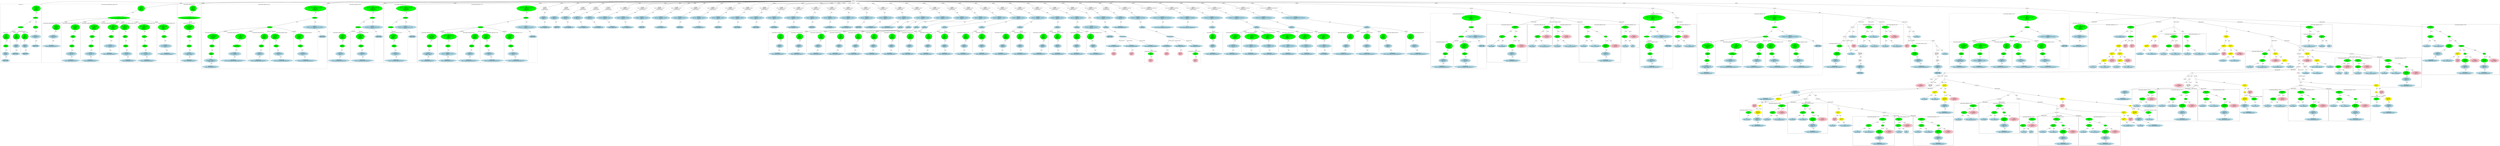 strict graph "" {
	graph [bb="0,0,41903,2939.7"];
	node [label="\N"];
	subgraph cluster105 {
		graph [bb="13889,1823.1,14177,2294.6",
			label="powerwindow_rtwtypes.h:89:22",
			lheight=0.21,
			lp="14033,2283.1",
			lwidth=2.44,
			style=dashed
		];
		107	[fillcolor=lightblue,
			height=0.74639,
			label="IdentifierType
names: ['powerwindow_real_T']",
			pos="14033,1858",
			style="filled,dashed",
			width=3.7712];
		106	[fillcolor=lightblue,
			height=1.041,
			label="TypeDecl
declname: re
quals: []",
			pos="14063,2015.5",
			style="filled,dashed",
			width=1.7088];
		106 -- 107	[label=type,
			lp="14060,1931.3",
			pos="14056,1978.1 14050,1949.5 14043,1910.5 14038,1885"];
		105	[fillcolor=green,
			height=1.6303,
			label="Decl
name: re
quals: []
storage: []
funcspec: []",
			pos="14107,2204.9",
			style="filled,dashed",
			width=1.591];
		105 -- 106	[label=type,
			lp="14100,2120.7",
			pos="14094,2147.7 14087,2117 14078,2079.8 14072,2052.9"];
	}
	subgraph cluster716 {
		graph [bb="31290,8,31985,593.95",
			label="powerwindow_debounce.c:173:17",
			lheight=0.21,
			lp="31638,582.45",
			lwidth=2.60
		];
		718	[fillcolor=lightblue,
			height=0.74639,
			label="ID
name: localDW",
			pos="31372,284.17",
			style=filled,
			width=2.0428];
		717	[fillcolor=green,
			height=0.74639,
			label="StructRef
type: ->",
			pos="31433,410.12",
			style=filled,
			width=1.3356];
		717 -- 718	[label=name,
			lp="31422,347.15",
			pos="31421,384.04 31410,362.82 31395,332.52 31385,311.07"];
		719	[fillcolor=lightblue,
			height=0.74639,
			label="ID
name: is_c3_debounce",
			pos="31563,284.17",
			style=filled,
			width=2.7695];
		717 -- 719	[label=field,
			lp="31518,347.15",
			pos="31457,386.68 31479,365.19 31513,332.82 31536,310.44"];
		716	[fillcolor=green,
			height=0.74639,
			label="Assignment
op: =",
			pos="31433,536.08",
			style=filled,
			width=1.6106];
		716 -- 717	[label=lvalue,
			lp="31450,473.1",
			pos="31433,509.09 31433,487.94 31433,458.22 31433,437.07"];
		720	[fillcolor=green,
			height=0.5,
			label=Cast,
			pos="31739,410.12",
			style=filled,
			width=0.75];
		716 -- 720	[label=rvalue,
			lp="31621,473.1",
			pos="31476,517.71 31542,490.99 31666,440.74 31717,420.21"];
		721	[fillcolor=green,
			height=1.041,
			label="Typename
name: None
quals: []",
			pos="31739,284.17",
			style=filled,
			width=1.6303];
		720 -- 721	[label=to_type,
			lp="31760,347.15",
			pos="31739,391.89 31739,373.86 31739,345.02 31739,321.86"];
		724	[fillcolor=pink,
			height=1.041,
			label="Constant
type: unsigned int
value: 3U",
			pos="31896,284.17",
			style=filled,
			width=2.2392];
		720 -- 724	[label=expr,
			lp="31838,347.15",
			pos="31756,395.86 31780,377.12 31824,342.34 31856,316.75"];
		722	[fillcolor=lightblue,
			height=1.041,
			label="TypeDecl
declname: None
quals: []",
			pos="31739,158.22",
			style=filled,
			width=2.082];
		721 -- 722	[label=type,
			lp="31751,221.19",
			pos="31739,246.65 31739,230.65 31739,211.92 31739,195.9"];
		723	[fillcolor=lightblue,
			height=0.74639,
			label="IdentifierType
names: ['powerwindow_uint8_T']",
			pos="31739,42.87",
			style="filled,dashed",
			width=3.9284];
		722 -- 723	[label=type,
			lp="31751,95.24",
			pos="31739,120.73 31739,104.16 31739,84.947 31739,69.874"];
	}
	subgraph cluster87 {
		graph [bb="12625,1823.1,12933,2294.6",
			label="powerwindow_rtwtypes.h:79:24",
			lheight=0.21,
			lp="12779,2283.1",
			lwidth=2.44,
			style=dashed
		];
		89	[fillcolor=lightblue,
			height=0.74639,
			label="IdentifierType
names: ['powerwindow_real32_T']",
			pos="12779,1858",
			style="filled,dashed",
			width=4.0462];
		88	[fillcolor=lightblue,
			height=1.041,
			label="TypeDecl
declname: re
quals: []",
			pos="12812,2015.5",
			style="filled,dashed",
			width=1.7088];
		88 -- 89	[label=type,
			lp="12807,1931.3",
			pos="12804,1978.1 12798,1949.5 12790,1910.5 12785,1885"];
		87	[fillcolor=green,
			height=1.6303,
			label="Decl
name: re
quals: []
storage: []
funcspec: []",
			pos="12824,2204.9",
			style="filled,dashed",
			width=1.591];
		87 -- 88	[label=type,
			lp="12831,2120.7",
			pos="12820,2146.2 12818,2115.8 12816,2079.6 12814,2053.1"];
	}
	subgraph cluster90 {
		graph [bb="12941,1823.1,13249,2294.6",
			label="powerwindow_rtwtypes.h:80:24",
			lheight=0.21,
			lp="13095,2283.1",
			lwidth=2.44,
			style=dashed
		];
		92	[fillcolor=lightblue,
			height=0.74639,
			label="IdentifierType
names: ['powerwindow_real32_T']",
			pos="13095,1858",
			style="filled,dashed",
			width=4.0462];
		91	[fillcolor=lightblue,
			height=1.041,
			label="TypeDecl
declname: im
quals: []",
			pos="13128,2015.5",
			style="filled,dashed",
			width=1.8071];
		91 -- 92	[label=type,
			lp="13123,1931.3",
			pos="13120,1978.1 13114,1949.5 13106,1910.5 13101,1885"];
		90	[fillcolor=green,
			height=1.6303,
			label="Decl
name: im
quals: []
storage: []
funcspec: []",
			pos="13140,2204.9",
			style="filled,dashed",
			width=1.591];
		90 -- 91	[label=type,
			lp="13147,2120.7",
			pos="13136,2146.2 13134,2115.8 13132,2079.6 13130,2053.1"];
	}
	subgraph cluster725 {
		graph [bb="31993,249.3,32285,593.95",
			label="powerwindow_debounce.c:176:17",
			lheight=0.21,
			lp="32139,582.45",
			lwidth=2.60
		];
		727	[fillcolor=lightblue,
			height=0.74639,
			label="ID
name: localB",
			pos="32064,284.17",
			style=filled,
			width=1.7481];
		726	[fillcolor=green,
			height=0.74639,
			label="StructRef
type: ->",
			pos="32049,410.12",
			style=filled,
			width=1.3356];
		726 -- 727	[label=name,
			lp="32072,347.15",
			pos="32052,383.14 32055,361.98 32058,332.27 32061,311.12"];
		728	[fillcolor=lightblue,
			height=0.74639,
			label="ID
name: Q",
			pos="32190,284.17",
			style=filled,
			width=1.2571];
		726 -- 728	[label=field,
			lp="32140,347.15",
			pos="32074,386.96 32100,364.4 32139,329.63 32165,307.14"];
		725	[fillcolor=green,
			height=0.74639,
			label="Assignment
op: =",
			pos="32059,536.08",
			style=filled,
			width=1.6106];
		725 -- 726	[label=lvalue,
			lp="32071,473.1",
			pos="32057,509.09 32055,487.94 32053,458.22 32051,437.07"];
		729	[fillcolor=pink,
			height=1.041,
			label="Constant
type: unsigned int
value: 0U",
			pos="32196,410.12",
			style=filled,
			width=2.2392];
		725 -- 729	[label=rvalue,
			lp="32152,473.1",
			pos="32085,511.76 32106,492.55 32136,465.08 32160,443.69"];
	}
	subgraph cluster743 {
		graph [bb="37217,773.9,37420,1003",
			label="powerwindow_debounce.c:184:40",
			lheight=0.21,
			lp="37318,991.49",
			lwidth=2.60,
			style=dashed
		];
		744	[fillcolor=lightblue,
			height=0.74639,
			label="ID
name: rtu_Switch",
			pos="37307,808.77",
			style="filled,dashed",
			width=2.2195];
		743	[fillcolor=green,
			height=0.74639,
			label="UnaryOp
op: *",
			pos="37289,945.12",
			style="filled,dashed",
			width=1.316];
		743 -- 744	[label=expr,
			lp="37310,882.14",
			pos="37292,918.21 37296,894.58 37300,859.81 37303,836.05"];
	}
	subgraph cluster756 {
		graph [bb="36380,501.21,37049,1139.3",
			label="powerwindow_debounce.c:187:13",
			lheight=0.21,
			lp="36714,1127.8",
			lwidth=2.60
		];
		758	[fillcolor=lightblue,
			height=0.74639,
			label="ID
name: localDW",
			pos="36462,808.77",
			style=filled,
			width=2.0428];
		757	[fillcolor=green,
			height=0.74639,
			label="StructRef
type: ->",
			pos="36551,945.12",
			style=filled,
			width=1.3356];
		757 -- 758	[label=name,
			lp="36530,882.14",
			pos="36535,919.79 36519,895.89 36495,859.59 36479,835.29"];
		759	[fillcolor=lightblue,
			height=0.74639,
			label="ID
name: is_debounce",
			pos="36640,808.77",
			style=filled,
			width=2.3963];
		757 -- 759	[label=field,
			lp="36608,882.14",
			pos="36567,919.79 36583,895.89 36607,859.59 36623,835.29"];
		756	[fillcolor=green,
			height=0.74639,
			label="Assignment
op: =",
			pos="36551,1081.5",
			style=filled,
			width=1.6106];
		756 -- 757	[label=lvalue,
			lp="36568,1018.5",
			pos="36551,1054.6 36551,1030.9 36551,996.15 36551,972.4"];
		760	[fillcolor=green,
			height=0.5,
			label=Cast,
			pos="36803,945.12",
			style=filled,
			width=0.75];
		756 -- 760	[label=rvalue,
			lp="36694,1018.5",
			pos="36588,1060.6 36642,1031.9 36740,979.57 36783,956.98"];
		761	[fillcolor=green,
			height=1.041,
			label="Typename
name: None
quals: []",
			pos="36803,808.77",
			style=filled,
			width=1.6303];
		760 -- 761	[label=to_type,
			lp="36824,882.14",
			pos="36803,927.1 36803,906.91 36803,872.66 36803,846.37"];
		764	[fillcolor=pink,
			height=1.041,
			label="Constant
type: unsigned int
value: 2U",
			pos="36960,808.77",
			style=filled,
			width=2.2392];
		760 -- 764	[label=expr,
			lp="36894,882.14",
			pos="36819,930.5 36843,909.88 36889,870.18 36922,841.93"];
		762	[fillcolor=lightblue,
			height=1.041,
			label="TypeDecl
declname: None
quals: []",
			pos="36803,672.42",
			style=filled,
			width=2.082];
		761 -- 762	[label=type,
			lp="36815,745.79",
			pos="36803,771.06 36803,752.1 36803,729.04 36803,710.09"];
		763	[fillcolor=lightblue,
			height=0.74639,
			label="IdentifierType
names: ['powerwindow_uint8_T']",
			pos="36803,536.08",
			style="filled,dashed",
			width=3.9284];
		762 -- 763	[label=type,
			lp="36815,609.45",
			pos="36803,634.71 36803,612.03 36803,583.46 36803,563.1"];
	}
	subgraph cluster685 {
		graph [bb="29530,249.3,30199,866.64",
			label="powerwindow_debounce.c:167:15",
			lheight=0.21,
			lp="29864,855.14",
			lwidth=2.60
		];
		687	[fillcolor=lightblue,
			height=0.74639,
			label="ID
name: localDW",
			pos="29612,536.08",
			style=filled,
			width=2.0428];
		686	[fillcolor=green,
			height=0.74639,
			label="StructRef
type: ->",
			pos="29790,672.42",
			style=filled,
			width=1.3356];
		686 -- 687	[label=name,
			lp="29732,609.45",
			pos="29762,650.43 29730,626.08 29677,586.03 29643,560.63"];
		688	[fillcolor=lightblue,
			height=0.74639,
			label="ID
name: is_debounce",
			pos="29790,536.08",
			style=filled,
			width=2.3963];
		686 -- 688	[label=field,
			lp="29802,609.45",
			pos="29790,645.52 29790,621.88 29790,587.11 29790,563.36"];
		685	[fillcolor=green,
			height=0.74639,
			label="Assignment
op: =",
			pos="29867,808.77",
			style=filled,
			width=1.6106];
		685 -- 686	[label=lvalue,
			lp="29852,745.79",
			pos="29853,782.5 29839,758.33 29818,722.11 29804,698.13"];
		689	[fillcolor=green,
			height=0.5,
			label=Cast,
			pos="29953,672.42",
			style=filled,
			width=0.75];
		685 -- 689	[label=rvalue,
			lp="29927,745.79",
			pos="29883,782.82 29900,755.5 29928,712.51 29943,689.4"];
		690	[fillcolor=green,
			height=1.041,
			label="Typename
name: None
quals: []",
			pos="29953,536.08",
			style=filled,
			width=1.6303];
		689 -- 690	[label=to_type,
			lp="29974,609.45",
			pos="29953,654.41 29953,634.21 29953,599.97 29953,573.67"];
		693	[fillcolor=pink,
			height=1.041,
			label="Constant
type: unsigned int
value: 1U",
			pos="30110,536.08",
			style=filled,
			width=2.2392];
		689 -- 693	[label=expr,
			lp="30044,609.45",
			pos="29969,657.8 29993,637.19 30039,597.48 30072,569.24"];
		691	[fillcolor=lightblue,
			height=1.041,
			label="TypeDecl
declname: None
quals: []",
			pos="29953,410.12",
			style=filled,
			width=2.082];
		690 -- 691	[label=type,
			lp="29965,473.1",
			pos="29953,498.56 29953,482.56 29953,463.83 29953,447.81"];
		692	[fillcolor=lightblue,
			height=0.74639,
			label="IdentifierType
names: ['powerwindow_uint8_T']",
			pos="29953,284.17",
			style="filled,dashed",
			width=3.9284];
		691 -- 692	[label=type,
			lp="29965,347.15",
			pos="29953,372.6 29953,352.89 29953,329.03 29953,311.21"];
	}
	subgraph cluster707 {
		graph [bb="30613,8,31282,593.95",
			label="powerwindow_debounce.c:172:17",
			lheight=0.21,
			lp="30948,582.45",
			lwidth=2.60
		];
		709	[fillcolor=lightblue,
			height=0.74639,
			label="ID
name: localDW",
			pos="30695,284.17",
			style=filled,
			width=2.0428];
		708	[fillcolor=green,
			height=0.74639,
			label="StructRef
type: ->",
			pos="30873,410.12",
			style=filled,
			width=1.3356];
		708 -- 709	[label=name,
			lp="30810,347.15",
			pos="30844,388.66 30812,366.51 30761,331.29 30728,308.2"];
		710	[fillcolor=lightblue,
			height=0.74639,
			label="ID
name: is_debounce",
			pos="30873,284.17",
			style=filled,
			width=2.3963];
		708 -- 710	[label=field,
			lp="30886,347.15",
			pos="30873,383.14 30873,361.98 30873,332.27 30873,311.12"];
		707	[fillcolor=green,
			height=0.74639,
			label="Assignment
op: =",
			pos="31091,536.08",
			style=filled,
			width=1.6106];
		707 -- 708	[label=lvalue,
			lp="31012,473.1",
			pos="31055,514.61 31014,491.02 30946,452.59 30906,429.8"];
		711	[fillcolor=green,
			height=0.5,
			label=Cast,
			pos="31091,410.12",
			style=filled,
			width=0.75];
		707 -- 711	[label=rvalue,
			lp="31108,473.1",
			pos="31091,509.09 31091,484.81 31091,449.26 31091,428.32"];
		712	[fillcolor=green,
			height=1.041,
			label="Typename
name: None
quals: []",
			pos="31036,284.17",
			style=filled,
			width=1.6303];
		711 -- 712	[label=to_type,
			lp="31086,347.15",
			pos="31084,392.66 31076,374.36 31062,344.24 31052,320.53"];
		715	[fillcolor=pink,
			height=1.041,
			label="Constant
type: unsigned int
value: 0U",
			pos="31193,284.17",
			style=filled,
			width=2.2392];
		711 -- 715	[label=expr,
			lp="31160,347.15",
			pos="31104,393.92 31119,375.5 31145,343.89 31165,319.48"];
		713	[fillcolor=lightblue,
			height=1.041,
			label="TypeDecl
declname: None
quals: []",
			pos="31036,158.22",
			style=filled,
			width=2.082];
		712 -- 713	[label=type,
			lp="31048,221.19",
			pos="31036,246.65 31036,230.65 31036,211.92 31036,195.9"];
		714	[fillcolor=lightblue,
			height=0.74639,
			label="IdentifierType
names: ['powerwindow_uint8_T']",
			pos="31036,42.87",
			style="filled,dashed",
			width=3.9284];
		713 -- 714	[label=type,
			lp="31048,95.24",
			pos="31036,120.73 31036,104.16 31036,84.947 31036,69.874"];
	}
	subgraph cluster747 {
		graph [bb="35677,501.21,36372,1139.3",
			label="powerwindow_debounce.c:186:13",
			lheight=0.21,
			lp="36024,1127.8",
			lwidth=2.60
		];
		749	[fillcolor=lightblue,
			height=0.74639,
			label="ID
name: localDW",
			pos="35759,808.77",
			style=filled,
			width=2.0428];
		748	[fillcolor=green,
			height=0.74639,
			label="StructRef
type: ->",
			pos="35950,945.12",
			style=filled,
			width=1.3356];
		748 -- 749	[label=name,
			lp="35886,882.14",
			pos="35921,923.42 35886,898.98 35828,858.45 35792,832.97"];
		750	[fillcolor=lightblue,
			height=0.74639,
			label="ID
name: is_c3_debounce",
			pos="35950,808.77",
			style=filled,
			width=2.7695];
		748 -- 750	[label=field,
			lp="35962,882.14",
			pos="35950,918.21 35950,894.58 35950,859.81 35950,836.05"];
		747	[fillcolor=green,
			height=0.74639,
			label="Assignment
op: =",
			pos="36181,1081.5",
			style=filled,
			width=1.6106];
		747 -- 748	[label=lvalue,
			lp="36103,1018.5",
			pos="36146,1060.1 36101,1034.2 36026,990.05 35982,964.97"];
		751	[fillcolor=green,
			height=0.5,
			label=Cast,
			pos="36181,945.12",
			style=filled,
			width=0.75];
		747 -- 751	[label=rvalue,
			lp="36198,1018.5",
			pos="36181,1054.6 36181,1027.7 36181,986.53 36181,963.41"];
		752	[fillcolor=green,
			height=1.041,
			label="Typename
name: None
quals: []",
			pos="36126,808.77",
			style=filled,
			width=1.6303];
		751 -- 752	[label=to_type,
			lp="36178,882.14",
			pos="36174,927.64 36166,907.25 36151,871.96 36141,845.3"];
		755	[fillcolor=pink,
			height=1.041,
			label="Constant
type: unsigned int
value: 1U",
			pos="36283,808.77",
			style=filled,
			width=2.2392];
		751 -- 755	[label=expr,
			lp="36244,882.14",
			pos="36193,928.71 36208,908.24 36236,871.49 36257,844.25"];
		753	[fillcolor=lightblue,
			height=1.041,
			label="TypeDecl
declname: None
quals: []",
			pos="36126,672.42",
			style=filled,
			width=2.082];
		752 -- 753	[label=type,
			lp="36138,745.79",
			pos="36126,771.06 36126,752.1 36126,729.04 36126,710.09"];
		754	[fillcolor=lightblue,
			height=0.74639,
			label="IdentifierType
names: ['powerwindow_uint8_T']",
			pos="36126,536.08",
			style="filled,dashed",
			width=3.9284];
		753 -- 754	[label=type,
			lp="36138,609.45",
			pos="36126,634.71 36126,612.03 36126,583.46 36126,563.1"];
	}
	subgraph cluster114 {
		graph [bb="14481,1823.1,14769,2294.6",
			label="powerwindow_rtwtypes.h:96:22",
			lheight=0.21,
			lp="14625,2283.1",
			lwidth=2.44,
			style=dashed
		];
		116	[fillcolor=lightblue,
			height=0.74639,
			label="IdentifierType
names: ['powerwindow_int8_T']",
			pos="14625,1858",
			style="filled,dashed",
			width=3.7909];
		115	[fillcolor=lightblue,
			height=1.041,
			label="TypeDecl
declname: re
quals: []",
			pos="14655,2015.5",
			style="filled,dashed",
			width=1.7088];
		115 -- 116	[label=type,
			lp="14652,1931.3",
			pos="14648,1978.1 14642,1949.5 14635,1910.5 14630,1885"];
		114	[fillcolor=green,
			height=1.6303,
			label="Decl
name: re
quals: []
storage: []
funcspec: []",
			pos="14665,2204.9",
			style="filled,dashed",
			width=1.591];
		114 -- 115	[label=type,
			lp="14672,2120.7",
			pos="14662,2146.2 14660,2115.8 14658,2079.6 14657,2053.1"];
	}
	subgraph cluster99 {
		graph [bb="13573,1823.1,13881,2294.6",
			label="powerwindow_rtwtypes.h:85:24",
			lheight=0.21,
			lp="13727,2283.1",
			lwidth=2.44,
			style=dashed
		];
		101	[fillcolor=lightblue,
			height=0.74639,
			label="IdentifierType
names: ['powerwindow_real64_T']",
			pos="13727,1858",
			style="filled,dashed",
			width=4.0462];
		100	[fillcolor=lightblue,
			height=1.041,
			label="TypeDecl
declname: im
quals: []",
			pos="13760,2015.5",
			style="filled,dashed",
			width=1.8071];
		100 -- 101	[label=type,
			lp="13755,1931.3",
			pos="13752,1978.1 13746,1949.5 13738,1910.5 13733,1885"];
		99	[fillcolor=green,
			height=1.6303,
			label="Decl
name: im
quals: []
storage: []
funcspec: []",
			pos="13772,2204.9",
			style="filled,dashed",
			width=1.591];
		99 -- 100	[label=type,
			lp="13779,2120.7",
			pos="13768,2146.2 13766,2115.8 13764,2079.6 13762,2053.1"];
	}
	subgraph cluster694 {
		graph [bb="29108,501.21,29522,866.64",
			label="powerwindow_debounce.c:168:15",
			lheight=0.21,
			lp="29315,855.14",
			lwidth=2.60
		];
		696	[fillcolor=lightblue,
			height=0.74639,
			label="ID
name: localDW",
			pos="29190,536.08",
			style=filled,
			width=2.0428];
		695	[fillcolor=green,
			height=0.74639,
			label="StructRef
type: ->",
			pos="29286,672.42",
			style=filled,
			width=1.3356];
		695 -- 696	[label=name,
			lp="29262,609.45",
			pos="29269,647.09 29252,623.2 29226,586.89 29208,562.6"];
		697	[fillcolor=lightblue,
			height=0.74639,
			label="ID
name: temporalCounter_i1",
			pos="29398,536.08",
			style=filled,
			width=3.2213];
		695 -- 697	[label=field,
			lp="29354,609.45",
			pos="29306,647.71 29326,623.91 29356,587.35 29377,562.84"];
		694	[fillcolor=green,
			height=0.74639,
			label="Assignment
op: =",
			pos="29433,808.77",
			style=filled,
			width=1.6106];
		694 -- 695	[label=lvalue,
			lp="29384,745.79",
			pos="29405,784.89 29387,769.73 29363,749.21 29343,730.29 29331,719.46 29319,707 29308,696.51"];
		698	[fillcolor=pink,
			height=1.041,
			label="Constant
type: unsigned int
value: 0U",
			pos="29433,672.42",
			style=filled,
			width=2.2392];
		694 -- 698	[label=rvalue,
			lp="29450,745.79",
			pos="29433,781.87 29433,761.43 29433,732.68 29433,709.91"];
	}
	subgraph cluster108 {
		graph [bb="14185,1823.1,14473,2294.6",
			label="powerwindow_rtwtypes.h:90:22",
			lheight=0.21,
			lp="14329,2283.1",
			lwidth=2.44,
			style=dashed
		];
		110	[fillcolor=lightblue,
			height=0.74639,
			label="IdentifierType
names: ['powerwindow_real_T']",
			pos="14329,1858",
			style="filled,dashed",
			width=3.7712];
		109	[fillcolor=lightblue,
			height=1.041,
			label="TypeDecl
declname: im
quals: []",
			pos="14359,2015.5",
			style="filled,dashed",
			width=1.8071];
		109 -- 110	[label=type,
			lp="14356,1931.3",
			pos="14352,1978.1 14346,1949.5 14339,1910.5 14334,1885"];
		108	[fillcolor=green,
			height=1.6303,
			label="Decl
name: im
quals: []
storage: []
funcspec: []",
			pos="14369,2204.9",
			style="filled,dashed",
			width=1.591];
		108 -- 109	[label=type,
			lp="14376,2120.7",
			pos="14366,2146.2 14364,2115.8 14362,2079.6 14361,2053.1"];
	}
	subgraph cluster96 {
		graph [bb="13257,1823.1,13565,2294.6",
			label="powerwindow_rtwtypes.h:84:24",
			lheight=0.21,
			lp="13411,2283.1",
			lwidth=2.44,
			style=dashed
		];
		98	[fillcolor=lightblue,
			height=0.74639,
			label="IdentifierType
names: ['powerwindow_real64_T']",
			pos="13411,1858",
			style="filled,dashed",
			width=4.0462];
		97	[fillcolor=lightblue,
			height=1.041,
			label="TypeDecl
declname: re
quals: []",
			pos="13453,2015.5",
			style="filled,dashed",
			width=1.7088];
		97 -- 98	[label=type,
			lp="13444,1931.3",
			pos="13443,1978.5 13436,1949.9 13425,1910.7 13418,1885.1"];
		96	[fillcolor=green,
			height=1.6303,
			label="Decl
name: re
quals: []
storage: []
funcspec: []",
			pos="13478,2204.9",
			style="filled,dashed",
			width=1.591];
		96 -- 97	[label=type,
			lp="13479,2120.7",
			pos="13470,2146.7 13466,2116.2 13461,2079.7 13458,2053.1"];
	}
	subgraph cluster162 {
		graph [bb="17857,1823.1,18165,2294.6",
			label="powerwindow_rtwtypes.h:132:24",
			lheight=0.21,
			lp="18011,2283.1",
			lwidth=2.54,
			style=dashed
		];
		164	[fillcolor=lightblue,
			height=0.74639,
			label="IdentifierType
names: ['powerwindow_uint32_T']",
			pos="18011,1858",
			style="filled,dashed",
			width=4.0462];
		163	[fillcolor=lightblue,
			height=1.041,
			label="TypeDecl
declname: im
quals: []",
			pos="17970,2015.5",
			style="filled,dashed",
			width=1.8071];
		163 -- 164	[label=type,
			lp="18004,1931.3",
			pos="17980,1978.5 17987,1949.9 17997,1910.7 18004,1885.1"];
		162	[fillcolor=green,
			height=1.6303,
			label="Decl
name: im
quals: []
storage: []
funcspec: []",
			pos="17926,2204.9",
			style="filled,dashed",
			width=1.591];
		162 -- 163	[label=type,
			lp="17958,2120.7",
			pos="17939,2147.7 17946,2117 17955,2079.8 17961,2052.9"];
	}
	subgraph cluster765 {
		graph [bb="35255,773.9,35669,1139.3",
			label="powerwindow_debounce.c:188:13",
			lheight=0.21,
			lp="35462,1127.8",
			lwidth=2.60
		];
		767	[fillcolor=lightblue,
			height=0.74639,
			label="ID
name: localDW",
			pos="35337,808.77",
			style=filled,
			width=2.0428];
		766	[fillcolor=green,
			height=0.74639,
			label="StructRef
type: ->",
			pos="35433,945.12",
			style=filled,
			width=1.3356];
		766 -- 767	[label=name,
			lp="35408,882.14",
			pos="35416,919.79 35399,895.89 35373,859.59 35355,835.29"];
		768	[fillcolor=lightblue,
			height=0.74639,
			label="ID
name: temporalCounter_i1",
			pos="35545,808.77",
			style=filled,
			width=3.2213];
		766 -- 768	[label=field,
			lp="35502,882.14",
			pos="35453,920.41 35473,896.6 35503,860.04 35524,835.53"];
		765	[fillcolor=green,
			height=0.74639,
			label="Assignment
op: =",
			pos="35580,1081.5",
			style=filled,
			width=1.6106];
		765 -- 766	[label=lvalue,
			lp="35531,1018.5",
			pos="35552,1057.6 35534,1042.4 35510,1021.9 35490,1003 35478,992.15 35466,979.69 35455,969.2"];
		769	[fillcolor=pink,
			height=1.041,
			label="Constant
type: unsigned int
value: 0U",
			pos="35580,945.12",
			style=filled,
			width=2.2392];
		765 -- 769	[label=rvalue,
			lp="35597,1018.5",
			pos="35580,1054.6 35580,1034.1 35580,1005.4 35580,982.61"];
	}
	subgraph cluster17 {
		graph [bb="8,1678.8,684,2862.7",
			label="wcclib.h:14:7",
			lheight=0.21,
			lp="346,2851.2",
			lwidth=1.04,
			style=dashed
		];
		subgraph cluster20 {
			graph [bb="16,1686.8,170,2294.6",
				label="wcclib.h:14:20",
				lheight=0.21,
				lp="93,2283.1",
				lwidth=1.14,
				style=dashed
			];
			23	[fillcolor=lightblue,
				height=0.74639,
				label="IdentifierType
names: ['void']",
				pos="93,1721.6",
				style="filled,dashed",
				width=1.9053];
			22	[fillcolor=lightblue,
				height=1.041,
				label="TypeDecl
declname: s
quals: []",
				pos="95,1858",
				style="filled,dashed",
				width=1.6106];
			22 -- 23	[label=type,
				lp="107,1795",
				pos="94.453,1820.3 94.116,1797.6 93.691,1769 93.387,1748.6"];
			21	[fillcolor=green,
				height=0.74639,
				label="PtrDecl
quals: []",
				pos="98,2015.5",
				style="filled,dashed",
				width=1.2178];
			21 -- 22	[label=type,
				lp="109,1931.3",
				pos="97.498,1988.5 97.007,1963.1 96.257,1924.1 95.706,1895.6"];
			20	[fillcolor=green,
				height=1.6303,
				label="Decl
name: s
quals: []
storage: []
funcspec: []",
				pos="104,2204.9",
				style="filled,dashed",
				width=1.591];
			20 -- 21	[label=type,
				lp="114,2120.7",
				pos="102.15,2146.2 101.04,2111.5 99.686,2069.2 98.833,2042.5"];
		}
		subgraph cluster27 {
			graph [bb="334,1823.1,498,2294.6",
				label="wcclib.h:14:38",
				lheight=0.21,
				lp="416,2283.1",
				lwidth=1.14,
				style=dashed
			];
			29	[fillcolor=lightblue,
				height=0.74639,
				label="IdentifierType
names: ['size_t']",
				pos="416,1858",
				style="filled,dashed",
				width=2.0428];
			28	[fillcolor=lightblue,
				height=1.041,
				label="TypeDecl
declname: n
quals: []",
				pos="408,2015.5",
				style="filled,dashed",
				width=1.6303];
			28 -- 29	[label=type,
				lp="425,1931.3",
				pos="409.88,1978.1 411.34,1949.5 413.35,1910.5 414.66,1885"];
			27	[fillcolor=green,
				height=1.6303,
				label="Decl
name: n
quals: []
storage: []
funcspec: []",
				pos="400,2204.9",
				style="filled,dashed",
				width=1.591];
			27 -- 28	[label=type,
				lp="402,2120.7",
				pos="391.62,2146.5 390.95,2140.4 390.39,2134.2 390,2128.2 388.32,2102.7 392.99,2074.3 397.99,2052.6"];
		}
		subgraph cluster24 {
			graph [bb="178,1823.1,326,2294.6",
				label="wcclib.h:14:28",
				lheight=0.21,
				lp="252,2283.1",
				lwidth=1.14,
				style=dashed
			];
			26	[fillcolor=lightblue,
				height=0.74639,
				label="IdentifierType
names: ['int']",
				pos="252,1858",
				style="filled,dashed",
				width=1.8463];
			25	[fillcolor=lightblue,
				height=1.041,
				label="TypeDecl
declname: c
quals: []",
				pos="257,2015.5",
				style="filled,dashed",
				width=1.6303];
			25 -- 26	[label=type,
				lp="267,1931.3",
				pos="255.83,1978.1 254.91,1949.5 253.66,1910.5 252.84,1885"];
			24	[fillcolor=green,
				height=1.6303,
				label="Decl
name: c
quals: []
storage: []
funcspec: []",
				pos="259,2204.9",
				style="filled,dashed",
				width=1.591];
			24 -- 25	[label=type,
				lp="271,2120.7",
				pos="258.38,2146.2 258.06,2115.8 257.67,2079.6 257.39,2053.1"];
		}
		19	[fillcolor=green,
			height=0.5,
			label=ParamList,
			pos="329,2394.3",
			style="filled,dashed",
			width=1.3179];
		19 -- 20	[label="params[0]",
			lp="230,2310.1",
			pos="301.61,2379.5 269.06,2362.4 214.12,2330.9 174,2294.6 160.61,2282.5 147.8,2267.6 136.89,2253.6"];
		19 -- 24	[label="params[1]",
			lp="329,2310.1",
			pos="322.66,2376.3 312.94,2350.3 293.91,2299.4 279.18,2259.9"];
		19 -- 27	[label="params[2]",
			lp="394,2310.1",
			pos="336.56,2376.3 343.25,2361 353.15,2338 361,2317.6 368.09,2299.2 375.35,2278.9 381.65,2260.7"];
		18	[fillcolor=green,
			height=0.5,
			label=FuncDecl,
			pos="591,2583.7",
			style="filled,dashed",
			width=1.2457];
		18 -- 19	[label=args,
			lp="495.5,2499.5",
			pos="570,2567.7 521.07,2532.7 399.86,2446 350.46,2410.6"];
		30	[fillcolor=green,
			height=0.74639,
			label="PtrDecl
quals: []",
			pos="591,2394.3",
			style="filled,dashed",
			width=1.2178];
		18 -- 30	[label=type,
			lp="603,2499.5",
			pos="591,2565.4 591,2532.4 591,2460.3 591,2421.4"];
		31	[fillcolor=lightblue,
			height=1.041,
			label="TypeDecl
declname: memset
quals: []",
			pos="591,2204.9",
			style="filled,dashed",
			width=2.357];
		30 -- 31	[label=type,
			lp="603,2310.1",
			pos="591,2367.2 591,2334.9 591,2279.4 591,2242.7"];
		32	[fillcolor=lightblue,
			height=0.74639,
			label="IdentifierType
names: ['void']",
			pos="591,2015.5",
			style="filled,dashed",
			width=1.9053];
		31 -- 32	[label=type,
			lp="603,2120.7",
			pos="591,2167.3 591,2130.6 591,2074.9 591,2042.5"];
		17	[fillcolor=green,
			height=1.6303,
			label="Decl
name: memset
quals: []
storage: []
funcspec: []",
			pos="603,2773",
			style="filled,dashed",
			width=1.9249];
		17 -- 18	[label=type,
			lp="611,2688.9",
			pos="599.3,2714.3 596.82,2675.6 593.73,2627.2 592.11,2601.9"];
	}
	subgraph cluster159 {
		graph [bb="17541,1823.1,17849,2294.6",
			label="powerwindow_rtwtypes.h:131:24",
			lheight=0.21,
			lp="17695,2283.1",
			lwidth=2.54,
			style=dashed
		];
		161	[fillcolor=lightblue,
			height=0.74639,
			label="IdentifierType
names: ['powerwindow_uint32_T']",
			pos="17695,1858",
			style="filled,dashed",
			width=4.0462];
		160	[fillcolor=lightblue,
			height=1.041,
			label="TypeDecl
declname: re
quals: []",
			pos="17695,2015.5",
			style="filled,dashed",
			width=1.7088];
		160 -- 161	[label=type,
			lp="17707,1931.3",
			pos="17695,1977.7 17695,1949.1 17695,1910.2 17695,1884.9"];
		159	[fillcolor=green,
			height=1.6303,
			label="Decl
name: re
quals: []
storage: []
funcspec: []",
			pos="17696,2204.9",
			style="filled,dashed",
			width=1.591];
		159 -- 160	[label=type,
			lp="17707,2120.7",
			pos="17696,2146.2 17696,2115.8 17695,2079.6 17695,2053.1"];
	}
	subgraph cluster828 {
		graph [bb="41365,1972.7,41895,2452.2",
			label="powerwindow_debounce.c:212:4",
			lheight=0.21,
			lp="41630,2440.7",
			lwidth=2.51
		];
		subgraph cluster829 {
			graph [bb="41373,1980.7,41643,2262.8",
				label="powerwindow_debounce.c:212:4",
				lheight=0.21,
				lp="41508,2251.3",
				lwidth=2.51,
				style=dashed
			];
			830	[fillcolor=lightblue,
				height=0.74639,
				label="ID
name: rty_debounced_Switch",
				pos="41508,2015.5",
				style=filled,
				width=3.5159];
			829	[fillcolor=green,
				height=0.74639,
				label="UnaryOp
op: *",
				pos="41508,2204.9",
				style=filled,
				width=1.316];
			829 -- 830	[label=expr,
				lp="41506,2120.7",
				pos="41502,2178.2 41498,2163.6 41495,2145 41493,2128.2 41490,2098.8 41496,2065.2 41501,2042.6"];
		}
		828	[fillcolor=green,
			height=0.74639,
			label="Assignment
op: =",
			pos="41508,2394.3",
			style=filled,
			width=1.6106];
		828 -- 829	[label=lvalue,
			lp="41525,2310.1",
			pos="41508,2367.2 41508,2331.5 41508,2267.8 41508,2232"];
		831	[fillcolor=green,
			height=0.74639,
			label="StructRef
type: ->",
			pos="41716,2204.9",
			style=filled,
			width=1.3356];
		828 -- 831	[label=rvalue,
			lp="41653,2310.1",
			pos="41543,2372.7 41572,2354.3 41615,2325.5 41647,2294.6 41667,2275 41687,2249.2 41700,2230.4"];
		832	[fillcolor=lightblue,
			height=0.74639,
			label="ID
name: localB",
			pos="41716,2015.5",
			style=filled,
			width=1.7481];
		831 -- 832	[label=name,
			lp="41732,2120.7",
			pos="41716,2177.9 41716,2142.2 41716,2078.4 41716,2042.7"];
		833	[fillcolor=lightblue,
			height=0.74639,
			label="ID
name: Q",
			pos="41842,2015.5",
			style=filled,
			width=1.2571];
		831 -- 833	[label=field,
			lp="41794,2120.7",
			pos="41734,2180 41749,2160.2 41771,2131.3 41788,2105.2 41802,2084.1 41817,2059.3 41828,2041.3"];
	}
	subgraph cluster150 {
		graph [bb="16929,1823.1,17227,2294.6",
			label="powerwindow_rtwtypes.h:124:23",
			lheight=0.21,
			lp="17078,2283.1",
			lwidth=2.54,
			style=dashed
		];
		152	[fillcolor=lightblue,
			height=0.74639,
			label="IdentifierType
names: ['powerwindow_int32_T']",
			pos="17078,1858",
			style="filled,dashed",
			width=3.9284];
		151	[fillcolor=lightblue,
			height=1.041,
			label="TypeDecl
declname: re
quals: []",
			pos="17109,2015.5",
			style="filled,dashed",
			width=1.7088];
		151 -- 152	[label=type,
			lp="17105,1931.3",
			pos="17102,1978.1 17096,1949.5 17088,1910.5 17083,1885"];
		150	[fillcolor=green,
			height=1.6303,
			label="Decl
name: re
quals: []
storage: []
funcspec: []",
			pos="17120,2204.9",
			style="filled,dashed",
			width=1.591];
		150 -- 151	[label=type,
			lp="17127,2120.7",
			pos="17117,2146.2 17115,2115.8 17113,2079.6 17111,2053.1"];
	}
	subgraph cluster153 {
		graph [bb="17235,1823.1,17533,2294.6",
			label="powerwindow_rtwtypes.h:125:23",
			lheight=0.21,
			lp="17384,2283.1",
			lwidth=2.54,
			style=dashed
		];
		155	[fillcolor=lightblue,
			height=0.74639,
			label="IdentifierType
names: ['powerwindow_int32_T']",
			pos="17384,1858",
			style="filled,dashed",
			width=3.9284];
		154	[fillcolor=lightblue,
			height=1.041,
			label="TypeDecl
declname: im
quals: []",
			pos="17383,2015.5",
			style="filled,dashed",
			width=1.8071];
		154 -- 155	[label=type,
			lp="17395,1931.3",
			pos="17383,1977.7 17383,1949.1 17384,1910.2 17384,1884.9"];
		153	[fillcolor=green,
			height=1.6303,
			label="Decl
name: im
quals: []
storage: []
funcspec: []",
			pos="17379,2204.9",
			style="filled,dashed",
			width=1.591];
		153 -- 154	[label=type,
			lp="17392,2120.7",
			pos="17380,2146.2 17381,2115.8 17382,2079.6 17382,2053.1"];
	}
	subgraph cluster806 {
		graph [bb="40087,1434.8,41357,2452.2",
			label="powerwindow_debounce.c:205:3",
			lheight=0.21,
			lp="40722,2440.7",
			lwidth=2.51
		];
		808	[fillcolor=lightblue,
			height=0.74639,
			label="ID
name: localZCE",
			pos="40170,2015.5",
			style=filled,
			width=2.082];
		807	[fillcolor=green,
			height=0.74639,
			label="StructRef
type: ->",
			pos="40279,2204.9",
			style=filled,
			width=1.3356];
		807 -- 808	[label=name,
			lp="40250,2120.7",
			pos="40265,2179 40244,2143.4 40206,2078.1 40185,2042.1"];
		809	[fillcolor=lightblue,
			height=0.74639,
			label="ID
name: Chart_Trig_ZCE",
			pos="40366,2015.5",
			style=filled,
			width=2.8677];
		807 -- 809	[label=field,
			lp="40332,2120.7",
			pos="40291,2178.6 40307,2143 40337,2078.2 40354,2042.3"];
		806	[fillcolor=green,
			height=0.74639,
			label="Assignment
op: =",
			pos="40279,2394.3",
			style=filled,
			width=1.6106];
		806 -- 807	[label=lvalue,
			lp="40296,2310.1",
			pos="40279,2367.2 40279,2331.5 40279,2267.8 40279,2232"];
		810	[fillcolor=green,
			height=0.5,
			label=Cast,
			pos="40546,2204.9",
			style=filled,
			width=0.75];
		806 -- 810	[label=rvalue,
			lp="40421,2310.1",
			pos="40310,2371.4 40366,2331.9 40483,2249.9 40528,2218.5"];
		811	[fillcolor=green,
			height=1.041,
			label="Typename
name: None
quals: []",
			pos="40546,2015.5",
			style=filled,
			width=1.6303];
		810 -- 811	[label=to_type,
			lp="40566,2120.7",
			pos="40546,2186.6 40546,2156.4 40546,2093.6 40546,2053.3"];
		814	[fillcolor=green,
			height=0.5,
			label=TernaryOp,
			pos="40735,2015.5",
			style=filled,
			width=1.3721];
		810 -- 814	[label=expr,
			lp="40646,2120.7",
			pos="40561,2189.5 40595,2155.2 40683,2068.5 40719,2032.6"];
		812	[fillcolor=lightblue,
			height=1.041,
			label="TypeDecl
declname: None
quals: []",
			pos="40384,1858",
			style=filled,
			width=2.082];
		811 -- 812	[label=type,
			lp="40477,1931.3",
			pos="40514,1983.8 40486,1957.1 40446,1918.7 40418,1891.5"];
		815	[fillcolor=yellow,
			height=0.74639,
			label="BinaryOp
op: !=",
			pos="40674,1858",
			style=filled,
			width=1.3749];
		814 -- 815	[label=cond,
			lp="40718,1931.3",
			pos="40728,1997.6 40718,1970.3 40696,1916.3 40684,1884.4"];
		818	[fillcolor=green,
			height=0.5,
			label=Cast,
			pos="40797,1858",
			style=filled,
			width=0.75];
		814 -- 818	[label=iftrue,
			lp="40784,1931.3",
			pos="40742,1997.6 40754,1967.7 40778,1905.8 40790,1875.9"];
		823	[fillcolor=green,
			height=0.5,
			label=Cast,
			pos="41111,1858",
			style=filled,
			width=0.75];
		814 -- 823	[label=iffalse,
			lp="40962,1931.3",
			pos="40766,2001.5 40840,1970.9 41024,1894.9 41088,1868.3"];
		813	[fillcolor=lightblue,
			height=0.74639,
			label="IdentifierType
names: ['powerwindow_uint8_T']",
			pos="40236,1721.6",
			style="filled,dashed",
			width=3.9284];
		812 -- 813	[label=type,
			lp="40335,1795",
			pos="40349,1824.8 40323,1801.3 40288,1770 40264,1748.3"];
		816	[fillcolor=lightblue,
			height=0.74639,
			label="ID
name: rtb_periodof10ms",
			pos="40503,1721.6",
			style=filled,
			width=2.9856];
		815 -- 816	[label=left,
			lp="40612,1795",
			pos="40647,1835.4 40616,1811.4 40567,1772.6 40534,1747.3"];
		817	[fillcolor=pink,
			height=1.041,
			label="Constant
type: int
value: 0",
			pos="40674,1721.6",
			style=filled,
			width=1.2767];
		815 -- 817	[label=right,
			lp="40687,1795",
			pos="40674,1831.1 40674,1810.6 40674,1781.9 40674,1759.1"];
		819	[fillcolor=green,
			height=1.041,
			label="Typename
name: None
quals: []",
			pos="40797,1721.6",
			style=filled,
			width=1.6303];
		818 -- 819	[label=to_type,
			lp="40818,1795",
			pos="40797,1840 40797,1819.8 40797,1785.5 40797,1759.2"];
		822	[fillcolor=pink,
			height=1.041,
			label="Constant
type: unsigned int
value: 0x01U",
			pos="40954,1721.6",
			style=filled,
			width=2.2392];
		818 -- 822	[label=expr,
			lp="40888,1795",
			pos="40813,1843.3 40837,1822.7 40883,1783 40916,1754.8"];
		824	[fillcolor=green,
			height=1.041,
			label="Typename
name: None
quals: []",
			pos="41111,1721.6",
			style=filled,
			width=1.6303];
		823 -- 824	[label=to_type,
			lp="41132,1795",
			pos="41111,1840 41111,1819.8 41111,1785.5 41111,1759.2"];
		827	[fillcolor=pink,
			height=1.041,
			label="Constant
type: unsigned int
value: 0x00U",
			pos="41268,1721.6",
			style=filled,
			width=2.2392];
		823 -- 827	[label=expr,
			lp="41202,1795",
			pos="41127,1843.3 41151,1822.7 41197,1783 41230,1754.8"];
		820	[fillcolor=lightblue,
			height=1.041,
			label="TypeDecl
declname: None
quals: []",
			pos="40797,1595.7",
			style=filled,
			width=2.082];
		819 -- 820	[label=type,
			lp="40809,1658.6",
			pos="40797,1684.1 40797,1668.1 40797,1649.4 40797,1633.4"];
		825	[fillcolor=lightblue,
			height=1.041,
			label="TypeDecl
declname: None
quals: []",
			pos="41111,1595.7",
			style=filled,
			width=2.082];
		824 -- 825	[label=type,
			lp="41123,1658.6",
			pos="41111,1684.1 41111,1668.1 41111,1649.4 41111,1633.4"];
		821	[fillcolor=lightblue,
			height=0.74639,
			label="IdentifierType
names: ['powerwindow_int16_T']",
			pos="40797,1469.7",
			style="filled,dashed",
			width=3.9284];
		820 -- 821	[label=type,
			lp="40809,1532.7",
			pos="40797,1558.2 40797,1538.4 40797,1514.6 40797,1496.8"];
		826	[fillcolor=lightblue,
			height=0.74639,
			label="IdentifierType
names: ['powerwindow_int16_T']",
			pos="41111,1469.7",
			style="filled,dashed",
			width=3.9284];
		825 -- 826	[label=type,
			lp="41123,1532.7",
			pos="41111,1558.2 41111,1538.4 41111,1514.6 41111,1496.8"];
	}
	subgraph cluster791 {
		graph [bb="38553,501.21,39222,1139.3",
			label="powerwindow_debounce.c:197:13",
			lheight=0.21,
			lp="38888,1127.8",
			lwidth=2.60
		];
		793	[fillcolor=lightblue,
			height=0.74639,
			label="ID
name: localDW",
			pos="38635,808.77",
			style=filled,
			width=2.0428];
		792	[fillcolor=green,
			height=0.74639,
			label="StructRef
type: ->",
			pos="38724,945.12",
			style=filled,
			width=1.3356];
		792 -- 793	[label=name,
			lp="38702,882.14",
			pos="38708,919.79 38692,895.89 38668,859.59 38652,835.29"];
		794	[fillcolor=lightblue,
			height=0.74639,
			label="ID
name: is_debounce",
			pos="38813,808.77",
			style=filled,
			width=2.3963];
		792 -- 794	[label=field,
			lp="38780,882.14",
			pos="38740,919.79 38756,895.89 38780,859.59 38796,835.29"];
		791	[fillcolor=green,
			height=0.74639,
			label="Assignment
op: =",
			pos="38724,1081.5",
			style=filled,
			width=1.6106];
		791 -- 792	[label=lvalue,
			lp="38741,1018.5",
			pos="38724,1054.6 38724,1030.9 38724,996.15 38724,972.4"];
		795	[fillcolor=green,
			height=0.5,
			label=Cast,
			pos="38976,945.12",
			style=filled,
			width=0.75];
		791 -- 795	[label=rvalue,
			lp="38867,1018.5",
			pos="38761,1060.6 38815,1031.9 38913,979.57 38956,956.98"];
		796	[fillcolor=green,
			height=1.041,
			label="Typename
name: None
quals: []",
			pos="38976,808.77",
			style=filled,
			width=1.6303];
		795 -- 796	[label=to_type,
			lp="38996,882.14",
			pos="38976,927.1 38976,906.91 38976,872.66 38976,846.37"];
		799	[fillcolor=pink,
			height=1.041,
			label="Constant
type: unsigned int
value: 1U",
			pos="39133,808.77",
			style=filled,
			width=2.2392];
		795 -- 799	[label=expr,
			lp="39066,882.14",
			pos="38992,930.5 39016,909.88 39062,870.18 39095,841.93"];
		797	[fillcolor=lightblue,
			height=1.041,
			label="TypeDecl
declname: None
quals: []",
			pos="38976,672.42",
			style=filled,
			width=2.082];
		796 -- 797	[label=type,
			lp="38988,745.79",
			pos="38976,771.06 38976,752.1 38976,729.04 38976,710.09"];
		798	[fillcolor=lightblue,
			height=0.74639,
			label="IdentifierType
names: ['powerwindow_uint8_T']",
			pos="38976,536.08",
			style="filled,dashed",
			width=3.9284];
		797 -- 798	[label=type,
			lp="38988,609.45",
			pos="38976,634.71 38976,612.03 38976,583.46 38976,563.1"];
	}
	subgraph cluster782 {
		graph [bb="37850,501.21,38545,1139.3",
			label="powerwindow_debounce.c:196:13",
			lheight=0.21,
			lp="38198,1127.8",
			lwidth=2.60
		];
		784	[fillcolor=lightblue,
			height=0.74639,
			label="ID
name: localDW",
			pos="37932,808.77",
			style=filled,
			width=2.0428];
		783	[fillcolor=green,
			height=0.74639,
			label="StructRef
type: ->",
			pos="38070,945.12",
			style=filled,
			width=1.3356];
		783 -- 784	[label=name,
			lp="38028,882.14",
			pos="38047,921.33 38022,897.22 37983,859.31 37957,834.5"];
		785	[fillcolor=lightblue,
			height=0.74639,
			label="ID
name: is_c3_debounce",
			pos="38123,808.77",
			style=filled,
			width=2.7695];
		783 -- 785	[label=field,
			lp="38108,882.14",
			pos="38080,918.53 38089,894.78 38103,859.59 38113,835.72"];
		782	[fillcolor=green,
			height=0.74639,
			label="Assignment
op: =",
			pos="38070,1081.5",
			style=filled,
			width=1.6106];
		782 -- 783	[label=lvalue,
			lp="38087,1018.5",
			pos="38070,1054.6 38070,1030.9 38070,996.15 38070,972.4"];
		786	[fillcolor=green,
			height=0.5,
			label=Cast,
			pos="38299,945.12",
			style=filled,
			width=0.75];
		782 -- 786	[label=rvalue,
			lp="38201,1018.5",
			pos="38105,1059.8 38154,1031.1 38241,980.41 38279,957.69"];
		787	[fillcolor=green,
			height=1.041,
			label="Typename
name: None
quals: []",
			pos="38299,808.77",
			style=filled,
			width=1.6303];
		786 -- 787	[label=to_type,
			lp="38320,882.14",
			pos="38299,927.1 38299,906.91 38299,872.66 38299,846.37"];
		790	[fillcolor=pink,
			height=1.041,
			label="Constant
type: unsigned int
value: 1U",
			pos="38456,808.77",
			style=filled,
			width=2.2392];
		786 -- 790	[label=expr,
			lp="38390,882.14",
			pos="38315,930.5 38339,909.88 38385,870.18 38418,841.93"];
		788	[fillcolor=lightblue,
			height=1.041,
			label="TypeDecl
declname: None
quals: []",
			pos="38299,672.42",
			style=filled,
			width=2.082];
		787 -- 788	[label=type,
			lp="38311,745.79",
			pos="38299,771.06 38299,752.1 38299,729.04 38299,710.09"];
		789	[fillcolor=lightblue,
			height=0.74639,
			label="IdentifierType
names: ['powerwindow_uint8_T']",
			pos="38299,536.08",
			style="filled,dashed",
			width=3.9284];
		788 -- 789	[label=type,
			lp="38311,609.45",
			pos="38299,634.71 38299,612.03 38299,583.46 38299,563.1"];
	}
	subgraph cluster800 {
		graph [bb="37428,773.9,37842,1139.3",
			label="powerwindow_debounce.c:198:13",
			lheight=0.21,
			lp="37635,1127.8",
			lwidth=2.60
		];
		802	[fillcolor=lightblue,
			height=0.74639,
			label="ID
name: localDW",
			pos="37510,808.77",
			style=filled,
			width=2.0428];
		801	[fillcolor=green,
			height=0.74639,
			label="StructRef
type: ->",
			pos="37606,945.12",
			style=filled,
			width=1.3356];
		801 -- 802	[label=name,
			lp="37582,882.14",
			pos="37589,919.79 37572,895.89 37546,859.59 37528,835.29"];
		803	[fillcolor=lightblue,
			height=0.74639,
			label="ID
name: temporalCounter_i1",
			pos="37718,808.77",
			style=filled,
			width=3.2213];
		801 -- 803	[label=field,
			lp="37674,882.14",
			pos="37626,920.41 37646,896.6 37676,860.04 37697,835.53"];
		800	[fillcolor=green,
			height=0.74639,
			label="Assignment
op: =",
			pos="37753,1081.5",
			style=filled,
			width=1.6106];
		800 -- 801	[label=lvalue,
			lp="37704,1018.5",
			pos="37725,1057.6 37707,1042.4 37683,1021.9 37663,1003 37651,992.15 37639,979.69 37628,969.2"];
		804	[fillcolor=pink,
			height=1.041,
			label="Constant
type: unsigned int
value: 0U",
			pos="37753,945.12",
			style=filled,
			width=2.2392];
		800 -- 804	[label=rvalue,
			lp="37770,1018.5",
			pos="37753,1054.6 37753,1034.1 37753,1005.4 37753,982.61"];
	}
	subgraph cluster778 {
		graph [bb="39230,773.9,39433,1003",
			label="powerwindow_debounce.c:194:40",
			lheight=0.21,
			lp="39332,991.49",
			lwidth=2.60,
			style=dashed
		];
		779	[fillcolor=lightblue,
			height=0.74639,
			label="ID
name: rtu_Switch",
			pos="39324,808.77",
			style="filled,dashed",
			width=2.2195];
		778	[fillcolor=green,
			height=0.74639,
			label="UnaryOp
op: *",
			pos="39324,945.12",
			style="filled,dashed",
			width=1.316];
		778 -- 779	[label=expr,
			lp="39336,882.14",
			pos="39324,918.21 39324,894.58 39324,859.81 39324,836.05"];
	}
	subgraph cluster174 {
		graph [bb="18855,1676.1,19054,1915.8",
			label="powerwindow_rtwtypes.h:164:28",
			lheight=0.21,
			lp="18954,1904.3",
			lwidth=2.54,
			style=dashed
		];
		175	[fillcolor=pink,
			height=1.041,
			label="Constant
type: int
value: 1",
			pos="18954,1721.6",
			style="filled,dashed",
			width=1.2767];
		174	[fillcolor=green,
			height=0.74639,
			label="UnaryOp
op: -",
			pos="18954,1858",
			style="filled,dashed",
			width=1.316];
		174 -- 175	[label=expr,
			lp="18966,1795",
			pos="18954,1831.1 18954,1810.6 18954,1781.9 18954,1759.1"];
	}
	subgraph cluster188 {
		graph [bb="19624,1676.1,19823,1915.8",
			label="powerwindow_rtwtypes.h:180:22",
			lheight=0.21,
			lp="19724,1904.3",
			lwidth=2.54,
			style=dashed
		];
		189	[fillcolor=pink,
			height=1.041,
			label="Constant
type: int
value: 1",
			pos="19732,1721.6",
			style="filled,dashed",
			width=1.2767];
		188	[fillcolor=green,
			height=0.74639,
			label="UnaryOp
op: -",
			pos="19732,1858",
			style="filled,dashed",
			width=1.316];
		188 -- 189	[label=expr,
			lp="19744,1795",
			pos="19732,1831.1 19732,1810.6 19732,1781.9 19732,1759.1"];
	}
	subgraph cluster200 {
		graph [bb="692,1678.8,2916,2862.7",
			label="powerwindow_model_reference_types.h:34:8",
			lheight=0.21,
			lp="1804,2851.2",
			lwidth=3.47,
			style=dashed
		];
		subgraph cluster202 {
			graph [bb="700,1980.7,1008,2484",
				label="powerwindow_model_reference_types.h:35:24",
				lheight=0.21,
				lp="854,2472.5",
				lwidth=3.56,
				style=dashed
			];
			204	[fillcolor=lightblue,
				height=0.74639,
				label="IdentifierType
names: ['powerwindow_uint32_T']",
				pos="854,2015.5",
				style="filled,dashed",
				width=4.0462];
			203	[fillcolor=lightblue,
				height=1.041,
				label="TypeDecl
declname: nTasks
quals: []",
				pos="884,2204.9",
				style="filled,dashed",
				width=2.2588];
			203 -- 204	[label=type,
				lp="884,2120.7",
				pos="878.14,2167.3 872.26,2130.6 863.34,2074.9 858.15,2042.5"];
			202	[fillcolor=green,
				height=1.6303,
				label="Decl
name: nTasks
quals: []
storage: []
funcspec: []",
				pos="929,2394.3",
				style="filled,dashed",
				width=1.8071];
			202 -- 203	[label=type,
				lp="923,2310.1",
				pos="915.44,2336.8 908.06,2306.1 899.16,2269 892.71,2242.2"];
		}
		subgraph cluster205 {
			graph [bb="1016,1686.8,1324,2484",
				label="powerwindow_model_reference_types.h:36:25",
				lheight=0.21,
				lp="1170,2472.5",
				lwidth=3.56,
				style=dashed
			];
			209	[fillcolor=lightblue,
				height=0.74639,
				label="IdentifierType
names: ['powerwindow_uint32_T']",
				pos="1170,1721.6",
				style="filled,dashed",
				width=4.0462];
			208	[fillcolor=lightblue,
				height=1.041,
				label="TypeDecl
declname: clockTick
quals: []",
				pos="1176,1858",
				style="filled,dashed",
				width=2.5731];
			208 -- 209	[label=type,
				lp="1186,1795",
				pos="1174.4,1820.3 1173.3,1797.6 1172.1,1769 1171.2,1748.6"];
			207	[fillcolor=green,
				height=0.74639,
				label="PtrDecl
quals: []",
				pos="1186,2015.5",
				style="filled,dashed",
				width=1.2178];
			207 -- 208	[label=type,
				lp="1193,1931.3",
				pos="1184.3,1988.5 1182.7,1963.1 1180.2,1924.1 1178.4,1895.6"];
			206	[fillcolor=green,
				height=0.74639,
				label="PtrDecl
quals: []",
				pos="1204,2204.9",
				style="filled,dashed",
				width=1.2178];
			206 -- 207	[label=type,
				lp="1209,2120.7",
				pos="1201.5,2177.9 1198.1,2142.1 1191.9,2078 1188.5,2042.4"];
			205	[fillcolor=green,
				height=1.6303,
				label="Decl
name: clockTick
quals: []
storage: []
funcspec: []",
				pos="1239,2394.3",
				style="filled,dashed",
				width=2.1213];
			205 -- 206	[label=type,
				lp="1237,2310.1",
				pos="1228.3,2336.1 1221.8,2301.4 1213.9,2258.9 1208.9,2232.1"];
		}
		subgraph cluster210 {
			graph [bb="1332,1686.8,1640,2484",
				label="powerwindow_model_reference_types.h:37:25",
				lheight=0.21,
				lp="1486,2472.5",
				lwidth=3.56,
				style=dashed
			];
			214	[fillcolor=lightblue,
				height=0.74639,
				label="IdentifierType
names: ['powerwindow_uint32_T']",
				pos="1486,1721.6",
				style="filled,dashed",
				width=4.0462];
			213	[fillcolor=lightblue,
				height=1.041,
				label="TypeDecl
declname: clockTickH
quals: []",
				pos="1492,1858",
				style="filled,dashed",
				width=2.7499];
			213 -- 214	[label=type,
				lp="1502,1795",
				pos="1490.4,1820.3 1489.3,1797.6 1488.1,1769 1487.2,1748.6"];
			212	[fillcolor=green,
				height=0.74639,
				label="PtrDecl
quals: []",
				pos="1501,2015.5",
				style="filled,dashed",
				width=1.2178];
			212 -- 213	[label=type,
				lp="1509,1931.3",
				pos="1499.5,1988.5 1498,1963.1 1495.8,1924.1 1494.1,1895.6"];
			211	[fillcolor=green,
				height=0.74639,
				label="PtrDecl
quals: []",
				pos="1517,2204.9",
				style="filled,dashed",
				width=1.2178];
			211 -- 212	[label=type,
				lp="1523,2120.7",
				pos="1514.8,2177.9 1511.7,2142.2 1506.3,2078.4 1503.2,2042.7"];
			210	[fillcolor=green,
				height=1.6303,
				label="Decl
name: clockTickH
quals: []
storage: []
funcspec: []",
				pos="1548,2394.3",
				style="filled,dashed",
				width=2.3177];
			210 -- 211	[label=type,
				lp="1548,2310.1",
				pos="1538.5,2335.8 1532.8,2301.2 1525.7,2258.7 1521.3,2232"];
		}
		subgraph cluster215 {
			graph [bb="1648,1823.1,1956,2484",
				label="powerwindow_model_reference_types.h:38:24",
				lheight=0.21,
				lp="1802,2472.5",
				lwidth=3.56,
				style=dashed
			];
			218	[fillcolor=lightblue,
				height=0.74639,
				label="IdentifierType
names: ['powerwindow_uint32_T']",
				pos="1802,1858",
				style="filled,dashed",
				width=4.0462];
			217	[fillcolor=lightblue,
				height=1.041,
				label="TypeDecl
declname: taskCounter
quals: []",
				pos="1814,2015.5",
				style="filled,dashed",
				width=2.7891];
			217 -- 218	[label=type,
				lp="1820,1931.3",
				pos="1811.2,1978.1 1809,1949.5 1806,1910.5 1804,1885"];
			216	[fillcolor=green,
				height=0.74639,
				label="PtrDecl
quals: []",
				pos="1831,2204.9",
				style="filled,dashed",
				width=1.2178];
			216 -- 217	[label=type,
				lp="1837,2120.7",
				pos="1828.6,2177.9 1825.7,2145.5 1820.7,2090 1817.3,2053.3"];
			215	[fillcolor=green,
				height=1.6303,
				label="Decl
name: taskCounter
quals: []
storage: []
funcspec: []",
				pos="1863,2394.3",
				style="filled,dashed",
				width=2.3374];
			215 -- 216	[label=type,
				lp="1862,2310.1",
				pos="1853.2,2335.8 1847.3,2301.2 1840,2258.7 1835.5,2232"];
		}
		subgraph cluster219 {
			graph [bb="1964,1686.8,2252,2484",
				label="powerwindow_model_reference_types.h:39:23",
				lheight=0.21,
				lp="2108,2472.5",
				lwidth=3.56,
				style=dashed
			];
			223	[fillcolor=lightblue,
				height=0.74639,
				label="IdentifierType
names: ['powerwindow_real_T']",
				pos="2108,1721.6",
				style="filled,dashed",
				width=3.7712];
			222	[fillcolor=lightblue,
				height=1.041,
				label="TypeDecl
declname: taskTime
quals: []",
				pos="2085,1858",
				style="filled,dashed",
				width=2.5142];
			222 -- 223	[label=type,
				lp="2109,1795",
				pos="2091.3,1820.3 2095.2,1797.6 2100.1,1769 2103.5,1748.6"];
			221	[fillcolor=green,
				height=0.74639,
				label="PtrDecl
quals: []",
				pos="2069,2015.5",
				style="filled,dashed",
				width=1.2178];
			221 -- 222	[label=type,
				lp="2090,1931.3",
				pos="2071.7,1988.5 2074.3,1963.1 2078.3,1924.1 2081.2,1895.6"];
			220	[fillcolor=green,
				height=0.74639,
				label="PtrDecl
quals: []",
				pos="2061,2204.9",
				style="filled,dashed",
				width=1.2178];
			220 -- 221	[label=type,
				lp="2077,2120.7",
				pos="2062.1,2177.9 2063.6,2142.2 2066.4,2078.4 2067.9,2042.7"];
			219	[fillcolor=green,
				height=1.6303,
				label="Decl
name: taskTime
quals: []
storage: []
funcspec: []",
				pos="2054,2394.3",
				style="filled,dashed",
				width=2.0624];
			219 -- 220	[label=type,
				lp="2070,2310.1",
				pos="2056.2,2335.5 2057.5,2300.9 2059,2258.6 2060,2231.9"];
		}
		subgraph cluster224 {
			graph [bb="2260,1686.8,2580,2484",
				label="powerwindow_model_reference_types.h:40:26",
				lheight=0.21,
				lp="2420,2472.5",
				lwidth=3.56,
				style=dashed
			];
			228	[fillcolor=lightblue,
				height=0.74639,
				label="IdentifierType
names: ['powerwindow_boolean_T']",
				pos="2420,1721.6",
				style="filled,dashed",
				width=4.223];
			227	[fillcolor=lightblue,
				height=1.041,
				label="TypeDecl
declname: rateTransition
quals: []",
				pos="2397,1858",
				style="filled,dashed",
				width=2.9856];
			227 -- 228	[label=type,
				lp="2421,1795",
				pos="2403.3,1820.3 2407.2,1797.6 2412.1,1769 2415.5,1748.6"];
			226	[fillcolor=green,
				height=0.74639,
				label="PtrDecl
quals: []",
				pos="2382,2015.5",
				style="filled,dashed",
				width=1.2178];
			226 -- 227	[label=type,
				lp="2403,1931.3",
				pos="2384.5,1988.5 2387,1963.1 2390.7,1924.1 2393.5,1895.6"];
			225	[fillcolor=green,
				height=0.74639,
				label="PtrDecl
quals: []",
				pos="2374,2204.9",
				style="filled,dashed",
				width=1.2178];
			225 -- 226	[label=type,
				lp="2390,2120.7",
				pos="2375.1,2177.9 2376.6,2142.2 2379.4,2078.4 2380.9,2042.7"];
			224	[fillcolor=green,
				height=1.6303,
				label="Decl
name: rateTransition
quals: []
storage: []
funcspec: []",
				pos="2367,2394.3",
				style="filled,dashed",
				width=2.5534];
			224 -- 225	[label=type,
				lp="2383,2310.1",
				pos="2369.2,2335.5 2370.5,2300.9 2372,2258.6 2373,2231.9"];
		}
		subgraph cluster229 {
			graph [bb="2588,1823.1,2908,2484",
				label="powerwindow_model_reference_types.h:41:25",
				lheight=0.21,
				lp="2748,2472.5",
				lwidth=3.56,
				style=dashed
			];
			232	[fillcolor=lightblue,
				height=0.74639,
				label="IdentifierType
names: ['powerwindow_boolean_T']",
				pos="2748,1858",
				style="filled,dashed",
				width=4.223];
			231	[fillcolor=lightblue,
				height=1.041,
				label="TypeDecl
declname: firstInitCond
quals: []",
				pos="2723,2015.5",
				style="filled,dashed",
				width=2.8677];
			231 -- 232	[label=type,
				lp="2748,1931.3",
				pos="2728.9,1978.1 2733.5,1949.5 2739.7,1910.5 2743.8,1885"];
			230	[fillcolor=green,
				height=0.74639,
				label="PtrDecl
quals: []",
				pos="2702,2204.9",
				style="filled,dashed",
				width=1.2178];
			230 -- 231	[label=type,
				lp="2723,2120.7",
				pos="2704.9,2177.9 2708.5,2145.5 2714.8,2090 2718.9,2053.3"];
			229	[fillcolor=green,
				height=1.6303,
				label="Decl
name: firstInitCond
quals: []
storage: []
funcspec: []",
				pos="2691,2394.3",
				style="filled,dashed",
				width=2.4159];
			229 -- 230	[label=type,
				lp="2708,2310.1",
				pos="2694.4,2335.5 2696.4,2300.9 2698.9,2258.6 2700.5,2231.9"];
		}
		201	[fillcolor=green,
			height=0.74639,
			label="Struct
name: powerwindow__rtTimingBridge_tag",
			pos="1958,2583.7",
			style="filled,dashed",
			width=4.989];
		201 -- 202	[label="decls[0]",
			lp="1090,2499.5",
			pos="1781.2,2578.9 1545.6,2571.3 1143,2549.1 1012,2484 993.49,2474.8 976.99,2459.6 963.67,2444.4"];
		201 -- 205	[label="decls[1]",
			lp="1411,2499.5",
			pos="1804.8,2569.6 1645.8,2554.1 1409.1,2525.1 1328,2484 1309.3,2474.5 1292.1,2459.7 1278,2444.8"];
		201 -- 210	[label="decls[2]",
			lp="1706,2499.5",
			pos="1852.5,2561.8 1789.2,2546.4 1708.6,2521.4 1644,2484 1625.5,2473.3 1607.7,2458.5 1592.5,2444"];
		201 -- 215	[label="decls[3]",
			lp="1942,2499.5",
			pos="1944.8,2556.6 1930.9,2529.2 1908.5,2485.1 1890.7,2450"];
		201 -- 219	[label="decls[4]",
			lp="2026,2499.5",
			pos="1971.3,2556.6 1985.6,2528.9 2008.5,2484.1 2026.6,2448.8"];
		201 -- 224	[label="decls[5]",
			lp="2256,2499.5",
			pos="2052.1,2560.7 2112.6,2544.4 2191.6,2518.9 2256,2484 2276.7,2472.7 2297.4,2457.6 2315.2,2442.9"];
		201 -- 229	[label="decls[6]",
			lp="2574,2499.5",
			pos="2135.8,2579.6 2265.2,2571.5 2441.9,2548.2 2584,2484 2605.5,2474.2 2626.3,2459 2643.7,2443.8"];
		200	[fillcolor=green,
			height=1.6303,
			label="Decl
name: None
quals: []
storage: []
funcspec: []",
			pos="2326,2773",
			style="filled,dashed",
			width=1.6303];
		200 -- 201	[label=type,
			lp="2187,2688.9",
			pos="2274.1,2745.6 2203,2709.4 2076.5,2645 2007,2609.6"];
	}
	subgraph cluster423 {
		graph [bb="28049,1426.8,30121,2673.4",
			label="powerwindow_debounce.c:76:6",
			lheight=0.21,
			lp="29085,2661.9",
			lwidth=2.42,
			style=dashed
		];
		subgraph cluster426 {
			graph [bb="28057,1434.8,28349,2105.2",
				label="powerwindow_debounce.c:76:65",
				lheight=0.21,
				lp="28203,2093.7",
				lwidth=2.51,
				style=dashed
			];
			430	[fillcolor=lightblue,
				height=0.74639,
				label="IdentifierType
names: ['powerwindow_char_T']",
				pos="28203,1469.7",
				style="filled,dashed",
				width=3.8302];
			429	[fillcolor=lightblue,
				height=1.041,
				label="TypeDecl
declname: rt_errorStatus
quals: ['const']",
				pos="28207,1595.7",
				style="filled,dashed",
				width=2.9659];
			429 -- 430	[label=type,
				lp="28217,1532.7",
				pos="28206,1558.2 28205,1538.4 28204,1514.6 28204,1496.8"];
			428	[fillcolor=green,
				height=0.74639,
				label="PtrDecl
quals: []",
				pos="28214,1721.6",
				style="filled,dashed",
				width=1.2178];
			428 -- 429	[label=type,
				lp="28222,1658.6",
				pos="28213,1694.6 28212,1676.9 28210,1653.1 28209,1633.4"];
			427	[fillcolor=green,
				height=0.74639,
				label="PtrDecl
quals: []",
				pos="28226,1858",
				style="filled,dashed",
				width=1.2178];
			427 -- 428	[label=type,
				lp="28233,1795",
				pos="28224,1831.1 28222,1807.4 28218,1772.7 28216,1748.9"];
			426	[fillcolor=green,
				height=1.6303,
				label="Decl
name: rt_errorStatus
quals: ['const']
storage: []
funcspec: []",
				pos="28249,2015.5",
				style="filled,dashed",
				width=2.5142];
			426 -- 427	[label=type,
				lp="28249,1931.3",
				pos="28241,1957 28237,1932.3 28233,1904.6 28230,1885"];
		}
		subgraph cluster431 {
			graph [bb="28357,1560.8,28801,2105.2",
				label="powerwindow_debounce.c:77:71",
				lheight=0.21,
				lp="28579,2093.7",
				lwidth=2.51,
				style=dashed
			];
			434	[fillcolor=lightblue,
				height=0.74639,
				label="IdentifierType
names: ['powerwindow_RT_MODEL_debounce_T']",
				pos="28579,1595.7",
				style="filled,dashed",
				width=5.9515];
			433	[fillcolor=lightblue,
				height=1.041,
				label="TypeDecl
declname: debounce_M
quals: []",
				pos="28603,1721.6",
				style="filled,dashed",
				width=2.907];
			433 -- 434	[label=type,
				lp="28604,1658.6",
				pos="28596,1684.1 28592,1664.4 28587,1640.5 28584,1622.7"];
			432	[fillcolor=green,
				height=0.74639,
				label="PtrDecl
quals: ['const']",
				pos="28638,1858",
				style="filled,dashed",
				width=1.866];
			432 -- 433	[label=type,
				lp="28635,1795",
				pos="28631,1831.1 28626,1810.6 28618,1781.9 28613,1759.1"];
			431	[fillcolor=green,
				height=1.6303,
				label="Decl
name: debounce_M
quals: []
storage: []
funcspec: []",
				pos="28703,2015.5",
				style="filled,dashed",
				width=2.4552];
			431 -- 432	[label=type,
				lp="28682,1931.3",
				pos="28680,1958.8 28669,1933.5 28657,1904.9 28649,1884.7"];
		}
		subgraph cluster435 {
			graph [bb="28809,1560.8,29175,2105.2",
				label="powerwindow_debounce.c:78:84",
				lheight=0.21,
				lp="28992,2093.7",
				lwidth=2.51,
				style=dashed
			];
			438	[fillcolor=lightblue,
				height=0.74639,
				label="IdentifierType
names: ['powerwindow_rtB_debounce_T']",
				pos="28992,1595.7",
				style="filled,dashed",
				width=4.8712];
			437	[fillcolor=lightblue,
				height=1.041,
				label="TypeDecl
declname: localB
quals: []",
				pos="29014,1721.6",
				style="filled,dashed",
				width=2.1999];
			437 -- 438	[label=type,
				lp="29016,1658.6",
				pos="29008,1684.1 29004,1664.4 29000,1640.5 28997,1622.7"];
			436	[fillcolor=green,
				height=0.74639,
				label="PtrDecl
quals: []",
				pos="29043,1858",
				style="filled,dashed",
				width=1.2178];
			436 -- 437	[label=type,
				lp="29043,1795",
				pos="29037,1831.1 29033,1810.6 29027,1781.9 29022,1759.1"];
			435	[fillcolor=green,
				height=1.6303,
				label="Decl
name: localB
quals: []
storage: []
funcspec: []",
				pos="29093,2015.5",
				style="filled,dashed",
				width=1.7481];
			435 -- 436	[label=type,
				lp="29080,1931.3",
				pos="29075,1958.8 29067,1933.5 29058,1904.9 29051,1884.7"];
		}
		subgraph cluster439 {
			graph [bb="29183,1560.8,29569,2105.2",
				label="powerwindow_debounce.c:79:67",
				lheight=0.21,
				lp="29376,2093.7",
				lwidth=2.51,
				style=dashed
			];
			442	[fillcolor=lightblue,
				height=0.74639,
				label="IdentifierType
names: ['powerwindow_rtDW_debounce_T']",
				pos="29376,1595.7",
				style="filled,dashed",
				width=5.1462];
			441	[fillcolor=lightblue,
				height=1.041,
				label="TypeDecl
declname: localDW
quals: []",
				pos="29328,1721.6",
				style="filled,dashed",
				width=2.4749];
			441 -- 442	[label=type,
				lp="29366,1658.6",
				pos="29342,1684.4 29350,1664.7 29359,1640.8 29366,1622.9"];
			440	[fillcolor=green,
				height=0.74639,
				label="PtrDecl
quals: []",
				pos="29289,1858",
				style="filled,dashed",
				width=1.2178];
			440 -- 441	[label=type,
				lp="29320,1795",
				pos="29296,1831.4 29302,1810.9 29311,1781.9 29317,1759"];
			439	[fillcolor=green,
				height=1.6303,
				label="Decl
name: localDW
quals: []
storage: []
funcspec: []",
				pos="29272,2015.5",
				style="filled,dashed",
				width=2.0428];
			439 -- 440	[label=type,
				lp="29293,1931.3",
				pos="29278,1957 29281,1932.3 29284,1904.6 29286,1885"];
		}
		subgraph cluster443 {
			graph [bb="29577,1560.8,29967,2105.2",
				label="powerwindow_debounce.c:80:68",
				lheight=0.21,
				lp="29772,2093.7",
				lwidth=2.51,
				style=dashed
			];
			446	[fillcolor=lightblue,
				height=0.74639,
				label="IdentifierType
names: ['powerwindow_rtZCE_debounce_T']",
				pos="29772,1595.7",
				style="filled,dashed",
				width=5.1854];
			445	[fillcolor=lightblue,
				height=1.041,
				label="TypeDecl
declname: localZCE
quals: []",
				pos="29724,1721.6",
				style="filled,dashed",
				width=2.5142];
			445 -- 446	[label=type,
				lp="29762,1658.6",
				pos="29738,1684.4 29746,1664.7 29755,1640.8 29762,1622.9"];
			444	[fillcolor=green,
				height=0.74639,
				label="PtrDecl
quals: []",
				pos="29685,1858",
				style="filled,dashed",
				width=1.2178];
			444 -- 445	[label=type,
				lp="29716,1795",
				pos="29692,1831.4 29698,1810.9 29707,1781.9 29713,1759"];
			443	[fillcolor=green,
				height=1.6303,
				label="Decl
name: localZCE
quals: []
storage: []
funcspec: []",
				pos="29668,2015.5",
				style="filled,dashed",
				width=2.082];
			443 -- 444	[label=type,
				lp="29689,1931.3",
				pos="29674,1956.6 29677,1931.9 29680,1904.3 29682,1884.8"];
		}
		425	[fillcolor=green,
			height=0.5,
			label=ParamList,
			pos="29153,2204.9",
			style="filled,dashed",
			width=1.3179];
		425 -- 426	[label="params[0]",
			lp="28443,2120.7",
			pos="29106,2201.7 28956,2193.9 28490,2165.5 28353,2105.2 28332,2096 28312,2081.1 28295,2066.2"];
		425 -- 431	[label="params[1]",
			lp="28877,2120.7",
			pos="29109,2197.8 29041,2186.9 28906,2160 28805,2105.2 28785,2094.7 28766,2079.8 28750,2065.3"];
		425 -- 435	[label="params[2]",
			lp="29156,2120.7",
			pos="29148,2187 29139,2161.3 29123,2111.4 29111,2072.2"];
		425 -- 439	[label="params[3]",
			lp="29236,2120.7",
			pos="29164,2187.3 29180,2160.9 29214,2108.2 29239,2068.3"];
		425 -- 443	[label="params[4]",
			lp="29583,2120.7",
			pos="29196,2196.8 29289,2180.7 29507,2140.4 29573,2105.2 29592,2094.9 29611,2079.7 29626,2064.7"];
		424	[fillcolor=green,
			height=0.5,
			label=FuncDecl,
			pos="29351,2394.3",
			style="filled,dashed",
			width=1.2457];
		424 -- 425	[label=args,
			lp="29280,2310.1",
			pos="29334,2377.3 29297,2341.9 29207,2257.2 29170,2221.8"];
		447	[fillcolor=lightblue,
			height=1.041,
			label="TypeDecl
declname: powerwindow_debounce_initialize
quals: []",
			pos="29653,2204.9",
			style="filled,dashed",
			width=5.2247];
		424 -- 447	[label=type,
			lp="29504,2310.1",
			pos="29375,2378.6 29422,2349.1 29530,2282.1 29597,2240.8"];
		448	[fillcolor=lightblue,
			height=0.74639,
			label="IdentifierType
names: ['void']",
			pos="30044,2015.5",
			style="filled,dashed",
			width=1.9053];
		447 -- 448	[label=type,
			lp="29967,2120.7",
			pos="29791,2179.4 29850,2164.5 29917,2141.2 29971,2105.2 29996,2088.8 30016,2061.7 30029,2041.8"];
		423	[fillcolor=green,
			height=1.6303,
			label="Decl
name: powerwindow_debounce_initialize
quals: []
storage: []
funcspec: []",
			pos="29351,2583.7",
			style="filled,dashed",
			width=4.7926];
		423 -- 424	[label=type,
			lp="29363,2499.5",
			pos="29351,2524.9 29351,2486.2 29351,2437.8 29351,2412.5"];
	}
	subgraph cluster450 {
		graph [bb="30697,1980.7,31067,2452.2",
			label="powerwindow_debounce.c:85:5",
			lheight=0.21,
			lp="30882,2440.7",
			lwidth=2.42
		];
		452	[fillcolor=lightblue,
			height=0.74639,
			label="ID
name: debounce_M",
			pos="30793,2015.5",
			style=filled,
			width=2.4552];
		451	[fillcolor=green,
			height=0.74639,
			label="StructRef
type: ->",
			pos="30802,2204.9",
			style=filled,
			width=1.3356];
		451 -- 452	[label=name,
			lp="30814,2120.7",
			pos="30801,2177.9 30799,2142.2 30796,2078.4 30794,2042.7"];
		453	[fillcolor=lightblue,
			height=0.74639,
			label="ID
name: errorStatus",
			pos="30979,2015.5",
			style=filled,
			width=2.2195];
		451 -- 453	[label=field,
			lp="30898,2120.7",
			pos="30824,2180.6 30858,2145 30921,2077.8 30956,2041.4"];
		450	[fillcolor=green,
			height=0.74639,
			label="Assignment
op: =",
			pos="30906,2394.3",
			style=filled,
			width=1.6106];
		450 -- 451	[label=lvalue,
			lp="30880,2310.1",
			pos="30892,2368 30872,2332.1 30836,2266.5 30816,2230.8"];
		454	[fillcolor=lightblue,
			height=0.74639,
			label="ID
name: rt_errorStatus",
			pos="30959,2204.9",
			style=filled,
			width=2.5142];
		450 -- 454	[label=rvalue,
			lp="30947,2310.1",
			pos="30913,2367.6 30923,2331.9 30942,2267.7 30952,2231.9"];
	}
	subgraph cluster465 {
		graph [bb="31575,1560.8,31941,2073.4",
			label="powerwindow_debounce.c:89:11",
			lheight=0.21,
			lp="31758,2061.9",
			lwidth=2.51,
			style=dashed
		];
		468	[fillcolor=lightblue,
			height=0.74639,
			label="IdentifierType
names: ['powerwindow_rtB_debounce_T']",
			pos="31758,1595.7",
			style="filled,dashed",
			width=4.8712];
		467	[fillcolor=lightblue,
			height=1.041,
			label="TypeDecl
declname: None
quals: []",
			pos="31708,1721.6",
			style="filled,dashed",
			width=2.082];
		467 -- 468	[label=type,
			lp="31747,1658.6",
			pos="31722,1684.8 31730,1664.9 31740,1640.6 31748,1622.6"];
		466	[fillcolor=green,
			height=1.041,
			label="Typename
name: None
quals: []",
			pos="31650,1858",
			style="filled,dashed",
			width=1.6303];
		466 -- 467	[label=type,
			lp="31691,1795",
			pos="31665,1821.7 31674,1802.2 31684,1778.2 31692,1758.6"];
		465	[fillcolor=green,
			height=0.74639,
			label="UnaryOp
op: sizeof",
			pos="31638,2015.5",
			style="filled,dashed",
			width=1.3749];
		465 -- 466	[label=expr,
			lp="31656,1931.3",
			pos="31640,1988.5 31642,1963.1 31645,1924.1 31647,1895.6"];
	}
	subgraph cluster582 {
		graph [bb="39384,1182.9,40079,1779.5",
			label="powerwindow_debounce.c:139:7",
			lheight=0.21,
			lp="39732,1768",
			lwidth=2.51
		];
		584	[fillcolor=lightblue,
			height=0.74639,
			label="ID
name: localDW",
			pos="39466,1469.7",
			style=filled,
			width=2.0428];
		583	[fillcolor=green,
			height=0.74639,
			label="StructRef
type: ->",
			pos="39571,1595.7",
			style=filled,
			width=1.3356];
		583 -- 584	[label=name,
			lp="39540,1532.7",
			pos="39551,1571.1 39533,1549.4 39506,1517.5 39487,1495.5"];
		585	[fillcolor=lightblue,
			height=0.74639,
			label="ID
name: is_c3_debounce",
			pos="39657,1469.7",
			style=filled,
			width=2.7695];
		583 -- 585	[label=field,
			lp="39632,1532.7",
			pos="39588,1570.5 39603,1549.2 39624,1518.3 39639,1496.6"];
		582	[fillcolor=green,
			height=0.74639,
			label="Assignment
op: =",
			pos="39571,1721.6",
			style=filled,
			width=1.6106];
		582 -- 583	[label=lvalue,
			lp="39588,1658.6",
			pos="39571,1694.6 39571,1673.5 39571,1643.8 39571,1622.6"];
		586	[fillcolor=green,
			height=0.5,
			label=Cast,
			pos="39833,1595.7",
			style=filled,
			width=0.75];
		582 -- 586	[label=rvalue,
			lp="39734,1658.6",
			pos="39611,1701.9 39667,1675.4 39768,1627.6 39812,1606.8"];
		587	[fillcolor=green,
			height=1.041,
			label="Typename
name: None
quals: []",
			pos="39833,1469.7",
			style=filled,
			width=1.6303];
		586 -- 587	[label=to_type,
			lp="39854,1532.7",
			pos="39833,1577.4 39833,1559.4 39833,1530.6 39833,1507.4"];
		590	[fillcolor=pink,
			height=1.041,
			label="Constant
type: unsigned int
value: 2U",
			pos="39990,1469.7",
			style=filled,
			width=2.2392];
		586 -- 590	[label=expr,
			lp="39932,1532.7",
			pos="39850,1581.4 39874,1562.7 39918,1527.9 39950,1502.3"];
		588	[fillcolor=lightblue,
			height=1.041,
			label="TypeDecl
declname: None
quals: []",
			pos="39833,1343.8",
			style=filled,
			width=2.082];
		587 -- 588	[label=type,
			lp="39845,1406.7",
			pos="39833,1432.2 39833,1416.2 39833,1397.5 39833,1381.5"];
		589	[fillcolor=lightblue,
			height=0.74639,
			label="IdentifierType
names: ['powerwindow_uint8_T']",
			pos="39833,1217.8",
			style="filled,dashed",
			width=3.9284];
		588 -- 589	[label=type,
			lp="39845,1280.8",
			pos="39833,1306.2 39833,1286.5 39833,1262.7 39833,1244.9"];
	}
	subgraph cluster591 {
		graph [bb="38640,1434.8,38932,1779.5",
			label="powerwindow_debounce.c:142:7",
			lheight=0.21,
			lp="38786,1768",
			lwidth=2.51
		];
		593	[fillcolor=lightblue,
			height=0.74639,
			label="ID
name: localB",
			pos="38711,1469.7",
			style=filled,
			width=1.7481];
		592	[fillcolor=green,
			height=0.74639,
			label="StructRef
type: ->",
			pos="38696,1595.7",
			style=filled,
			width=1.3356];
		592 -- 593	[label=name,
			lp="38720,1532.7",
			pos="38699,1568.7 38702,1547.5 38705,1517.8 38708,1496.7"];
		594	[fillcolor=lightblue,
			height=0.74639,
			label="ID
name: Q",
			pos="38837,1469.7",
			style=filled,
			width=1.2571];
		592 -- 594	[label=field,
			lp="38786,1532.7",
			pos="38721,1572.5 38747,1549.9 38786,1515.2 38812,1492.7"];
		591	[fillcolor=green,
			height=0.74639,
			label="Assignment
op: =",
			pos="38843,1721.6",
			style=filled,
			width=1.6106];
		591 -- 592	[label=lvalue,
			lp="38795,1658.6",
			pos="38816,1697.6 38789,1675.1 38749,1640.9 38722,1618.7"];
		595	[fillcolor=pink,
			height=1.041,
			label="Constant
type: unsigned int
value: 1U",
			pos="38843,1595.7",
			style=filled,
			width=2.2392];
		591 -- 595	[label=rvalue,
			lp="38860,1658.6",
			pos="38843,1694.6 38843,1676.9 38843,1653.1 38843,1633.4"];
	}
	subgraph cluster625 {
		graph [bb="35455,501.21,35658,730.29",
			label="powerwindow_debounce.c:149:42",
			lheight=0.21,
			lp="35556,718.79",
			lwidth=2.60,
			style=dashed
		];
		626	[fillcolor=lightblue,
			height=0.74639,
			label="ID
name: rtu_Switch",
			pos="35544,536.08",
			style="filled,dashed",
			width=2.2195];
		625	[fillcolor=green,
			height=0.74639,
			label="UnaryOp
op: *",
			pos="35527,672.42",
			style="filled,dashed",
			width=1.316];
		625 -- 626	[label=expr,
			lp="35548,609.45",
			pos="35530,645.52 35533,621.88 35538,587.11 35541,563.36"];
	}
	subgraph cluster629 {
		graph [bb="32715,249.3,33384,866.64",
			label="powerwindow_debounce.c:151:15",
			lheight=0.21,
			lp="33050,855.14",
			lwidth=2.60
		];
		631	[fillcolor=lightblue,
			height=0.74639,
			label="ID
name: localDW",
			pos="32797,536.08",
			style=filled,
			width=2.0428];
		630	[fillcolor=green,
			height=0.74639,
			label="StructRef
type: ->",
			pos="32975,672.42",
			style=filled,
			width=1.3356];
		630 -- 631	[label=name,
			lp="32916,609.45",
			pos="32947,650.43 32915,626.08 32862,586.03 32828,560.63"];
		632	[fillcolor=lightblue,
			height=0.74639,
			label="ID
name: is_debounce",
			pos="32975,536.08",
			style=filled,
			width=2.3963];
		630 -- 632	[label=field,
			lp="32988,609.45",
			pos="32975,645.52 32975,621.88 32975,587.11 32975,563.36"];
		629	[fillcolor=green,
			height=0.74639,
			label="Assignment
op: =",
			pos="33056,808.77",
			style=filled,
			width=1.6106];
		629 -- 630	[label=lvalue,
			lp="33039,745.79",
			pos="33041,782.82 33026,758.68 33004,722.33 32990,698.24"];
		633	[fillcolor=green,
			height=0.5,
			label=Cast,
			pos="33138,672.42",
			style=filled,
			width=0.75];
		629 -- 633	[label=rvalue,
			lp="33114,745.79",
			pos="33071,782.82 33088,755.5 33114,712.51 33128,689.4"];
		634	[fillcolor=green,
			height=1.041,
			label="Typename
name: None
quals: []",
			pos="33138,536.08",
			style=filled,
			width=1.6303];
		633 -- 634	[label=to_type,
			lp="33158,609.45",
			pos="33138,654.41 33138,634.21 33138,599.97 33138,573.67"];
		637	[fillcolor=pink,
			height=1.041,
			label="Constant
type: unsigned int
value: 2U",
			pos="33295,536.08",
			style=filled,
			width=2.2392];
		633 -- 637	[label=expr,
			lp="33228,609.45",
			pos="33154,657.8 33178,637.19 33224,597.48 33257,569.24"];
		635	[fillcolor=lightblue,
			height=1.041,
			label="TypeDecl
declname: None
quals: []",
			pos="33138,410.12",
			style=filled,
			width=2.082];
		634 -- 635	[label=type,
			lp="33150,473.1",
			pos="33138,498.56 33138,482.56 33138,463.83 33138,447.81"];
		636	[fillcolor=lightblue,
			height=0.74639,
			label="IdentifierType
names: ['powerwindow_uint8_T']",
			pos="33138,284.17",
			style="filled,dashed",
			width=3.9284];
		635 -- 636	[label=type,
			lp="33150,347.15",
			pos="33138,372.6 33138,352.89 33138,329.03 33138,311.21"];
	}
	subgraph cluster638 {
		graph [bb="32293,501.21,32707,866.64",
			label="powerwindow_debounce.c:152:15",
			lheight=0.21,
			lp="32500,855.14",
			lwidth=2.60
		];
		640	[fillcolor=lightblue,
			height=0.74639,
			label="ID
name: localDW",
			pos="32375,536.08",
			style=filled,
			width=2.0428];
		639	[fillcolor=green,
			height=0.74639,
			label="StructRef
type: ->",
			pos="32471,672.42",
			style=filled,
			width=1.3356];
		639 -- 640	[label=name,
			lp="32446,609.45",
			pos="32454,647.09 32437,623.2 32411,586.89 32393,562.6"];
		641	[fillcolor=lightblue,
			height=0.74639,
			label="ID
name: temporalCounter_i1",
			pos="32583,536.08",
			style=filled,
			width=3.2213];
		639 -- 641	[label=field,
			lp="32540,609.45",
			pos="32491,647.71 32511,623.91 32541,587.35 32562,562.84"];
		638	[fillcolor=green,
			height=0.74639,
			label="Assignment
op: =",
			pos="32618,808.77",
			style=filled,
			width=1.6106];
		638 -- 639	[label=lvalue,
			lp="32569,745.79",
			pos="32590,784.89 32572,769.73 32548,749.21 32528,730.29 32516,719.46 32504,707 32493,696.51"];
		642	[fillcolor=pink,
			height=1.041,
			label="Constant
type: unsigned int
value: 0U",
			pos="32618,672.42",
			style=filled,
			width=2.2392];
		638 -- 642	[label=rvalue,
			lp="32635,745.79",
			pos="32618,781.87 32618,761.43 32618,732.68 32618,709.91"];
	}
	subgraph cluster651 {
		graph [bb="33692,8,34361,593.95",
			label="powerwindow_debounce.c:156:17",
			lheight=0.21,
			lp="34026,582.45",
			lwidth=2.60
		];
		653	[fillcolor=lightblue,
			height=0.74639,
			label="ID
name: localDW",
			pos="33774,284.17",
			style=filled,
			width=2.0428];
		652	[fillcolor=green,
			height=0.74639,
			label="StructRef
type: ->",
			pos="33952,410.12",
			style=filled,
			width=1.3356];
		652 -- 653	[label=name,
			lp="33888,347.15",
			pos="33923,388.66 33891,366.51 33840,331.29 33807,308.2"];
		654	[fillcolor=lightblue,
			height=0.74639,
			label="ID
name: is_debounce",
			pos="33952,284.17",
			style=filled,
			width=2.3963];
		652 -- 654	[label=field,
			lp="33964,347.15",
			pos="33952,383.14 33952,361.98 33952,332.27 33952,311.12"];
		651	[fillcolor=green,
			height=0.74639,
			label="Assignment
op: =",
			pos="34061,536.08",
			style=filled,
			width=1.6106];
		651 -- 652	[label=lvalue,
			lp="34030,473.1",
			pos="34040,510.88 34020,488.9 33992,456.67 33973,434.84"];
		655	[fillcolor=green,
			height=0.5,
			label=Cast,
			pos="34115,410.12",
			style=filled,
			width=0.75];
		651 -- 655	[label=rvalue,
			lp="34108,473.1",
			pos="34072,509.69 34083,485.19 34099,448.79 34108,427.76"];
		656	[fillcolor=green,
			height=1.041,
			label="Typename
name: None
quals: []",
			pos="34115,284.17",
			style=filled,
			width=1.6303];
		655 -- 656	[label=to_type,
			lp="34136,347.15",
			pos="34115,391.89 34115,373.86 34115,345.02 34115,321.86"];
		659	[fillcolor=pink,
			height=1.041,
			label="Constant
type: unsigned int
value: 0U",
			pos="34272,284.17",
			style=filled,
			width=2.2392];
		655 -- 659	[label=expr,
			lp="34214,347.15",
			pos="34132,395.86 34156,377.12 34200,342.34 34232,316.75"];
		657	[fillcolor=lightblue,
			height=1.041,
			label="TypeDecl
declname: None
quals: []",
			pos="34115,158.22",
			style=filled,
			width=2.082];
		656 -- 657	[label=type,
			lp="34127,221.19",
			pos="34115,246.65 34115,230.65 34115,211.92 34115,195.9"];
		658	[fillcolor=lightblue,
			height=0.74639,
			label="IdentifierType
names: ['powerwindow_uint8_T']",
			pos="34115,42.87",
			style="filled,dashed",
			width=3.9284];
		657 -- 658	[label=type,
			lp="34127,95.24",
			pos="34115,120.73 34115,104.16 34115,84.947 34115,69.874"];
	}
	subgraph cluster660 {
		graph [bb="34369,8,35064,593.95",
			label="powerwindow_debounce.c:157:17",
			lheight=0.21,
			lp="34716,582.45",
			lwidth=2.60
		];
		662	[fillcolor=lightblue,
			height=0.74639,
			label="ID
name: localDW",
			pos="34451,284.17",
			style=filled,
			width=2.0428];
		661	[fillcolor=green,
			height=0.74639,
			label="StructRef
type: ->",
			pos="34513,410.12",
			style=filled,
			width=1.3356];
		661 -- 662	[label=name,
			lp="34500,347.15",
			pos="34500,384.04 34490,362.68 34474,332.12 34464,310.64"];
		663	[fillcolor=lightblue,
			height=0.74639,
			label="ID
name: is_c3_debounce",
			pos="34642,284.17",
			style=filled,
			width=2.7695];
		661 -- 663	[label=field,
			lp="34598,347.15",
			pos="34537,386.39 34559,364.86 34593,332.61 34616,310.32"];
		660	[fillcolor=green,
			height=0.74639,
			label="Assignment
op: =",
			pos="34513,536.08",
			style=filled,
			width=1.6106];
		660 -- 661	[label=lvalue,
			lp="34530,473.1",
			pos="34513,509.09 34513,487.94 34513,458.22 34513,437.07"];
		664	[fillcolor=green,
			height=0.5,
			label=Cast,
			pos="34818,410.12",
			style=filled,
			width=0.75];
		660 -- 664	[label=rvalue,
			lp="34700,473.1",
			pos="34556,517.71 34621,490.99 34745,440.74 34796,420.21"];
		665	[fillcolor=green,
			height=1.041,
			label="Typename
name: None
quals: []",
			pos="34818,284.17",
			style=filled,
			width=1.6303];
		664 -- 665	[label=to_type,
			lp="34838,347.15",
			pos="34818,391.89 34818,373.86 34818,345.02 34818,321.86"];
		668	[fillcolor=pink,
			height=1.041,
			label="Constant
type: unsigned int
value: 2U",
			pos="34975,284.17",
			style=filled,
			width=2.2392];
		664 -- 668	[label=expr,
			lp="34918,347.15",
			pos="34835,395.86 34859,377.12 34903,342.34 34935,316.75"];
		666	[fillcolor=lightblue,
			height=1.041,
			label="TypeDecl
declname: None
quals: []",
			pos="34818,158.22",
			style=filled,
			width=2.082];
		665 -- 666	[label=type,
			lp="34830,221.19",
			pos="34818,246.65 34818,230.65 34818,211.92 34818,195.9"];
		667	[fillcolor=lightblue,
			height=0.74639,
			label="IdentifierType
names: ['powerwindow_uint8_T']",
			pos="34818,42.87",
			style="filled,dashed",
			width=3.9284];
		666 -- 667	[label=type,
			lp="34830,95.24",
			pos="34818,120.73 34818,104.16 34818,84.947 34818,69.874"];
	}
	subgraph cluster669 {
		graph [bb="33392,249.3,33684,593.95",
			label="powerwindow_debounce.c:160:17",
			lheight=0.21,
			lp="33538,582.45",
			lwidth=2.60
		];
		671	[fillcolor=lightblue,
			height=0.74639,
			label="ID
name: localB",
			pos="33463,284.17",
			style=filled,
			width=1.7481];
		670	[fillcolor=green,
			height=0.74639,
			label="StructRef
type: ->",
			pos="33448,410.12",
			style=filled,
			width=1.3356];
		670 -- 671	[label=name,
			lp="33472,347.15",
			pos="33451,383.14 33454,361.98 33457,332.27 33460,311.12"];
		672	[fillcolor=lightblue,
			height=0.74639,
			label="ID
name: Q",
			pos="33589,284.17",
			style=filled,
			width=1.2571];
		670 -- 672	[label=field,
			lp="33538,347.15",
			pos="33473,386.96 33499,364.4 33538,329.63 33564,307.14"];
		669	[fillcolor=green,
			height=0.74639,
			label="Assignment
op: =",
			pos="33595,536.08",
			style=filled,
			width=1.6106];
		669 -- 670	[label=lvalue,
			lp="33547,473.1",
			pos="33568,512.05 33541,489.51 33501,455.4 33474,433.19"];
		673	[fillcolor=pink,
			height=1.041,
			label="Constant
type: unsigned int
value: 1U",
			pos="33595,410.12",
			style=filled,
			width=2.2392];
		669 -- 673	[label=rvalue,
			lp="33612,473.1",
			pos="33595,509.09 33595,491.34 33595,467.57 33595,447.89"];
	}
	subgraph cluster236 {
		graph [bb="19867,1823.1,20187,2294.6",
			label="powerwindow_debounce.h:34:25",
			lheight=0.21,
			lp="20027,2283.1",
			lwidth=2.51,
			style=dashed
		];
		238	[fillcolor=lightblue,
			height=0.74639,
			label="IdentifierType
names: ['powerwindow_boolean_T']",
			pos="20027,1858",
			style="filled,dashed",
			width=4.223];
		237	[fillcolor=lightblue,
			height=1.041,
			label="TypeDecl
declname: Q
quals: []",
			pos="19982,2015.5",
			style="filled,dashed",
			width=1.6892];
		237 -- 238	[label=type,
			lp="20019,1931.3",
			pos="19992,1978.5 20001,1949.9 20012,1910.7 20019,1885.1"];
		236	[fillcolor=green,
			height=1.6303,
			label="Decl
name: Q
quals: []
storage: []
funcspec: []",
			pos="19957,2204.9",
			style="filled,dashed",
			width=1.591];
		236 -- 237	[label=type,
			lp="19980,2120.7",
			pos="19965,2146.7 19969,2116.2 19974,2079.7 19977,2053.1"];
	}
	subgraph cluster242 {
		graph [bb="20807,1823.1,21105,2294.6",
			label="powerwindow_debounce.h:39:23",
			lheight=0.21,
			lp="20956,2283.1",
			lwidth=2.51,
			style=dashed
		];
		244	[fillcolor=lightblue,
			height=0.74639,
			label="IdentifierType
names: ['powerwindow_int32_T']",
			pos="20956,1858",
			style="filled,dashed",
			width=3.9284];
		243	[fillcolor=lightblue,
			height=1.041,
			label="TypeDecl
declname: clockTickCounter
quals: []",
			pos="20944,2015.5",
			style="filled,dashed",
			width=3.4177];
		243 -- 244	[label=type,
			lp="20962,1931.3",
			pos="20947,1978.1 20949,1949.5 20952,1910.5 20954,1885"];
		242	[fillcolor=green,
			height=1.6303,
			label="Decl
name: clockTickCounter
quals: []
storage: []
funcspec: []",
			pos="20925,2204.9",
			style="filled,dashed",
			width=2.9856];
		242 -- 243	[label=type,
			lp="20945,2120.7",
			pos="20931,2146.2 20934,2115.8 20938,2079.6 20940,2053.1"];
	}
	subgraph cluster245 {
		graph [bb="21113,1823.1,21417,2294.6",
			label="powerwindow_debounce.h:40:23",
			lheight=0.21,
			lp="21265,2283.1",
			lwidth=2.51,
			style=dashed
		];
		247	[fillcolor=lightblue,
			height=0.74639,
			label="IdentifierType
names: ['powerwindow_uint8_T']",
			pos="21265,1858",
			style="filled,dashed",
			width=3.9284];
		246	[fillcolor=lightblue,
			height=1.041,
			label="TypeDecl
declname: is_active_c3_debounce
quals: []",
			pos="21265,2015.5",
			style="filled,dashed",
			width=3.9873];
		246 -- 247	[label=type,
			lp="21277,1931.3",
			pos="21265,1977.7 21265,1949.1 21265,1910.2 21265,1884.9"];
		245	[fillcolor=green,
			height=1.6303,
			label="Decl
name: is_active_c3_debounce
quals: []
storage: []
funcspec: []",
			pos="21256,2204.9",
			style="filled,dashed",
			width=3.5355];
		245 -- 246	[label=type,
			lp="21272,2120.7",
			pos="21259,2146.2 21260,2115.8 21262,2079.6 21263,2053.1"];
	}
	subgraph cluster248 {
		graph [bb="21425,1823.1,21723,2294.6",
			label="powerwindow_debounce.h:41:23",
			lheight=0.21,
			lp="21574,2283.1",
			lwidth=2.51,
			style=dashed
		];
		250	[fillcolor=lightblue,
			height=0.74639,
			label="IdentifierType
names: ['powerwindow_uint8_T']",
			pos="21574,1858",
			style="filled,dashed",
			width=3.9284];
		249	[fillcolor=lightblue,
			height=1.041,
			label="TypeDecl
declname: is_c3_debounce
quals: []",
			pos="21561,2015.5",
			style="filled,dashed",
			width=3.2213];
		249 -- 250	[label=type,
			lp="21580,1931.3",
			pos="21564,1978.1 21566,1949.5 21570,1910.5 21572,1885"];
		248	[fillcolor=green,
			height=1.6303,
			label="Decl
name: is_c3_debounce
quals: []
storage: []
funcspec: []",
			pos="21541,2204.9",
			style="filled,dashed",
			width=2.7695];
		248 -- 249	[label=type,
			lp="21562,2120.7",
			pos="21547,2146.2 21550,2115.8 21554,2079.6 21557,2053.1"];
	}
	subgraph cluster251 {
		graph [bb="20195,1823.1,20493,2294.6",
			label="powerwindow_debounce.h:42:23",
			lheight=0.21,
			lp="20344,2283.1",
			lwidth=2.51,
			style=dashed
		];
		253	[fillcolor=lightblue,
			height=0.74639,
			label="IdentifierType
names: ['powerwindow_uint8_T']",
			pos="20344,1858",
			style="filled,dashed",
			width=3.9284];
		252	[fillcolor=lightblue,
			height=1.041,
			label="TypeDecl
declname: is_debounce
quals: []",
			pos="20365,2015.5",
			style="filled,dashed",
			width=2.8284];
		252 -- 253	[label=type,
			lp="20366,1931.3",
			pos="20360,1978.1 20356,1949.5 20351,1910.5 20348,1885"];
		251	[fillcolor=green,
			height=1.6303,
			label="Decl
name: is_debounce
quals: []
storage: []
funcspec: []",
			pos="20372,2204.9",
			style="filled,dashed",
			width=2.3963];
		251 -- 252	[label=type,
			lp="20381,2120.7",
			pos="20370,2146.2 20369,2115.8 20367,2079.6 20366,2053.1"];
	}
	subgraph cluster254 {
		graph [bb="20501,1823.1,20799,2294.6",
			label="powerwindow_debounce.h:43:23",
			lheight=0.21,
			lp="20650,2283.1",
			lwidth=2.51,
			style=dashed
		];
		256	[fillcolor=lightblue,
			height=0.74639,
			label="IdentifierType
names: ['powerwindow_uint8_T']",
			pos="20650,1858",
			style="filled,dashed",
			width=3.9284];
		255	[fillcolor=lightblue,
			height=1.041,
			label="TypeDecl
declname: temporalCounter_i1
quals: []",
			pos="20656,2015.5",
			style="filled,dashed",
			width=3.6534];
		255 -- 256	[label=type,
			lp="20665,1931.3",
			pos="20655,1977.7 20653,1949.1 20652,1910.2 20651,1884.9"];
		254	[fillcolor=green,
			height=1.6303,
			label="Decl
name: temporalCounter_i1
quals: []
storage: []
funcspec: []",
			pos="20670,2204.9",
			style="filled,dashed",
			width=3.2213];
		254 -- 255	[label=type,
			lp="20676,2120.7",
			pos="20666,2146.2 20663,2115.8 20661,2079.6 20659,2053.1"];
	}
	subgraph cluster260 {
		graph [bb="21731,1823.1,21987,2294.6",
			label="powerwindow_debounce.h:48:14",
			lheight=0.21,
			lp="21859,2283.1",
			lwidth=2.51,
			style=dashed
		];
		262	[fillcolor=lightblue,
			height=0.74639,
			label="IdentifierType
names: ['ZCSigState']",
			pos="21859,1858",
			style="filled,dashed",
			width=2.6517];
		261	[fillcolor=lightblue,
			height=1.041,
			label="TypeDecl
declname: Chart_Trig_ZCE
quals: []",
			pos="21859,2015.5",
			style="filled,dashed",
			width=3.3195];
		261 -- 262	[label=type,
			lp="21871,1931.3",
			pos="21859,1977.7 21859,1949.1 21859,1910.2 21859,1884.9"];
		260	[fillcolor=green,
			height=1.6303,
			label="Decl
name: Chart_Trig_ZCE
quals: []
storage: []
funcspec: []",
			pos="21850,2204.9",
			style="filled,dashed",
			width=2.8677];
		260 -- 261	[label=type,
			lp="21866,2120.7",
			pos="21853,2146.2 21854,2115.8 21856,2079.6 21857,2053.1"];
	}
	subgraph cluster263 {
		graph [bb="2924,1678.8,3314,2862.7",
			label="powerwindow_debounce.h:52:8",
			lheight=0.21,
			lp="3119,2851.2",
			lwidth=2.43,
			style=dashed
		];
		subgraph cluster265 {
			graph [bb="2973,1686.8,3265,2484",
				label="powerwindow_debounce.h:53:29",
				lheight=0.21,
				lp="3119,2472.5",
				lwidth=2.51,
				style=dashed
			];
			269	[fillcolor=lightblue,
				height=0.74639,
				label="IdentifierType
names: ['powerwindow_char_T']",
				pos="3119,1721.6",
				style="filled,dashed",
				width=3.8302];
			268	[fillcolor=lightblue,
				height=1.041,
				label="TypeDecl
declname: errorStatus
quals: ['const']",
				pos="3119,1858",
				style="filled,dashed",
				width=2.6713];
			268 -- 269	[label=type,
				lp="3131,1795",
				pos="3119,1820.3 3119,1797.6 3119,1769 3119,1748.6"];
			267	[fillcolor=green,
				height=0.74639,
				label="PtrDecl
quals: []",
				pos="3119,2015.5",
				style="filled,dashed",
				width=1.2178];
			267 -- 268	[label=type,
				lp="3131,1931.3",
				pos="3119,1988.5 3119,1963.1 3119,1924.1 3119,1895.6"];
			266	[fillcolor=green,
				height=0.74639,
				label="PtrDecl
quals: []",
				pos="3119,2204.9",
				style="filled,dashed",
				width=1.2178];
			266 -- 267	[label=type,
				lp="3131,2120.7",
				pos="3119,2177.9 3119,2142.2 3119,2078.4 3119,2042.7"];
			265	[fillcolor=green,
				height=1.6303,
				label="Decl
name: errorStatus
quals: ['const']
storage: []
funcspec: []",
				pos="3119,2394.3",
				style="filled,dashed",
				width=2.2195];
			265 -- 266	[label=type,
				lp="3131,2310.1",
				pos="3119,2335.5 3119,2300.9 3119,2258.6 3119,2231.9"];
		}
		264	[fillcolor=green,
			height=0.74639,
			label="Struct
name: powerwindow_tag_RTM_debounce_T",
			pos="3119,2583.7",
			style="filled,dashed",
			width=5.2051];
		264 -- 265	[label="decls[0]",
			lp="3141,2499.5",
			pos="3119,2556.6 3119,2530 3119,2487.7 3119,2453.1"];
		263	[fillcolor=green,
			height=1.6303,
			label="Decl
name: None
quals: []
storage: []
funcspec: []",
			pos="3183,2773",
			style="filled,dashed",
			width=1.6303];
		263 -- 264	[label=type,
			lp="3168,2688.9",
			pos="3164.3,2717.3 3152.3,2682.1 3137.2,2638 3127.8,2610.5"];
	}
	subgraph cluster273 {
		graph [bb="21995,1823.1,22361,2294.6",
			label="powerwindow_debounce.h:57:30",
			lheight=0.21,
			lp="22178,2283.1",
			lwidth=2.51,
			style=dashed
		];
		275	[fillcolor=lightblue,
			height=0.74639,
			label="IdentifierType
names: ['powerwindow_rtB_debounce_T']",
			pos="22178,1858",
			style="filled,dashed",
			width=4.8712];
		274	[fillcolor=lightblue,
			height=1.041,
			label="TypeDecl
declname: rtb
quals: []",
			pos="22222,2015.5",
			style="filled,dashed",
			width=1.8071];
		274 -- 275	[label=type,
			lp="22212,1931.3",
			pos="22212,1978.5 22204,1949.9 22193,1910.7 22185,1885.1"];
		273	[fillcolor=green,
			height=1.6303,
			label="Decl
name: rtb
quals: []
storage: []
funcspec: []",
			pos="22289,2204.9",
			style="filled,dashed",
			width=1.591];
		273 -- 274	[label=type,
			lp="22273,2120.7",
			pos="22270,2149.5 22258,2118.2 22245,2079.9 22235,2052.4"];
	}
	subgraph cluster276 {
		graph [bb="22369,1823.1,22755,2294.6",
			label="powerwindow_debounce.h:58:31",
			lheight=0.21,
			lp="22562,2283.1",
			lwidth=2.51,
			style=dashed
		];
		278	[fillcolor=lightblue,
			height=0.74639,
			label="IdentifierType
names: ['powerwindow_rtDW_debounce_T']",
			pos="22562,1858",
			style="filled,dashed",
			width=5.1462];
		277	[fillcolor=lightblue,
			height=1.041,
			label="TypeDecl
declname: rtdw
quals: []",
			pos="22562,2015.5",
			style="filled,dashed",
			width=1.9838];
		277 -- 278	[label=type,
			lp="22574,1931.3",
			pos="22562,1977.7 22562,1949.1 22562,1910.2 22562,1884.9"];
		276	[fillcolor=green,
			height=1.6303,
			label="Decl
name: rtdw
quals: []
storage: []
funcspec: []",
			pos="22562,2204.9",
			style="filled,dashed",
			width=1.591];
		276 -- 277	[label=type,
			lp="22574,2120.7",
			pos="22562,2146.2 22562,2115.8 22562,2079.6 22562,2053.1"];
	}
	subgraph cluster279 {
		graph [bb="22763,1823.1,23207,2294.6",
			label="powerwindow_debounce.h:59:35",
			lheight=0.21,
			lp="22985,2283.1",
			lwidth=2.51,
			style=dashed
		];
		281	[fillcolor=lightblue,
			height=0.74639,
			label="IdentifierType
names: ['powerwindow_RT_MODEL_debounce_T']",
			pos="22985,1858",
			style="filled,dashed",
			width=5.9515];
		280	[fillcolor=lightblue,
			height=1.041,
			label="TypeDecl
declname: rtm
quals: []",
			pos="22912,2015.5",
			style="filled,dashed",
			width=1.8856];
		280 -- 281	[label=type,
			lp="22964,1931.3",
			pos="22929,1978.8 22942,1950.3 22961,1911 22973,1885.3"];
		279	[fillcolor=green,
			height=1.6303,
			label="Decl
name: rtm
quals: []
storage: []
funcspec: []",
			pos="22833,2204.9",
			style="filled,dashed",
			width=1.591];
		279 -- 280	[label=type,
			lp="22882,2120.7",
			pos="22855,2150.7 22869,2119.2 22885,2080.2 22897,2052.4"];
	}
	subgraph cluster282 {
		graph [bb="23215,1823.1,23605,2294.6",
			label="powerwindow_debounce.h:60:32",
			lheight=0.21,
			lp="23410,2283.1",
			lwidth=2.51,
			style=dashed
		];
		284	[fillcolor=lightblue,
			height=0.74639,
			label="IdentifierType
names: ['powerwindow_rtZCE_debounce_T']",
			pos="23410,1858",
			style="filled,dashed",
			width=5.1854];
		283	[fillcolor=lightblue,
			height=1.041,
			label="TypeDecl
declname: rtzce
quals: []",
			pos="23353,2015.5",
			style="filled,dashed",
			width=2.0231];
		283 -- 284	[label=type,
			lp="23396,1931.3",
			pos="23366,1978.5 23377,1949.9 23391,1910.7 23400,1885.1"];
		282	[fillcolor=green,
			height=1.6303,
			label="Decl
name: rtzce
quals: []
storage: []
funcspec: []",
			pos="23288,2204.9",
			style="filled,dashed",
			width=1.591];
		282 -- 283	[label=type,
			lp="23330,2120.7",
			pos="23307,2149.5 23318,2118.3 23331,2080.2 23340,2052.7"];
	}
	subgraph cluster285 {
		graph [bb="3322,1552.8,5394,2862.7",
			label="powerwindow_debounce.h:64:13",
			lheight=0.21,
			lp="4358,2851.2",
			lwidth=2.51,
			style=dashed
		];
		subgraph cluster288 {
			graph [bb="3330,1560.8,3622,2294.6",
				label="powerwindow_debounce.h:65:6",
				lheight=0.21,
				lp="3476,2283.1",
				lwidth=2.43,
				style=dashed
			];
			292	[fillcolor=lightblue,
				height=0.74639,
				label="IdentifierType
names: ['powerwindow_char_T']",
				pos="3476,1595.7",
				style="filled,dashed",
				width=3.8302];
			291	[fillcolor=lightblue,
				height=1.041,
				label="TypeDecl
declname: rt_errorStatus
quals: ['const']",
				pos="3480,1721.6",
				style="filled,dashed",
				width=2.9659];
			291 -- 292	[label=type,
				lp="3490,1658.6",
				pos="3478.8,1684.1 3478.2,1664.4 3477.4,1640.5 3476.8,1622.7"];
			290	[fillcolor=green,
				height=0.74639,
				label="PtrDecl
quals: []",
				pos="3487,1858",
				style="filled,dashed",
				width=1.2178];
			290 -- 291	[label=type,
				lp="3496,1795",
				pos="3485.7,1831.1 3484.6,1810.6 3483.1,1781.9 3481.9,1759.1"];
			289	[fillcolor=green,
				height=0.74639,
				label="PtrDecl
quals: []",
				pos="3499,2015.5",
				style="filled,dashed",
				width=1.2178];
			289 -- 290	[label=type,
				lp="3505,1931.3",
				pos="3497,1988.5 3494.8,1959.7 3491.2,1913.6 3489,1884.8"];
			288	[fillcolor=green,
				height=1.6303,
				label="Decl
name: rt_errorStatus
quals: ['const']
storage: []
funcspec: []",
				pos="3522,2204.9",
				style="filled,dashed",
				width=2.5142];
			288 -- 289	[label=type,
				lp="3524,2120.7",
				pos="3514.9,2146.2 3510.7,2111.5 3505.5,2069.2 3502.2,2042.5"];
		}
		subgraph cluster293 {
			graph [bb="3630,1686.8,4074,2294.6",
				label="powerwindow_debounce.h:66:37",
				lheight=0.21,
				lp="3852,2283.1",
				lwidth=2.51,
				style=dashed
			];
			296	[fillcolor=lightblue,
				height=0.74639,
				label="IdentifierType
names: ['powerwindow_RT_MODEL_debounce_T']",
				pos="3852,1721.6",
				style="filled,dashed",
				width=5.9515];
			295	[fillcolor=lightblue,
				height=1.041,
				label="TypeDecl
declname: debounce_M
quals: []",
				pos="3934,1858",
				style="filled,dashed",
				width=2.907];
			295 -- 296	[label=type,
				lp="3912,1795",
				pos="3912,1821 3898.1,1798.1 3880.4,1769.1 3867.8,1748.5"];
			294	[fillcolor=green,
				height=0.74639,
				label="PtrDecl
quals: ['const']",
				pos="3954,2015.5",
				style="filled,dashed",
				width=1.866];
			294 -- 295	[label=type,
				lp="3956,1931.3",
				pos="3950.7,1988.5 3947.4,1963.1 3942.4,1924.1 3938.7,1895.6"];
			293	[fillcolor=green,
				height=1.6303,
				label="Decl
name: debounce_M
quals: []
storage: []
funcspec: []",
				pos="3970,2204.9",
				style="filled,dashed",
				width=2.4552];
			293 -- 294	[label=type,
				lp="3975,2120.7",
				pos="3965.1,2146.2 3962.1,2111.5 3958.5,2069.2 3956.2,2042.5"];
		}
		subgraph cluster297 {
			graph [bb="4082,1686.8,4448,2294.6",
				label="powerwindow_debounce.h:67:32",
				lheight=0.21,
				lp="4265,2283.1",
				lwidth=2.51,
				style=dashed
			];
			300	[fillcolor=lightblue,
				height=0.74639,
				label="IdentifierType
names: ['powerwindow_rtB_debounce_T']",
				pos="4265,1721.6",
				style="filled,dashed",
				width=4.8712];
			299	[fillcolor=lightblue,
				height=1.041,
				label="TypeDecl
declname: localB
quals: []",
				pos="4286,1858",
				style="filled,dashed",
				width=2.1999];
			299 -- 300	[label=type,
				lp="4289,1795",
				pos="4280.3,1820.3 4276.7,1797.6 4272.3,1769 4269.1,1748.6"];
			298	[fillcolor=green,
				height=0.74639,
				label="PtrDecl
quals: []",
				pos="4317,2015.5",
				style="filled,dashed",
				width=1.2178];
			298 -- 299	[label=type,
				lp="4313,1931.3",
				pos="4311.9,1988.8 4306.8,1963.4 4299,1924.1 4293.3,1895.5"];
			297	[fillcolor=green,
				height=1.6303,
				label="Decl
name: localB
quals: []
storage: []
funcspec: []",
				pos="4375,2204.9",
				style="filled,dashed",
				width=1.7481];
			297 -- 298	[label=type,
				lp="4363,2120.7",
				pos="4357.8,2148.2 4346.9,2113 4333.3,2069.3 4324.9,2042.1"];
		}
		subgraph cluster301 {
			graph [bb="4456,1686.8,4842,2294.6",
				label="powerwindow_debounce.h:68:5",
				lheight=0.21,
				lp="4649,2283.1",
				lwidth=2.43,
				style=dashed
			];
			304	[fillcolor=lightblue,
				height=0.74639,
				label="IdentifierType
names: ['powerwindow_rtDW_debounce_T']",
				pos="4649,1721.6",
				style="filled,dashed",
				width=5.1462];
			303	[fillcolor=lightblue,
				height=1.041,
				label="TypeDecl
declname: localDW
quals: []",
				pos="4601,1858",
				style="filled,dashed",
				width=2.4749];
			303 -- 304	[label=type,
				lp="4637,1795",
				pos="4614,1820.6 4622.1,1797.9 4632.3,1769.2 4639.7,1748.8"];
			302	[fillcolor=green,
				height=0.74639,
				label="PtrDecl
quals: []",
				pos="4568,2015.5",
				style="filled,dashed",
				width=1.2178];
			302 -- 303	[label=type,
				lp="4598,1931.3",
				pos="4573.4,1988.8 4578.8,1963.4 4587.2,1924.1 4593.3,1895.5"];
			301	[fillcolor=green,
				height=1.6303,
				label="Decl
name: localDW
quals: []
storage: []
funcspec: []",
				pos="4551,2204.9",
				style="filled,dashed",
				width=2.0428];
			301 -- 302	[label=type,
				lp="4570,2120.7",
				pos="4556.2,2146.2 4559.4,2111.5 4563.2,2069.2 4565.6,2042.5"];
		}
		subgraph cluster305 {
			graph [bb="4850,1686.8,5240,2294.6",
				label="powerwindow_debounce.h:68:44",
				lheight=0.21,
				lp="5045,2283.1",
				lwidth=2.51,
				style=dashed
			];
			308	[fillcolor=lightblue,
				height=0.74639,
				label="IdentifierType
names: ['powerwindow_rtZCE_debounce_T']",
				pos="5045,1721.6",
				style="filled,dashed",
				width=5.1854];
			307	[fillcolor=lightblue,
				height=1.041,
				label="TypeDecl
declname: localZCE
quals: []",
				pos="4997,1858",
				style="filled,dashed",
				width=2.5142];
			307 -- 308	[label=type,
				lp="5033,1795",
				pos="5010,1820.6 5018.1,1797.9 5028.3,1769.2 5035.7,1748.8"];
			306	[fillcolor=green,
				height=0.74639,
				label="PtrDecl
quals: []",
				pos="4958,2015.5",
				style="filled,dashed",
				width=1.2178];
			306 -- 307	[label=type,
				lp="4991,1931.3",
				pos="4964.4,1988.8 4970.8,1963.4 4980.7,1924.1 4987.9,1895.5"];
			305	[fillcolor=green,
				height=1.6303,
				label="Decl
name: localZCE
quals: []
storage: []
funcspec: []",
				pos="4941,2204.9",
				style="filled,dashed",
				width=2.082];
			305 -- 306	[label=type,
				lp="4960,2120.7",
				pos="4946.2,2146.2 4949.4,2111.5 4953.2,2069.2 4955.6,2042.5"];
		}
		287	[fillcolor=green,
			height=0.5,
			label=ParamList,
			pos="4399,2394.3",
			style="filled,dashed",
			width=1.3179];
		287 -- 288	[label="params[0]",
			lp="3714,2310.1",
			pos="4352.3,2390.8 4205.9,2382.5 3757.8,2352.9 3626,2294.6 3605.1,2285.3 3585.1,2270.5 3568.4,2255.5"];
		287 -- 293	[label="params[1]",
			lp="4146,2310.1",
			pos="4357,2385.8 4293.6,2373.4 4171.2,2344.7 4078,2294.6 4057.5,2283.6 4037.2,2268.4 4019.8,2253.6"];
		287 -- 297	[label="params[2]",
			lp="4417,2310.1",
			pos="4396.8,2376 4393.5,2350.6 4387.3,2302.1 4382.4,2263.4"];
		287 -- 301	[label="params[3]",
			lp="4498,2310.1",
			pos="4412.2,2377 4434.1,2350 4478.7,2295 4511.4,2254.7"];
		287 -- 305	[label="params[4]",
			lp="4851,2310.1",
			pos="4445.8,2391 4530.4,2385.3 4712.2,2365 4846,2294.6 4865.6,2284.3 4884.1,2268.9 4899.5,2253.8"];
		286	[fillcolor=green,
			height=0.5,
			label=FuncDecl,
			pos="5198,2583.7",
			style="filled,dashed",
			width=1.2457];
		286 -- 287	[label=args,
			lp="4881.5,2499.5",
			pos="5160.3,2573.8 5026.3,2542.4 4574.5,2436.4 4438.2,2404.5"];
		309	[fillcolor=lightblue,
			height=1.041,
			label="TypeDecl
declname: powerwindow_debounce_initialize
quals: []",
			pos="5198,2394.3",
			style="filled,dashed",
			width=5.2247];
		286 -- 309	[label=type,
			lp="5210,2499.5",
			pos="5198,2565.4 5198,2535.2 5198,2472.3 5198,2432.1"];
		310	[fillcolor=lightblue,
			height=0.74639,
			label="IdentifierType
names: ['void']",
			pos="5317,2204.9",
			style="filled,dashed",
			width=1.9053];
		309 -- 310	[label=type,
			lp="5265,2310.1",
			pos="5221.2,2356.7 5244.7,2319.8 5280.3,2263.6 5300.9,2231.3"];
		285	[fillcolor=green,
			height=1.6303,
			label="Decl
name: powerwindow_debounce_initialize
quals: []
storage: ['extern']
funcspec: []",
			pos="5206,2773",
			style="filled,dashed",
			width=4.7926];
		285 -- 286	[label=type,
			lp="5214,2688.9",
			pos="5203.5,2714.3 5201.9,2675.6 5199.8,2627.2 5198.7,2601.9"];
	}
	subgraph cluster311 {
		graph [bb="5402,1678.8,6324,2862.7",
			label="powerwindow_debounce.h:69:13",
			lheight=0.21,
			lp="5863,2851.2",
			lwidth=2.51,
			style=dashed
		];
		subgraph cluster314 {
			graph [bb="5410,1686.8,5776,2294.6",
				label="powerwindow_debounce.h:69:67",
				lheight=0.21,
				lp="5593,2283.1",
				lwidth=2.51,
				style=dashed
			];
			317	[fillcolor=lightblue,
				height=0.74639,
				label="IdentifierType
names: ['powerwindow_rtB_debounce_T']",
				pos="5593,1721.6",
				style="filled,dashed",
				width=4.8712];
			316	[fillcolor=lightblue,
				height=1.041,
				label="TypeDecl
declname: localB
quals: []",
				pos="5614,1858",
				style="filled,dashed",
				width=2.1999];
			316 -- 317	[label=type,
				lp="5617,1795",
				pos="5608.3,1820.3 5604.7,1797.6 5600.3,1769 5597.1,1748.6"];
			315	[fillcolor=green,
				height=0.74639,
				label="PtrDecl
quals: []",
				pos="5645,2015.5",
				style="filled,dashed",
				width=1.2178];
			315 -- 316	[label=type,
				lp="5641,1931.3",
				pos="5639.9,1988.8 5634.8,1963.4 5627,1924.1 5621.3,1895.5"];
			314	[fillcolor=green,
				height=1.6303,
				label="Decl
name: localB
quals: []
storage: []
funcspec: []",
				pos="5703,2204.9",
				style="filled,dashed",
				width=1.7481];
			314 -- 315	[label=type,
				lp="5691,2120.7",
				pos="5685.8,2148.2 5674.9,2113 5661.3,2069.3 5652.9,2042.1"];
		}
		subgraph cluster318 {
			graph [bb="5784,1686.8,6170,2294.6",
				label="powerwindow_debounce.h:70:68",
				lheight=0.21,
				lp="5977,2283.1",
				lwidth=2.51,
				style=dashed
			];
			321	[fillcolor=lightblue,
				height=0.74639,
				label="IdentifierType
names: ['powerwindow_rtDW_debounce_T']",
				pos="5977,1721.6",
				style="filled,dashed",
				width=5.1462];
			320	[fillcolor=lightblue,
				height=1.041,
				label="TypeDecl
declname: localDW
quals: []",
				pos="5974,1858",
				style="filled,dashed",
				width=2.4749];
			320 -- 321	[label=type,
				lp="5987,1795",
				pos="5974.8,1820.3 5975.3,1797.6 5976,1769 5976.4,1748.6"];
			319	[fillcolor=green,
				height=0.74639,
				label="PtrDecl
quals: []",
				pos="5965,2015.5",
				style="filled,dashed",
				width=1.2178];
			319 -- 320	[label=type,
				lp="5982,1931.3",
				pos="5966.5,1988.5 5968,1963.1 5970.2,1924.1 5971.9,1895.6"];
			318	[fillcolor=green,
				height=1.6303,
				label="Decl
name: localDW
quals: []
storage: []
funcspec: []",
				pos="5961,2204.9",
				style="filled,dashed",
				width=2.0428];
			318 -- 319	[label=type,
				lp="5974,2120.7",
				pos="5962.2,2146.2 5963,2111.5 5963.9,2069.2 5964.4,2042.5"];
		}
		313	[fillcolor=green,
			height=0.5,
			label=ParamList,
			pos="5914,2394.3",
			style="filled,dashed",
			width=1.3179];
		313 -- 314	[label="params[0]",
			lp="5832,2310.1",
			pos="5890.5,2378.3 5862.8,2360.1 5815.9,2327.7 5780,2294.6 5766.2,2281.9 5752.4,2266.8 5740.3,2252.8"];
		313 -- 318	[label="params[1]",
			lp="5964,2310.1",
			pos="5918.3,2376.3 5924.6,2350.9 5936.9,2301.8 5946.7,2262.8"];
		312	[fillcolor=green,
			height=0.5,
			label=FuncDecl,
			pos="6148,2583.7",
			style="filled,dashed",
			width=1.2457];
		312 -- 313	[label=args,
			lp="6007.5,2499.5",
			pos="6116.6,2570.7 6078.7,2555.2 6014.7,2525 5971,2484 5948.6,2462.9 5931,2431.3 5921.6,2412.1"];
		322	[fillcolor=lightblue,
			height=1.041,
			label="TypeDecl
declname: powerwindow_debounce_Init
quals: []",
			pos="6148,2394.3",
			style="filled,dashed",
			width=4.6748];
		312 -- 322	[label=type,
			lp="6160,2499.5",
			pos="6148,2565.4 6148,2535.2 6148,2472.3 6148,2432.1"];
		323	[fillcolor=lightblue,
			height=0.74639,
			label="IdentifierType
names: ['void']",
			pos="6247,2204.9",
			style="filled,dashed",
			width=1.9053];
		322 -- 323	[label=type,
			lp="6206,2310.1",
			pos="6167.3,2356.7 6186.8,2319.8 6216.5,2263.6 6233.6,2231.3"];
		311	[fillcolor=green,
			height=1.6303,
			label="Decl
name: powerwindow_debounce_Init
quals: []
storage: ['extern']
funcspec: []",
			pos="6156,2773",
			style="filled,dashed",
			width=4.223];
		311 -- 312	[label=type,
			lp="6164,2688.9",
			pos="6153.5,2714.3 6151.9,2675.6 6149.8,2627.2 6148.7,2601.9"];
	}
	subgraph cluster324 {
		graph [bb="6332,1678.8,6880,2862.7",
			label="powerwindow_debounce.h:71:13",
			lheight=0.21,
			lp="6606,2851.2",
			lwidth=2.51,
			style=dashed
		];
		subgraph cluster327 {
			graph [bb="6340,1686.8,6726,2294.6",
				label="powerwindow_debounce.h:71:69",
				lheight=0.21,
				lp="6533,2283.1",
				lwidth=2.51,
				style=dashed
			];
			330	[fillcolor=lightblue,
				height=0.74639,
				label="IdentifierType
names: ['powerwindow_rtDW_debounce_T']",
				pos="6533,1721.6",
				style="filled,dashed",
				width=5.1462];
			329	[fillcolor=lightblue,
				height=1.041,
				label="TypeDecl
declname: localDW
quals: []",
				pos="6527,1858",
				style="filled,dashed",
				width=2.4749];
			329 -- 330	[label=type,
				lp="6542,1795",
				pos="6528.6,1820.3 6529.7,1797.6 6530.9,1769 6531.8,1748.6"];
			328	[fillcolor=green,
				height=0.74639,
				label="PtrDecl
quals: []",
				pos="6507,2015.5",
				style="filled,dashed",
				width=1.2178];
			328 -- 329	[label=type,
				lp="6530,1931.3",
				pos="6510.3,1988.5 6513.6,1963.1 6518.6,1924.1 6522.3,1895.6"];
			327	[fillcolor=green,
				height=1.6303,
				label="Decl
name: localDW
quals: []
storage: []
funcspec: []",
				pos="6497,2204.9",
				style="filled,dashed",
				width=2.0428];
			327 -- 328	[label=type,
				lp="6513,2120.7",
				pos="6500.1,2146.2 6501.9,2111.5 6504.2,2069.2 6505.6,2042.5"];
		}
		326	[fillcolor=green,
			height=0.5,
			label=ParamList,
			pos="6460,2394.3",
			style="filled,dashed",
			width=1.3179];
		326 -- 327	[label="params[0]",
			lp="6505,2310.1",
			pos="6463.3,2376.3 6468.3,2351 6478,2302.2 6485.7,2263.2"];
		325	[fillcolor=green,
			height=0.5,
			label=FuncDecl,
			pos="6699,2583.7",
			style="filled,dashed",
			width=1.2457];
		325 -- 326	[label=args,
			lp="6554.5,2499.5",
			pos="6666.7,2570.9 6627.7,2555.6 6561.9,2525.7 6517,2484 6494.5,2463.1 6477,2431.4 6467.6,2412.1"];
		331	[fillcolor=lightblue,
			height=1.041,
			label="TypeDecl
declname: powerwindow_debounce_Start
quals: []",
			pos="6699,2394.3",
			style="filled,dashed",
			width=4.8123];
		325 -- 331	[label=type,
			lp="6711,2499.5",
			pos="6699,2565.4 6699,2535.2 6699,2472.3 6699,2432.1"];
		332	[fillcolor=lightblue,
			height=0.74639,
			label="IdentifierType
names: ['void']",
			pos="6803,2204.9",
			style="filled,dashed",
			width=1.9053];
		331 -- 332	[label=type,
			lp="6759,2310.1",
			pos="6719.3,2356.7 6739.8,2319.8 6771,2263.6 6788.9,2231.3"];
		324	[fillcolor=green,
			height=1.6303,
			label="Decl
name: powerwindow_debounce_Start
quals: []
storage: ['extern']
funcspec: []",
			pos="6707,2773",
			style="filled,dashed",
			width=4.3605];
		324 -- 325	[label=type,
			lp="6715,2688.9",
			pos="6704.5,2714.3 6702.9,2675.6 6700.8,2627.2 6699.7,2601.9"];
	}
	subgraph cluster333 {
		graph [bb="6888,1678.8,8864,2862.7",
			label="powerwindow_debounce.h:72:13",
			lheight=0.21,
			lp="7876,2851.2",
			lwidth=2.51,
			style=dashed
		];
		subgraph cluster336 {
			graph [bb="6896,1686.8,7216,2294.6",
				label="powerwindow_debounce.h:72:68",
				lheight=0.21,
				lp="7056,2283.1",
				lwidth=2.51,
				style=dashed
			];
			339	[fillcolor=lightblue,
				height=0.74639,
				label="IdentifierType
names: ['powerwindow_boolean_T']",
				pos="7056,1721.6",
				style="filled,dashed",
				width=4.223];
			338	[fillcolor=lightblue,
				height=1.041,
				label="TypeDecl
declname: rtu_Switch
quals: ['const']",
				pos="7069,1858",
				style="filled,dashed",
				width=2.6713];
			338 -- 339	[label=type,
				lp="7075,1795",
				pos="7065.4,1820.3 7063.3,1797.6 7060.5,1769 7058.5,1748.6"];
			337	[fillcolor=green,
				height=0.74639,
				label="PtrDecl
quals: []",
				pos="7089,2015.5",
				style="filled,dashed",
				width=1.2178];
			337 -- 338	[label=type,
				lp="7091,1931.3",
				pos="7085.7,1988.5 7082.4,1963.1 7077.4,1924.1 7073.7,1895.6"];
			336	[fillcolor=green,
				height=1.6303,
				label="Decl
name: rtu_Switch
quals: ['const']
storage: []
funcspec: []",
				pos="7126,2204.9",
				style="filled,dashed",
				width=2.2195];
			336 -- 337	[label=type,
				lp="7122,2120.7",
				pos="7114.7,2146.7 7107.9,2112 7099.5,2069.5 7094.2,2042.7"];
		}
		subgraph cluster340 {
			graph [bb="7224,1686.8,7544,2294.6",
				label="powerwindow_debounce.h:74:40",
				lheight=0.21,
				lp="7384,2283.1",
				lwidth=2.51,
				style=dashed
			];
			343	[fillcolor=lightblue,
				height=0.74639,
				label="IdentifierType
names: ['powerwindow_boolean_T']",
				pos="7384,1721.6",
				style="filled,dashed",
				width=4.223];
			342	[fillcolor=lightblue,
				height=1.041,
				label="TypeDecl
declname: rty_debounced_Switch
quals: []",
				pos="7389,1858",
				style="filled,dashed",
				width=3.948];
			342 -- 343	[label=type,
				lp="7398,1795",
				pos="7387.6,1820.3 7386.8,1797.6 7385.7,1769 7385,1748.6"];
			341	[fillcolor=green,
				height=0.74639,
				label="PtrDecl
quals: []",
				pos="7396,2015.5",
				style="filled,dashed",
				width=1.2178];
			341 -- 342	[label=type,
				lp="7404,1931.3",
				pos="7394.8,1988.5 7393.7,1963.1 7391.9,1924.1 7390.6,1895.6"];
			340	[fillcolor=green,
				height=1.6303,
				label="Decl
name: rty_debounced_Switch
quals: []
storage: []
funcspec: []",
				pos="7408,2204.9",
				style="filled,dashed",
				width=3.5159];
			340 -- 341	[label=type,
				lp="7415,2120.7",
				pos="7404.3,2146.2 7402.1,2111.5 7399.4,2069.2 7397.7,2042.5"];
		}
		subgraph cluster344 {
			graph [bb="7552,1686.8,7918,2294.6",
				label="powerwindow_debounce.h:74:90",
				lheight=0.21,
				lp="7735,2283.1",
				lwidth=2.51,
				style=dashed
			];
			347	[fillcolor=lightblue,
				height=0.74639,
				label="IdentifierType
names: ['powerwindow_rtB_debounce_T']",
				pos="7735,1721.6",
				style="filled,dashed",
				width=4.8712];
			346	[fillcolor=lightblue,
				height=1.041,
				label="TypeDecl
declname: localB
quals: []",
				pos="7757,1858",
				style="filled,dashed",
				width=2.1999];
			346 -- 347	[label=type,
				lp="7759,1795",
				pos="7751,1820.3 7747.3,1797.6 7742.6,1769 7739.3,1748.6"];
			345	[fillcolor=green,
				height=0.74639,
				label="PtrDecl
quals: []",
				pos="7786,2015.5",
				style="filled,dashed",
				width=1.2178];
			345 -- 346	[label=type,
				lp="7783,1931.3",
				pos="7781.1,1988.5 7776.4,1963.1 7769.1,1924.1 7763.8,1895.6"];
			344	[fillcolor=green,
				height=1.6303,
				label="Decl
name: localB
quals: []
storage: []
funcspec: []",
				pos="7836,2204.9",
				style="filled,dashed",
				width=1.7481];
			344 -- 345	[label=type,
				lp="7827,2120.7",
				pos="7821,2147.7 7811.7,2112.8 7800.1,2069.5 7792.9,2042.5"];
		}
		subgraph cluster348 {
			graph [bb="7926,1686.8,8312,2294.6",
				label="powerwindow_debounce.h:75:68",
				lheight=0.21,
				lp="8119,2283.1",
				lwidth=2.51,
				style=dashed
			];
			351	[fillcolor=lightblue,
				height=0.74639,
				label="IdentifierType
names: ['powerwindow_rtDW_debounce_T']",
				pos="8119,1721.6",
				style="filled,dashed",
				width=5.1462];
			350	[fillcolor=lightblue,
				height=1.041,
				label="TypeDecl
declname: localDW
quals: []",
				pos="8071,1858",
				style="filled,dashed",
				width=2.4749];
			350 -- 351	[label=type,
				lp="8107,1795",
				pos="8084,1820.6 8092.1,1797.9 8102.3,1769.2 8109.7,1748.8"];
			349	[fillcolor=green,
				height=0.74639,
				label="PtrDecl
quals: []",
				pos="8032,2015.5",
				style="filled,dashed",
				width=1.2178];
			349 -- 350	[label=type,
				lp="8065,1931.3",
				pos="8038.4,1988.8 8044.8,1963.4 8054.7,1924.1 8061.9,1895.5"];
			348	[fillcolor=green,
				height=1.6303,
				label="Decl
name: localDW
quals: []
storage: []
funcspec: []",
				pos="8015,2204.9",
				style="filled,dashed",
				width=2.0428];
			348 -- 349	[label=type,
				lp="8034,2120.7",
				pos="8020.2,2146.2 8023.4,2111.5 8027.2,2069.2 8029.6,2042.5"];
		}
		subgraph cluster352 {
			graph [bb="8320,1686.8,8710,2294.6",
				label="powerwindow_debounce.h:75:107",
				lheight=0.21,
				lp="8515,2283.1",
				lwidth=2.61,
				style=dashed
			];
			355	[fillcolor=lightblue,
				height=0.74639,
				label="IdentifierType
names: ['powerwindow_rtZCE_debounce_T']",
				pos="8515,1721.6",
				style="filled,dashed",
				width=5.1854];
			354	[fillcolor=lightblue,
				height=1.041,
				label="TypeDecl
declname: localZCE
quals: []",
				pos="8467,1858",
				style="filled,dashed",
				width=2.5142];
			354 -- 355	[label=type,
				lp="8503,1795",
				pos="8480,1820.6 8488.1,1797.9 8498.3,1769.2 8505.7,1748.8"];
			353	[fillcolor=green,
				height=0.74639,
				label="PtrDecl
quals: []",
				pos="8428,2015.5",
				style="filled,dashed",
				width=1.2178];
			353 -- 354	[label=type,
				lp="8461,1931.3",
				pos="8434.4,1988.8 8440.8,1963.4 8450.7,1924.1 8457.9,1895.5"];
			352	[fillcolor=green,
				height=1.6303,
				label="Decl
name: localZCE
quals: []
storage: []
funcspec: []",
				pos="8411,2204.9",
				style="filled,dashed",
				width=2.082];
			352 -- 353	[label=type,
				lp="8430,2120.7",
				pos="8416.2,2146.2 8419.4,2111.5 8423.2,2069.2 8425.6,2042.5"];
		}
		335	[fillcolor=green,
			height=0.5,
			label=ParamList,
			pos="7926,2394.3",
			style="filled,dashed",
			width=1.3179];
		335 -- 336	[label="params[0]",
			lp="7302,2310.1",
			pos="7879.6,2390.5 7741.9,2381.6 7337.8,2351.2 7220,2294.6 7200.6,2285.3 7182.5,2270.5 7167.5,2255.6"];
		335 -- 340	[label="params[1]",
			lp="7625,2310.1",
			pos="7882.9,2386.5 7811.2,2374.3 7663.9,2345 7548,2294.6 7523.3,2283.9 7498,2269.2 7475.8,2254.8"];
		335 -- 344	[label="params[2]",
			lp="7917,2310.1",
			pos="7917.9,2376.3 7905.2,2350 7880.4,2298.3 7861.4,2258.7"];
		335 -- 348	[label="params[3]",
			lp="7995,2310.1",
			pos="7934.1,2376.3 7946.4,2350.3 7970.6,2299.4 7989.3,2259.9"];
		335 -- 352	[label="params[4]",
			lp="8324,2310.1",
			pos="7971.6,2389.2 8047.3,2380.8 8201.8,2356.9 8316,2294.6 8335.2,2284.1 8353.5,2268.8 8368.8,2253.9"];
		334	[fillcolor=green,
			height=0.5,
			label=FuncDecl,
			pos="8680,2583.7",
			style="filled,dashed",
			width=1.2457];
		334 -- 335	[label=args,
			lp="8381.5,2499.5",
			pos="8642.9,2573.4 8515.1,2541.7 8094.5,2437.2 7964.6,2404.9"];
		356	[fillcolor=lightblue,
			height=1.041,
			label="TypeDecl
declname: powerwindow_debounce_main
quals: []",
			pos="8680,2394.3",
			style="filled,dashed",
			width=4.8515];
		334 -- 356	[label=type,
			lp="8692,2499.5",
			pos="8680,2565.4 8680,2535.2 8680,2472.3 8680,2432.1"];
		357	[fillcolor=lightblue,
			height=0.74639,
			label="IdentifierType
names: ['void']",
			pos="8787,2204.9",
			style="filled,dashed",
			width=1.9053];
		356 -- 357	[label=type,
			lp="8742,2310.1",
			pos="8700.9,2356.7 8722,2319.8 8754,2263.6 8772.5,2231.3"];
		333	[fillcolor=green,
			height=1.6303,
			label="Decl
name: powerwindow_debounce_main
quals: []
storage: ['extern']
funcspec: []",
			pos="8689,2773",
			style="filled,dashed",
			width=4.3998];
		333 -- 334	[label=type,
			lp="8697,2688.9",
			pos="8686.2,2714.3 8684.4,2675.6 8682,2627.2 8680.8,2601.9"];
	}
	subgraph cluster359 {
		graph [bb="23613,1552.8,24535,2673.4",
			label="powerwindow_debounce.c:57:6",
			lheight=0.21,
			lp="24074,2661.9",
			lwidth=2.42,
			style=dashed
		];
		subgraph cluster362 {
			graph [bb="23621,1560.8,23987,2105.2",
				label="powerwindow_debounce.c:57:60",
				lheight=0.21,
				lp="23804,2093.7",
				lwidth=2.51,
				style=dashed
			];
			365	[fillcolor=lightblue,
				height=0.74639,
				label="IdentifierType
names: ['powerwindow_rtB_debounce_T']",
				pos="23804,1595.7",
				style="filled,dashed",
				width=4.8712];
			364	[fillcolor=lightblue,
				height=1.041,
				label="TypeDecl
declname: localB
quals: []",
				pos="23825,1721.6",
				style="filled,dashed",
				width=2.1999];
			364 -- 365	[label=type,
				lp="23827,1658.6",
				pos="23819,1684.1 23815,1664.4 23811,1640.5 23808,1622.7"];
			363	[fillcolor=green,
				height=0.74639,
				label="PtrDecl
quals: []",
				pos="23856,1858",
				style="filled,dashed",
				width=1.2178];
			363 -- 364	[label=type,
				lp="23855,1795",
				pos="23850,1831.1 23845,1810.6 23839,1781.9 23833,1759.1"];
			362	[fillcolor=green,
				height=1.6303,
				label="Decl
name: localB
quals: []
storage: []
funcspec: []",
				pos="23860,2015.5",
				style="filled,dashed",
				width=1.7481];
			362 -- 363	[label=type,
				lp="23870,1931.3",
				pos="23859,1956.6 23858,1932.1 23857,1904.7 23857,1885.2"];
		}
		subgraph cluster366 {
			graph [bb="23995,1560.8,24381,2105.2",
				label="powerwindow_debounce.c:58:61",
				lheight=0.21,
				lp="24188,2093.7",
				lwidth=2.51,
				style=dashed
			];
			369	[fillcolor=lightblue,
				height=0.74639,
				label="IdentifierType
names: ['powerwindow_rtDW_debounce_T']",
				pos="24188,1595.7",
				style="filled,dashed",
				width=5.1462];
			368	[fillcolor=lightblue,
				height=1.041,
				label="TypeDecl
declname: localDW
quals: []",
				pos="24183,1721.6",
				style="filled,dashed",
				width=2.4749];
			368 -- 369	[label=type,
				lp="24197,1658.6",
				pos="24184,1684.1 24185,1664.4 24186,1640.5 24187,1622.7"];
			367	[fillcolor=green,
				height=0.74639,
				label="PtrDecl
quals: []",
				pos="24165,1858",
				style="filled,dashed",
				width=1.2178];
			367 -- 368	[label=type,
				lp="24186,1795",
				pos="24168,1831.1 24171,1810.6 24175,1781.9 24178,1759.1"];
			366	[fillcolor=green,
				height=1.6303,
				label="Decl
name: localDW
quals: []
storage: []
funcspec: []",
				pos="24156,2015.5",
				style="filled,dashed",
				width=2.0428];
			366 -- 367	[label=type,
				lp="24173,1931.3",
				pos="24159,1956.6 24161,1932.1 24162,1904.7 24163,1885.2"];
		}
		361	[fillcolor=green,
			height=0.5,
			label=ParamList,
			pos="24125,2204.9",
			style="filled,dashed",
			width=1.3179];
		361 -- 362	[label="params[0]",
			lp="24044,2120.7",
			pos="24103,2188.6 24061,2158.9 23968,2092.7 23910,2051.7"];
		361 -- 366	[label="params[1]",
			lp="24167,2120.7",
			pos="24128,2186.6 24132,2161.2 24140,2112.8 24146,2074"];
		360	[fillcolor=green,
			height=0.5,
			label=FuncDecl,
			pos="24195,2394.3",
			style="filled,dashed",
			width=1.2457];
		360 -- 361	[label=args,
			lp="24178,2310.1",
			pos="24189,2376.3 24175,2340.7 24145,2258.6 24131,2223"];
		370	[fillcolor=lightblue,
			height=1.041,
			label="TypeDecl
declname: powerwindow_debounce_Init
quals: []",
			pos="24359,2204.9",
			style="filled,dashed",
			width=4.6748];
		360 -- 370	[label=type,
			lp="24284,2310.1",
			pos="24209,2377 24235,2347.1 24292,2282.7 24327,2242.1"];
		371	[fillcolor=lightblue,
			height=0.74639,
			label="IdentifierType
names: ['void']",
			pos="24458,2015.5",
			style="filled,dashed",
			width=1.9053];
		370 -- 371	[label=type,
			lp="24417,2120.7",
			pos="24378,2167.3 24398,2130.4 24428,2074.2 24445,2041.9"];
		359	[fillcolor=green,
			height=1.6303,
			label="Decl
name: powerwindow_debounce_Init
quals: []
storage: []
funcspec: []",
			pos="24195,2583.7",
			style="filled,dashed",
			width=4.223];
		359 -- 360	[label=type,
			lp="24207,2499.5",
			pos="24195,2524.9 24195,2486.2 24195,2437.8 24195,2412.5"];
	}
	subgraph cluster373 {
		graph [bb="24543,1686.8,25212,2452.2",
			label="powerwindow_debounce.c:61:3",
			lheight=0.21,
			lp="24878,2440.7",
			lwidth=2.42
		];
		375	[fillcolor=lightblue,
			height=0.74639,
			label="ID
name: localDW",
			pos="24625,2015.5",
			style=filled,
			width=2.0428];
		374	[fillcolor=green,
			height=0.74639,
			label="StructRef
type: ->",
			pos="24803,2204.9",
			style=filled,
			width=1.3356];
		374 -- 375	[label=name,
			lp="24744,2120.7",
			pos="24781,2180.9 24761,2160.9 24733,2131.3 24708,2105.2 24688,2083.7 24664,2058.9 24648,2041.1"];
		376	[fillcolor=lightblue,
			height=0.74639,
			label="ID
name: is_debounce",
			pos="24803,2015.5",
			style=filled,
			width=2.3963];
		374 -- 376	[label=field,
			lp="24816,2120.7",
			pos="24803,2177.9 24803,2142.2 24803,2078.4 24803,2042.7"];
		373	[fillcolor=green,
			height=0.74639,
			label="Assignment
op: =",
			pos="25021,2394.3",
			style=filled,
			width=1.6106];
		373 -- 374	[label=lvalue,
			lp="24948,2310.1",
			pos="24994,2370.3 24952,2334 24870,2263.6 24829,2227.9"];
		377	[fillcolor=green,
			height=0.5,
			label=Cast,
			pos="25021,2204.9",
			style=filled,
			width=0.75];
		373 -- 377	[label=rvalue,
			lp="25038,2310.1",
			pos="25021,2367.2 25021,2328.3 25021,2256.1 25021,2223.1"];
		378	[fillcolor=green,
			height=1.041,
			label="Typename
name: None
quals: []",
			pos="24966,2015.5",
			style=filled,
			width=1.6303];
		377 -- 378	[label=to_type,
			lp="25018,2120.7",
			pos="25016,2187 25007,2156.8 24988,2093.1 24977,2052.7"];
		381	[fillcolor=pink,
			height=1.041,
			label="Constant
type: unsigned int
value: 0U",
			pos="25123,2015.5",
			style=filled,
			width=2.2392];
		377 -- 381	[label=expr,
			lp="25080,2120.7",
			pos="25030,2187.6 25046,2157.5 25082,2092.6 25104,2051.9"];
		379	[fillcolor=lightblue,
			height=1.041,
			label="TypeDecl
declname: None
quals: []",
			pos="24966,1858",
			style=filled,
			width=2.082];
		378 -- 379	[label=type,
			lp="24978,1931.3",
			pos="24966,1977.7 24966,1952.9 24966,1920.3 24966,1895.6"];
		380	[fillcolor=lightblue,
			height=0.74639,
			label="IdentifierType
names: ['powerwindow_uint8_T']",
			pos="24966,1721.6",
			style="filled,dashed",
			width=3.9284];
		379 -- 380	[label=type,
			lp="24978,1795",
			pos="24966,1820.3 24966,1797.6 24966,1769 24966,1748.6"];
	}
	subgraph cluster382 {
		graph [bb="25220,1980.7,25634,2452.2",
			label="powerwindow_debounce.c:62:3",
			lheight=0.21,
			lp="25427,2440.7",
			lwidth=2.42
		];
		384	[fillcolor=lightblue,
			height=0.74639,
			label="ID
name: localDW",
			pos="25302,2015.5",
			style=filled,
			width=2.0428];
		383	[fillcolor=green,
			height=0.74639,
			label="StructRef
type: ->",
			pos="25398,2204.9",
			style=filled,
			width=1.3356];
		383 -- 384	[label=name,
			lp="25374,2120.7",
			pos="25385,2178.6 25367,2142.9 25333,2077.9 25315,2042"];
		385	[fillcolor=lightblue,
			height=0.74639,
			label="ID
name: temporalCounter_i1",
			pos="25510,2015.5",
			style=filled,
			width=3.2213];
		383 -- 385	[label=field,
			lp="25462,2120.7",
			pos="25413,2179 25434,2143.5 25473,2078.5 25495,2042.4"];
		382	[fillcolor=green,
			height=0.74639,
			label="Assignment
op: =",
			pos="25545,2394.3",
			style=filled,
			width=1.6106];
		382 -- 383	[label=lvalue,
			lp="25490,2310.1",
			pos="25521,2369.5 25502,2350.2 25476,2321.6 25455,2294.6 25439,2274 25423,2249 25412,2230.7"];
		386	[fillcolor=pink,
			height=1.041,
			label="Constant
type: unsigned int
value: 0U",
			pos="25545,2204.9",
			style=filled,
			width=2.2392];
		382 -- 386	[label=rvalue,
			lp="25562,2310.1",
			pos="25545,2367.2 25545,2334.9 25545,2279.4 25545,2242.7"];
	}
	subgraph cluster387 {
		graph [bb="25642,1980.7,26078,2452.2",
			label="powerwindow_debounce.c:63:3",
			lheight=0.21,
			lp="25860,2440.7",
			lwidth=2.42
		];
		389	[fillcolor=lightblue,
			height=0.74639,
			label="ID
name: localDW",
			pos="25724,2015.5",
			style=filled,
			width=2.0428];
		388	[fillcolor=green,
			height=0.74639,
			label="StructRef
type: ->",
			pos="25724,2204.9",
			style=filled,
			width=1.3356];
		388 -- 389	[label=name,
			lp="25740,2120.7",
			pos="25724,2177.9 25724,2142.2 25724,2078.4 25724,2042.7"];
		390	[fillcolor=lightblue,
			height=0.74639,
			label="ID
name: is_active_c3_debounce",
			pos="25943,2015.5",
			style=filled,
			width=3.5355];
		388 -- 390	[label=field,
			lp="25828,2120.7",
			pos="25746,2180.8 25756,2170 25769,2157.2 25781,2146.2 25824,2107.8 25876,2066.9 25909,2041.5"];
		387	[fillcolor=green,
			height=0.74639,
			label="Assignment
op: =",
			pos="25724,2394.3",
			style=filled,
			width=1.6106];
		387 -- 388	[label=lvalue,
			lp="25741,2310.1",
			pos="25724,2367.2 25724,2331.5 25724,2267.8 25724,2232"];
		391	[fillcolor=pink,
			height=1.041,
			label="Constant
type: unsigned int
value: 0U",
			pos="25871,2204.9",
			style=filled,
			width=2.2392];
		387 -- 391	[label=rvalue,
			lp="25810,2310.1",
			pos="25743,2368.8 25769,2336 25815,2277.5 25844,2240.3"];
	}
	subgraph cluster392 {
		graph [bb="26086,1686.8,26781,2452.2",
			label="powerwindow_debounce.c:64:3",
			lheight=0.21,
			lp="26434,2440.7",
			lwidth=2.42
		];
		394	[fillcolor=lightblue,
			height=0.74639,
			label="ID
name: localDW",
			pos="26168,2015.5",
			style=filled,
			width=2.0428];
		393	[fillcolor=green,
			height=0.74639,
			label="StructRef
type: ->",
			pos="26273,2204.9",
			style=filled,
			width=1.3356];
		393 -- 394	[label=name,
			lp="26244,2120.7",
			pos="26259,2179 26239,2143.4 26203,2078.1 26182,2042.1"];
		395	[fillcolor=lightblue,
			height=0.74639,
			label="ID
name: is_c3_debounce",
			pos="26359,2015.5",
			style=filled,
			width=2.7695];
		393 -- 395	[label=field,
			lp="26326,2120.7",
			pos="26285,2178.6 26301,2143 26331,2078.2 26347,2042.3"];
		392	[fillcolor=green,
			height=0.74639,
			label="Assignment
op: =",
			pos="26273,2394.3",
			style=filled,
			width=1.6106];
		392 -- 393	[label=lvalue,
			lp="26290,2310.1",
			pos="26273,2367.2 26273,2331.5 26273,2267.8 26273,2232"];
		396	[fillcolor=green,
			height=0.5,
			label=Cast,
			pos="26535,2204.9",
			style=filled,
			width=0.75];
		392 -- 396	[label=rvalue,
			lp="26413,2310.1",
			pos="26304,2371.4 26359,2332 26473,2250.3 26517,2218.7"];
		397	[fillcolor=green,
			height=1.041,
			label="Typename
name: None
quals: []",
			pos="26535,2015.5",
			style=filled,
			width=1.6303];
		396 -- 397	[label=to_type,
			lp="26556,2120.7",
			pos="26535,2186.6 26535,2156.4 26535,2093.6 26535,2053.3"];
		400	[fillcolor=pink,
			height=1.041,
			label="Constant
type: unsigned int
value: 0U",
			pos="26692,2015.5",
			style=filled,
			width=2.2392];
		396 -- 400	[label=expr,
			lp="26620,2120.7",
			pos="26548,2188.9 26573,2159.1 26629,2091.9 26663,2050.7"];
		398	[fillcolor=lightblue,
			height=1.041,
			label="TypeDecl
declname: None
quals: []",
			pos="26535,1858",
			style=filled,
			width=2.082];
		397 -- 398	[label=type,
			lp="26547,1931.3",
			pos="26535,1977.7 26535,1952.9 26535,1920.3 26535,1895.6"];
		399	[fillcolor=lightblue,
			height=0.74639,
			label="IdentifierType
names: ['powerwindow_uint8_T']",
			pos="26535,1721.6",
			style="filled,dashed",
			width=3.9284];
		398 -- 399	[label=type,
			lp="26547,1795",
			pos="26535,1820.3 26535,1797.6 26535,1769 26535,1748.6"];
	}
	subgraph cluster401 {
		graph [bb="26789,1980.7,27081,2452.2",
			label="powerwindow_debounce.c:65:3",
			lheight=0.21,
			lp="26935,2440.7",
			lwidth=2.42
		];
		403	[fillcolor=lightblue,
			height=0.74639,
			label="ID
name: localB",
			pos="26860,2015.5",
			style=filled,
			width=1.7481];
		402	[fillcolor=green,
			height=0.74639,
			label="StructRef
type: ->",
			pos="26845,2204.9",
			style=filled,
			width=1.3356];
		402 -- 403	[label=name,
			lp="26868,2120.7",
			pos="26847,2177.9 26850,2142.2 26855,2078.4 26858,2042.7"];
		404	[fillcolor=lightblue,
			height=0.74639,
			label="ID
name: Q",
			pos="26986,2015.5",
			style=filled,
			width=1.2571];
		402 -- 404	[label=field,
			lp="26938,2120.7",
			pos="26867,2181 26886,2161.6 26912,2132.6 26932,2105.2 26947,2084.6 26962,2059.6 26972,2041.4"];
		401	[fillcolor=green,
			height=0.74639,
			label="Assignment
op: =",
			pos="26855,2394.3",
			style=filled,
			width=1.6106];
		401 -- 402	[label=lvalue,
			lp="26867,2310.1",
			pos="26854,2367.2 26852,2331.5 26848,2267.8 26846,2232"];
		405	[fillcolor=pink,
			height=1.041,
			label="Constant
type: unsigned int
value: 0U",
			pos="26992,2204.9",
			style=filled,
			width=2.2392];
		401 -- 405	[label=rvalue,
			lp="26936,2310.1",
			pos="26873,2368.4 26897,2335.7 26939,2277.9 26966,2240.8"];
	}
	subgraph cluster407 {
		graph [bb="27089,1552.8,27637,2673.4",
			label="powerwindow_debounce.c:69:6",
			lheight=0.21,
			lp="27363,2661.9",
			lwidth=2.42,
			style=dashed
		];
		subgraph cluster410 {
			graph [bb="27097,1560.8,27483,2105.2",
				label="powerwindow_debounce.c:69:62",
				lheight=0.21,
				lp="27290,2093.7",
				lwidth=2.51,
				style=dashed
			];
			413	[fillcolor=lightblue,
				height=0.74639,
				label="IdentifierType
names: ['powerwindow_rtDW_debounce_T']",
				pos="27290,1595.7",
				style="filled,dashed",
				width=5.1462];
			412	[fillcolor=lightblue,
				height=1.041,
				label="TypeDecl
declname: localDW
quals: []",
				pos="27284,1721.6",
				style="filled,dashed",
				width=2.4749];
			412 -- 413	[label=type,
				lp="27299,1658.6",
				pos="27286,1684.1 27287,1664.4 27288,1640.5 27289,1622.7"];
			411	[fillcolor=green,
				height=0.74639,
				label="PtrDecl
quals: []",
				pos="27264,1858",
				style="filled,dashed",
				width=1.2178];
			411 -- 412	[label=type,
				lp="27286,1795",
				pos="27268,1831.1 27271,1810.6 27275,1781.9 27279,1759.1"];
			410	[fillcolor=green,
				height=1.6303,
				label="Decl
name: localDW
quals: []
storage: []
funcspec: []",
				pos="27254,2015.5",
				style="filled,dashed",
				width=2.0428];
			410 -- 411	[label=type,
				lp="27271,1931.3",
				pos="27258,1956.6 27259,1932.1 27261,1904.7 27262,1885.2"];
		}
		409	[fillcolor=green,
			height=0.5,
			label=ParamList,
			pos="27217,2204.9",
			style="filled,dashed",
			width=1.3179];
		409 -- 410	[label="params[0]",
			lp="27262,2120.7",
			pos="27220,2187 27225,2161.6 27235,2112.8 27243,2073.8"];
		408	[fillcolor=green,
			height=0.5,
			label=FuncDecl,
			pos="27332,2394.3",
			style="filled,dashed",
			width=1.2457];
		408 -- 409	[label=args,
			lp="27296,2310.1",
			pos="27322,2376.7 27300,2341.1 27249,2258 27227,2222.5"];
		414	[fillcolor=lightblue,
			height=1.041,
			label="TypeDecl
declname: powerwindow_debounce_Start
quals: []",
			pos="27456,2204.9",
			style="filled,dashed",
			width=4.8123];
		408 -- 414	[label=type,
			lp="27402,2310.1",
			pos="27343,2376.7 27363,2346.7 27405,2282.8 27432,2242.3"];
		415	[fillcolor=lightblue,
			height=0.74639,
			label="IdentifierType
names: ['void']",
			pos="27560,2015.5",
			style="filled,dashed",
			width=1.9053];
		414 -- 415	[label=type,
			lp="27516,2120.7",
			pos="27476,2167.3 27497,2130.4 27528,2074.2 27546,2041.9"];
		407	[fillcolor=green,
			height=1.6303,
			label="Decl
name: powerwindow_debounce_Start
quals: []
storage: []
funcspec: []",
			pos="27332,2583.7",
			style="filled,dashed",
			width=4.3605];
		407 -- 408	[label=type,
			lp="27344,2499.5",
			pos="27332,2524.9 27332,2486.2 27332,2437.8 27332,2412.5"];
	}
	subgraph cluster417 {
		graph [bb="27645,1980.7,28041,2452.2",
			label="powerwindow_debounce.c:72:3",
			lheight=0.21,
			lp="27843,2440.7",
			lwidth=2.42
		];
		419	[fillcolor=lightblue,
			height=0.74639,
			label="ID
name: localDW",
			pos="27727,2015.5",
			style=filled,
			width=2.0428];
		418	[fillcolor=green,
			height=0.74639,
			label="StructRef
type: ->",
			pos="27727,2204.9",
			style=filled,
			width=1.3356];
		418 -- 419	[label=name,
			lp="27742,2120.7",
			pos="27727,2177.9 27727,2142.2 27727,2078.4 27727,2042.7"];
		420	[fillcolor=lightblue,
			height=0.74639,
			label="ID
name: clockTickCounter",
			pos="27926,2015.5",
			style=filled,
			width=2.9856];
		418 -- 420	[label=field,
			lp="27830,2120.7",
			pos="27749,2180.9 27760,2170.2 27772,2157.4 27784,2146.2 27823,2109.1 27869,2067.5 27898,2041.7"];
		417	[fillcolor=green,
			height=0.74639,
			label="Assignment
op: =",
			pos="27727,2394.3",
			style=filled,
			width=1.6106];
		417 -- 418	[label=lvalue,
			lp="27744,2310.1",
			pos="27727,2367.2 27727,2331.5 27727,2267.8 27727,2232"];
		421	[fillcolor=pink,
			height=1.041,
			label="Constant
type: long int
value: 0L",
			pos="27856,2204.9",
			style=filled,
			width=1.7481];
		417 -- 421	[label=rvalue,
			lp="27804,2310.1",
			pos="27744,2368.4 27767,2335.4 27807,2276.8 27833,2239.8"];
	}
	subgraph cluster117 {
		graph [bb="14777,1823.1,15065,2294.6",
			label="powerwindow_rtwtypes.h:97:22",
			lheight=0.21,
			lp="14921,2283.1",
			lwidth=2.44,
			style=dashed
		];
		119	[fillcolor=lightblue,
			height=0.74639,
			label="IdentifierType
names: ['powerwindow_int8_T']",
			pos="14921,1858",
			style="filled,dashed",
			width=3.7909];
		118	[fillcolor=lightblue,
			height=1.041,
			label="TypeDecl
declname: im
quals: []",
			pos="14951,2015.5",
			style="filled,dashed",
			width=1.8071];
		118 -- 119	[label=type,
			lp="14948,1931.3",
			pos="14944,1978.1 14938,1949.5 14931,1910.5 14926,1885"];
		117	[fillcolor=green,
			height=1.6303,
			label="Decl
name: im
quals: []
storage: []
funcspec: []",
			pos="14961,2204.9",
			style="filled,dashed",
			width=1.591];
		117 -- 118	[label=type,
			lp="14968,2120.7",
			pos="14958,2146.2 14956,2115.8 14954,2079.6 14953,2053.1"];
	}
	subgraph cluster123 {
		graph [bb="15073,1823.1,15371,2294.6",
			label="powerwindow_rtwtypes.h:103:23",
			lheight=0.21,
			lp="15222,2283.1",
			lwidth=2.54,
			style=dashed
		];
		125	[fillcolor=lightblue,
			height=0.74639,
			label="IdentifierType
names: ['powerwindow_uint8_T']",
			pos="15222,1858",
			style="filled,dashed",
			width=3.9284];
		124	[fillcolor=lightblue,
			height=1.041,
			label="TypeDecl
declname: re
quals: []",
			pos="15253,2015.5",
			style="filled,dashed",
			width=1.7088];
		124 -- 125	[label=type,
			lp="15249,1931.3",
			pos="15246,1978.1 15240,1949.5 15232,1910.5 15227,1885"];
		123	[fillcolor=green,
			height=1.6303,
			label="Decl
name: re
quals: []
storage: []
funcspec: []",
			pos="15264,2204.9",
			style="filled,dashed",
			width=1.591];
		123 -- 124	[label=type,
			lp="15271,2120.7",
			pos="15261,2146.2 15259,2115.8 15257,2079.6 15255,2053.1"];
	}
	subgraph cluster126 {
		graph [bb="15379,1823.1,15677,2294.6",
			label="powerwindow_rtwtypes.h:104:23",
			lheight=0.21,
			lp="15528,2283.1",
			lwidth=2.54,
			style=dashed
		];
		128	[fillcolor=lightblue,
			height=0.74639,
			label="IdentifierType
names: ['powerwindow_uint8_T']",
			pos="15528,1858",
			style="filled,dashed",
			width=3.9284];
		127	[fillcolor=lightblue,
			height=1.041,
			label="TypeDecl
declname: im
quals: []",
			pos="15528,2015.5",
			style="filled,dashed",
			width=1.8071];
		127 -- 128	[label=type,
			lp="15540,1931.3",
			pos="15528,1977.7 15528,1949.1 15528,1910.2 15528,1884.9"];
		126	[fillcolor=green,
			height=1.6303,
			label="Decl
name: im
quals: []
storage: []
funcspec: []",
			pos="15528,2204.9",
			style="filled,dashed",
			width=1.591];
		126 -- 127	[label=type,
			lp="15540,2120.7",
			pos="15528,2146.2 15528,2115.8 15528,2079.6 15528,2053.1"];
	}
	subgraph cluster132 {
		graph [bb="15685,1823.1,15983,2294.6",
			label="powerwindow_rtwtypes.h:110:23",
			lheight=0.21,
			lp="15834,2283.1",
			lwidth=2.54,
			style=dashed
		];
		134	[fillcolor=lightblue,
			height=0.74639,
			label="IdentifierType
names: ['powerwindow_int16_T']",
			pos="15834,1858",
			style="filled,dashed",
			width=3.9284];
		133	[fillcolor=lightblue,
			height=1.041,
			label="TypeDecl
declname: re
quals: []",
			pos="15865,2015.5",
			style="filled,dashed",
			width=1.7088];
		133 -- 134	[label=type,
			lp="15861,1931.3",
			pos="15858,1978.1 15852,1949.5 15844,1910.5 15839,1885"];
		132	[fillcolor=green,
			height=1.6303,
			label="Decl
name: re
quals: []
storage: []
funcspec: []",
			pos="15876,2204.9",
			style="filled,dashed",
			width=1.591];
		132 -- 133	[label=type,
			lp="15883,2120.7",
			pos="15873,2146.2 15871,2115.8 15869,2079.6 15867,2053.1"];
	}
	subgraph cluster135 {
		graph [bb="15991,1823.1,16289,2294.6",
			label="powerwindow_rtwtypes.h:111:23",
			lheight=0.21,
			lp="16140,2283.1",
			lwidth=2.54,
			style=dashed
		];
		137	[fillcolor=lightblue,
			height=0.74639,
			label="IdentifierType
names: ['powerwindow_int16_T']",
			pos="16140,1858",
			style="filled,dashed",
			width=3.9284];
		136	[fillcolor=lightblue,
			height=1.041,
			label="TypeDecl
declname: im
quals: []",
			pos="16140,2015.5",
			style="filled,dashed",
			width=1.8071];
		136 -- 137	[label=type,
			lp="16152,1931.3",
			pos="16140,1977.7 16140,1949.1 16140,1910.2 16140,1884.9"];
		135	[fillcolor=green,
			height=1.6303,
			label="Decl
name: im
quals: []
storage: []
funcspec: []",
			pos="16140,2204.9",
			style="filled,dashed",
			width=1.591];
		135 -- 136	[label=type,
			lp="16152,2120.7",
			pos="16140,2146.2 16140,2115.8 16140,2079.6 16140,2053.1"];
	}
	subgraph cluster141 {
		graph [bb="16297,1823.1,16605,2294.6",
			label="powerwindow_rtwtypes.h:117:24",
			lheight=0.21,
			lp="16451,2283.1",
			lwidth=2.54,
			style=dashed
		];
		143	[fillcolor=lightblue,
			height=0.74639,
			label="IdentifierType
names: ['powerwindow_uint16_T']",
			pos="16451,1858",
			style="filled,dashed",
			width=4.0462];
		142	[fillcolor=lightblue,
			height=1.041,
			label="TypeDecl
declname: re
quals: []",
			pos="16484,2015.5",
			style="filled,dashed",
			width=1.7088];
		142 -- 143	[label=type,
			lp="16479,1931.3",
			pos="16476,1978.1 16470,1949.5 16462,1910.5 16457,1885"];
		141	[fillcolor=green,
			height=1.6303,
			label="Decl
name: re
quals: []
storage: []
funcspec: []",
			pos="16496,2204.9",
			style="filled,dashed",
			width=1.591];
		141 -- 142	[label=type,
			lp="16503,2120.7",
			pos="16492,2146.2 16490,2115.8 16488,2079.6 16486,2053.1"];
	}
	subgraph cluster144 {
		graph [bb="16613,1823.1,16921,2294.6",
			label="powerwindow_rtwtypes.h:118:24",
			lheight=0.21,
			lp="16767,2283.1",
			lwidth=2.54,
			style=dashed
		];
		146	[fillcolor=lightblue,
			height=0.74639,
			label="IdentifierType
names: ['powerwindow_uint16_T']",
			pos="16767,1858",
			style="filled,dashed",
			width=4.0462];
		145	[fillcolor=lightblue,
			height=1.041,
			label="TypeDecl
declname: im
quals: []",
			pos="16767,2015.5",
			style="filled,dashed",
			width=1.8071];
		145 -- 146	[label=type,
			lp="16779,1931.3",
			pos="16767,1977.7 16767,1949.1 16767,1910.2 16767,1884.9"];
		144	[fillcolor=green,
			height=1.6303,
			label="Decl
name: im
quals: []
storage: []
funcspec: []",
			pos="16767,2204.9",
			style="filled,dashed",
			width=1.591];
		144 -- 145	[label=type,
			lp="16779,2120.7",
			pos="16767,2146.2 16767,2115.8 16767,2079.6 16767,2053.1"];
	}
	subgraph cluster489 {
		graph [bb="32219,1552.8,34195,2673.4",
			label="powerwindow_debounce.c:102:6",
			lheight=0.21,
			lp="33207,2661.9",
			lwidth=2.51,
			style=dashed
		];
		subgraph cluster492 {
			graph [bb="32227,1560.8,32547,2105.2",
				label="powerwindow_debounce.c:102:61",
				lheight=0.21,
				lp="32387,2093.7",
				lwidth=2.60,
				style=dashed
			];
			495	[fillcolor=lightblue,
				height=0.74639,
				label="IdentifierType
names: ['powerwindow_boolean_T']",
				pos="32387,1595.7",
				style="filled,dashed",
				width=4.223];
			494	[fillcolor=lightblue,
				height=1.041,
				label="TypeDecl
declname: rtu_Switch
quals: ['const']",
				pos="32400,1721.6",
				style="filled,dashed",
				width=2.6713];
			494 -- 495	[label=type,
				lp="32406,1658.6",
				pos="32396,1684.1 32394,1664.4 32392,1640.5 32390,1622.7"];
			493	[fillcolor=green,
				height=0.74639,
				label="PtrDecl
quals: []",
				pos="32420,1858",
				style="filled,dashed",
				width=1.2178];
			493 -- 494	[label=type,
				lp="32423,1795",
				pos="32416,1831.1 32413,1810.6 32409,1781.9 32405,1759.1"];
			492	[fillcolor=green,
				height=1.6303,
				label="Decl
name: rtu_Switch
quals: ['const']
storage: []
funcspec: []",
				pos="32457,2015.5",
				style="filled,dashed",
				width=2.2195];
			492 -- 493	[label=type,
				lp="32450,1931.3",
				pos="32443,1957.5 32437,1932.5 32431,1904.5 32426,1884.7"];
		}
		subgraph cluster496 {
			graph [bb="32555,1560.8,32875,2105.2",
				label="powerwindow_debounce.c:103:55",
				lheight=0.21,
				lp="32715,2093.7",
				lwidth=2.60,
				style=dashed
			];
			499	[fillcolor=lightblue,
				height=0.74639,
				label="IdentifierType
names: ['powerwindow_boolean_T']",
				pos="32715,1595.7",
				style="filled,dashed",
				width=4.223];
			498	[fillcolor=lightblue,
				height=1.041,
				label="TypeDecl
declname: rty_debounced_Switch
quals: []",
				pos="32720,1721.6",
				style="filled,dashed",
				width=3.948];
			498 -- 499	[label=type,
				lp="32729,1658.6",
				pos="32719,1684.1 32718,1664.4 32717,1640.5 32716,1622.7"];
			497	[fillcolor=green,
				height=0.74639,
				label="PtrDecl
quals: []",
				pos="32727,1858",
				style="filled,dashed",
				width=1.2178];
			497 -- 498	[label=type,
				lp="32736,1795",
				pos="32726,1831.1 32725,1810.6 32723,1781.9 32722,1759.1"];
			496	[fillcolor=green,
				height=1.6303,
				label="Decl
name: rty_debounced_Switch
quals: []
storage: []
funcspec: []",
				pos="32740,2015.5",
				style="filled,dashed",
				width=3.5159];
			496 -- 497	[label=type,
				lp="32745,1931.3",
				pos="32735,1956.6 32733,1932.1 32731,1904.7 32729,1885.2"];
		}
		subgraph cluster500 {
			graph [bb="32883,1560.8,33249,2105.2",
				label="powerwindow_debounce.c:104:60",
				lheight=0.21,
				lp="33066,2093.7",
				lwidth=2.60,
				style=dashed
			];
			503	[fillcolor=lightblue,
				height=0.74639,
				label="IdentifierType
names: ['powerwindow_rtB_debounce_T']",
				pos="33066,1595.7",
				style="filled,dashed",
				width=4.8712];
			502	[fillcolor=lightblue,
				height=1.041,
				label="TypeDecl
declname: localB
quals: []",
				pos="33088,1721.6",
				style="filled,dashed",
				width=2.1999];
			502 -- 503	[label=type,
				lp="33090,1658.6",
				pos="33082,1684.1 33078,1664.4 33074,1640.5 33071,1622.7"];
			501	[fillcolor=green,
				height=0.74639,
				label="PtrDecl
quals: []",
				pos="33117,1858",
				style="filled,dashed",
				width=1.2178];
			501 -- 502	[label=type,
				lp="33117,1795",
				pos="33111,1831.1 33107,1810.6 33101,1781.9 33096,1759.1"];
			500	[fillcolor=green,
				height=1.6303,
				label="Decl
name: localB
quals: []
storage: []
funcspec: []",
				pos="33167,2015.5",
				style="filled,dashed",
				width=1.7481];
			500 -- 501	[label=type,
				lp="33154,1931.3",
				pos="33149,1958.8 33141,1933.5 33132,1904.9 33125,1884.7"];
		}
		subgraph cluster504 {
			graph [bb="33257,1560.8,33643,2105.2",
				label="powerwindow_debounce.c:104:97",
				lheight=0.21,
				lp="33450,2093.7",
				lwidth=2.60,
				style=dashed
			];
			507	[fillcolor=lightblue,
				height=0.74639,
				label="IdentifierType
names: ['powerwindow_rtDW_debounce_T']",
				pos="33450,1595.7",
				style="filled,dashed",
				width=5.1462];
			506	[fillcolor=lightblue,
				height=1.041,
				label="TypeDecl
declname: localDW
quals: []",
				pos="33402,1721.6",
				style="filled,dashed",
				width=2.4749];
			506 -- 507	[label=type,
				lp="33440,1658.6",
				pos="33416,1684.4 33424,1664.7 33433,1640.8 33440,1622.9"];
			505	[fillcolor=green,
				height=0.74639,
				label="PtrDecl
quals: []",
				pos="33363,1858",
				style="filled,dashed",
				width=1.2178];
			505 -- 506	[label=type,
				lp="33394,1795",
				pos="33370,1831.4 33376,1810.9 33385,1781.9 33391,1759"];
			504	[fillcolor=green,
				height=1.6303,
				label="Decl
name: localDW
quals: []
storage: []
funcspec: []",
				pos="33346,2015.5",
				style="filled,dashed",
				width=2.0428];
			504 -- 505	[label=type,
				lp="33367,1931.3",
				pos="33352,1957 33355,1932.3 33358,1904.6 33360,1885"];
		}
		subgraph cluster508 {
			graph [bb="33651,1560.8,34041,2105.2",
				label="powerwindow_debounce.c:106:33",
				lheight=0.21,
				lp="33846,2093.7",
				lwidth=2.60,
				style=dashed
			];
			511	[fillcolor=lightblue,
				height=0.74639,
				label="IdentifierType
names: ['powerwindow_rtZCE_debounce_T']",
				pos="33846,1595.7",
				style="filled,dashed",
				width=5.1854];
			510	[fillcolor=lightblue,
				height=1.041,
				label="TypeDecl
declname: localZCE
quals: []",
				pos="33798,1721.6",
				style="filled,dashed",
				width=2.5142];
			510 -- 511	[label=type,
				lp="33836,1658.6",
				pos="33812,1684.4 33820,1664.7 33829,1640.8 33836,1622.9"];
			509	[fillcolor=green,
				height=0.74639,
				label="PtrDecl
quals: []",
				pos="33759,1858",
				style="filled,dashed",
				width=1.2178];
			509 -- 510	[label=type,
				lp="33790,1795",
				pos="33766,1831.4 33772,1810.9 33781,1781.9 33787,1759"];
			508	[fillcolor=green,
				height=1.6303,
				label="Decl
name: localZCE
quals: []
storage: []
funcspec: []",
				pos="33742,2015.5",
				style="filled,dashed",
				width=2.082];
			508 -- 509	[label=type,
				lp="33763,1931.3",
				pos="33748,1956.6 33751,1931.9 33754,1904.3 33756,1884.8"];
		}
		491	[fillcolor=green,
			height=0.5,
			label=ParamList,
			pos="33256,2204.9",
			style="filled,dashed",
			width=1.3179];
		491 -- 492	[label="params[0]",
			lp="32633,2120.7",
			pos="33209,2201.1 33071,2192.1 32669,2161.7 32551,2105.2 32532,2095.9 32514,2081.1 32499,2066.2"];
		491 -- 496	[label="params[1]",
			lp="32956,2120.7",
			pos="33213,2197.2 33141,2185 32994,2155.7 32879,2105.2 32854,2094.5 32829,2079.8 32807,2065.4"];
		491 -- 500	[label="params[2]",
			lp="33247,2120.7",
			pos="33248,2187 33235,2160.7 33211,2109.3 33192,2069.7"];
		491 -- 504	[label="params[3]",
			lp="33326,2120.7",
			pos="33264,2187 33277,2160.9 33301,2110 33320,2070.5"];
		491 -- 508	[label="params[4]",
			lp="33655,2120.7",
			pos="33302,2199.8 33378,2191.5 33533,2167.6 33647,2105.2 33666,2094.7 33685,2079.5 33700,2064.5"];
		490	[fillcolor=green,
			height=0.5,
			label=FuncDecl,
			pos="33454,2394.3",
			style="filled,dashed",
			width=1.2457];
		490 -- 491	[label=args,
			lp="33384,2310.1",
			pos="33437,2377.3 33400,2341.9 33310,2257.2 33273,2221.8"];
		512	[fillcolor=lightblue,
			height=1.041,
			label="TypeDecl
declname: powerwindow_debounce_main
quals: []",
			pos="33749,2204.9",
			style="filled,dashed",
			width=4.8515];
		490 -- 512	[label=type,
			lp="33604,2310.1",
			pos="33477,2378.6 33524,2349.1 33629,2281.9 33694,2240.6"];
		513	[fillcolor=lightblue,
			height=0.74639,
			label="IdentifierType
names: ['void']",
			pos="34118,2015.5",
			style="filled,dashed",
			width=1.9053];
		512 -- 513	[label=type,
			lp="34042,2120.7",
			pos="33874,2178.8 33930,2163.6 33994,2140.2 34045,2105.2 34069,2088.6 34090,2061.8 34103,2042"];
		489	[fillcolor=green,
			height=1.6303,
			label="Decl
name: powerwindow_debounce_main
quals: []
storage: []
funcspec: []",
			pos="33454,2583.7",
			style="filled,dashed",
			width=4.3998];
		489 -- 490	[label=type,
			lp="33466,2499.5",
			pos="33454,2524.9 33454,2486.2 33454,2437.8 33454,2412.5"];
	}
	subgraph cluster515 {
		graph [bb="34203,1980.7,34501,2484",
			label="powerwindow_debounce.c:108:23",
			lheight=0.21,
			lp="34352,2472.5",
			lwidth=2.60,
			style=dashed
		];
		517	[fillcolor=lightblue,
			height=0.74639,
			label="IdentifierType
names: ['powerwindow_int16_T']",
			pos="34352,2015.5",
			style="filled,dashed",
			width=3.9284];
		516	[fillcolor=lightblue,
			height=1.041,
			label="TypeDecl
declname: rtb_periodof10ms
quals: []",
			pos="34364,2204.9",
			style="filled,dashed",
			width=3.4177];
		516 -- 517	[label=type,
			lp="34371,2120.7",
			pos="34362,2167.3 34359,2130.6 34356,2074.9 34354,2042.5"];
		515	[fillcolor=green,
			height=1.6303,
			label="Decl
name: rtb_periodof10ms
quals: []
storage: []
funcspec: []",
			pos="34383,2394.3",
			style="filled,dashed",
			width=2.9856];
		515 -- 516	[label=type,
			lp="34387,2310.1",
			pos="34377,2335.5 34374,2305.2 34370,2269 34368,2242.5"];
	}
	subgraph cluster518 {
		graph [bb="34509,1560.8,35303,2452.2",
			label="powerwindow_debounce.c:111:3",
			lheight=0.21,
			lp="34906,2440.7",
			lwidth=2.51
		];
		519	[fillcolor=lightblue,
			height=0.74639,
			label="ID
name: rtb_periodof10ms",
			pos="35013,2204.9",
			style=filled,
			width=2.9856];
		518	[fillcolor=green,
			height=0.74639,
			label="Assignment
op: =",
			pos="35188,2394.3",
			style=filled,
			width=1.6106];
		518 -- 519	[label=lvalue,
			lp="35133,2310.1",
			pos="35165,2369.2 35132,2333.7 35071,2267.7 35037,2231.4"];
		520	[fillcolor=green,
			height=0.5,
			label=TernaryOp,
			pos="35188,2204.9",
			style=filled,
			width=1.3721];
		518 -- 520	[label=rvalue,
			lp="35205,2310.1",
			pos="35188,2367.2 35188,2328.3 35188,2256.1 35188,2223.1"];
		521	[fillcolor=yellow,
			height=0.74639,
			label="BinaryOp
op: &&",
			pos="35026,2015.5",
			style=filled,
			width=1.3749];
		520 -- 521	[label=cond,
			lp="35120,2120.7",
			pos="35172,2187.8 35160,2176.2 35144,2160.1 35129,2146.2 35109,2127.6 35102,2125.8 35084,2105.2 35067,2085.2 35051,2059.9 35040,2041.4"];
		532	[fillcolor=pink,
			height=1.041,
			label="Constant
type: int
value: 1",
			pos="35139,2015.5",
			style=filled,
			width=1.2767];
		520 -- 532	[label=iftrue,
			lp="35182,2120.7",
			pos="35184,2187 35176,2156.7 35159,2092.7 35148,2052.4"];
		533	[fillcolor=pink,
			height=1.041,
			label="Constant
type: int
value: 0",
			pos="35249,2015.5",
			style=filled,
			width=1.2767];
		520 -- 533	[label=iffalse,
			lp="35233,2120.7",
			pos="35194,2187 35203,2156.6 35224,2092.4 35237,2052"];
		522	[fillcolor=yellow,
			height=0.74639,
			label="BinaryOp
op: <",
			pos="34916,1858",
			style=filled,
			width=1.3749];
		521 -- 522	[label=left,
			lp="34980,1931.3",
			pos="35009,1990.2 34988,1961.1 34954,1912.5 34933,1883.4"];
		527	[fillcolor=yellow,
			height=0.74639,
			label="BinaryOp
op: >=",
			pos="35045,1858",
			style=filled,
			width=1.3749];
		521 -- 527	[label=right,
			lp="35049,1931.3",
			pos="35029,1988.5 35033,1959.7 35038,1913.6 35042,1884.8"];
		524	[fillcolor=lightblue,
			height=0.74639,
			label="ID
name: localDW",
			pos="34591,1595.7",
			style=filled,
			width=2.0428];
		523	[fillcolor=yellow,
			height=0.74639,
			label="StructRef
type: ->",
			pos="34787,1721.6",
			style=filled,
			width=1.3356];
		523 -- 524	[label=name,
			lp="34716,1658.6",
			pos="34756,1701 34721,1678.8 34664,1642.7 34627,1619.4"];
		525	[fillcolor=lightblue,
			height=0.74639,
			label="ID
name: clockTickCounter",
			pos="34790,1595.7",
			style=filled,
			width=2.9856];
		523 -- 525	[label=field,
			lp="34800,1658.6",
			pos="34788,1694.6 34788,1673.5 34789,1643.8 34789,1622.6"];
		522 -- 523	[label=left,
			lp="34872,1795",
			pos="34894,1833.9 34870,1809.3 34833,1770.5 34809,1745.9"];
		526	[fillcolor=pink,
			height=1.041,
			label="Constant
type: long int
value: 1L",
			pos="34916,1721.6",
			style=filled,
			width=1.7481];
		522 -- 526	[label=right,
			lp="34929,1795",
			pos="34916,1831.1 34916,1810.6 34916,1781.9 34916,1759.1"];
		528	[fillcolor=yellow,
			height=0.74639,
			label="StructRef
type: ->",
			pos="35045,1721.6",
			style=filled,
			width=1.3356];
		527 -- 528	[label=left,
			lp="35054,1795",
			pos="35045,1831.1 35045,1807.4 35045,1772.7 35045,1748.9"];
		531	[fillcolor=pink,
			height=1.041,
			label="Constant
type: long int
value: 0L",
			pos="35174,1721.6",
			style=filled,
			width=1.7481];
		527 -- 531	[label=right,
			lp="35122,1795",
			pos="35067,1833.9 35088,1812 35120,1778.9 35143,1754.5"];
		529	[fillcolor=lightblue,
			height=0.74639,
			label="ID
name: localDW",
			pos="34989,1595.7",
			style=filled,
			width=2.0428];
		528 -- 529	[label=name,
			lp="35034,1658.6",
			pos="35033,1695.5 35028,1686.3 35023,1675.8 35019,1666.1 35012,1651.8 35005,1635.6 35000,1622.5"];
		530	[fillcolor=lightblue,
			height=0.74639,
			label="ID
name: clockTickCounter",
			pos="35188,1595.7",
			style=filled,
			width=2.9856];
		528 -- 530	[label=field,
			lp="35138,1658.6",
			pos="35070,1698.7 35095,1677.2 35133,1644.3 35159,1621.7"];
	}
	subgraph cluster540 {
		graph [bb="35701,1823.1,36097,2262.8",
			label="powerwindow_debounce.c:114:5",
			lheight=0.21,
			lp="35899,2251.3",
			lwidth=2.51
		];
		542	[fillcolor=lightblue,
			height=0.74639,
			label="ID
name: localDW",
			pos="35783,1858",
			style=filled,
			width=2.0428];
		541	[fillcolor=green,
			height=0.74639,
			label="StructRef
type: ->",
			pos="35854,2015.5",
			style=filled,
			width=1.3356];
		541 -- 542	[label=name,
			lp="35834,1931.3",
			pos="35842,1989.2 35829,1960.3 35808,1913.5 35795,1884.6"];
		543	[fillcolor=lightblue,
			height=0.74639,
			label="ID
name: clockTickCounter",
			pos="35982,1858",
			style=filled,
			width=2.9856];
		541 -- 543	[label=field,
			lp="35938,1931.3",
			pos="35873,1990.9 35897,1962.2 35937,1913.9 35961,1884.4"];
		540	[fillcolor=green,
			height=0.74639,
			label="Assignment
op: =",
			pos="35900,2204.9",
			style=filled,
			width=1.6106];
		540 -- 541	[label=lvalue,
			lp="35898,2120.7",
			pos="35894,2177.9 35885,2142.1 35869,2078 35860,2042.4"];
		544	[fillcolor=pink,
			height=1.041,
			label="Constant
type: long int
value: 0L",
			pos="35983,2015.5",
			style=filled,
			width=1.7481];
		540 -- 544	[label=rvalue,
			lp="35956,2120.7",
			pos="35911,2178.2 35926,2145.6 35951,2088.9 35967,2052.1"];
	}
	subgraph cluster545 {
		graph [bb="36105,1823.1,36501,2262.8",
			label="powerwindow_debounce.c:117:5",
			lheight=0.21,
			lp="36303,2251.3",
			lwidth=2.51
		];
		547	[fillcolor=lightblue,
			height=0.74639,
			label="ID
name: localDW",
			pos="36187,1858",
			style=filled,
			width=2.0428];
		546	[fillcolor=green,
			height=0.74639,
			label="StructRef
type: ->",
			pos="36187,2015.5",
			style=filled,
			width=1.3356];
		546 -- 547	[label=name,
			lp="36202,1931.3",
			pos="36187,1988.5 36187,1959.8 36187,1913.8 36187,1885.1"];
		548	[fillcolor=lightblue,
			height=0.74639,
			label="ID
name: clockTickCounter",
			pos="36386,1858",
			style=filled,
			width=2.9856];
		546 -- 548	[label=field,
			lp="36310,1931.3",
			pos="36214,1993.2 36251,1964.7 36315,1914.1 36354,1883.9"];
		545	[fillcolor=green,
			height=0.74639,
			label="UnaryOp
op: p++",
			pos="36173,2204.9",
			style=filled,
			width=1.316];
		545 -- 546	[label=expr,
			lp="36192,2120.7",
			pos="36175,2177.9 36178,2142.2 36182,2078.4 36185,2042.7"];
	}
	subgraph cluster566 {
		graph [bb="37138,1560.8,37552,1915.8",
			label="powerwindow_debounce.c:129:7",
			lheight=0.21,
			lp="37345,1904.3",
			lwidth=2.51
		];
		568	[fillcolor=lightblue,
			height=0.74639,
			label="ID
name: localDW",
			pos="37220,1595.7",
			style=filled,
			width=2.0428];
		567	[fillcolor=green,
			height=0.74639,
			label="StructRef
type: ->",
			pos="37428,1721.6",
			style=filled,
			width=1.3356];
		567 -- 568	[label=name,
			lp="37352,1658.6",
			pos="37396,1701.5 37359,1679.3 37297,1642.5 37257,1618.9"];
		569	[fillcolor=lightblue,
			height=0.74639,
			label="ID
name: temporalCounter_i1",
			pos="37428,1595.7",
			style=filled,
			width=3.2213];
		567 -- 569	[label=field,
			lp="37440,1658.6",
			pos="37428,1694.6 37428,1673.5 37428,1643.8 37428,1622.6"];
		566	[fillcolor=green,
			height=0.74639,
			label="UnaryOp
op: p++",
			pos="37479,1858",
			style=filled,
			width=1.316];
		566 -- 567	[label=expr,
			lp="37470,1795",
			pos="37469,1831.4 37460,1807.5 37447,1772 37438,1748.1"];
	}
	subgraph cluster577 {
		graph [bb="38940,1434.8,39376,1779.5",
			label="powerwindow_debounce.c:135:7",
			lheight=0.21,
			lp="39158,1768",
			lwidth=2.51
		];
		579	[fillcolor=lightblue,
			height=0.74639,
			label="ID
name: localDW",
			pos="39022,1469.7",
			style=filled,
			width=2.0428];
		578	[fillcolor=green,
			height=0.74639,
			label="StructRef
type: ->",
			pos="39022,1595.7",
			style=filled,
			width=1.3356];
		578 -- 579	[label=name,
			lp="39038,1532.7",
			pos="39022,1568.7 39022,1547.5 39022,1517.8 39022,1496.7"];
		580	[fillcolor=lightblue,
			height=0.74639,
			label="ID
name: is_active_c3_debounce",
			pos="39241,1469.7",
			style=filled,
			width=3.5355];
		578 -- 580	[label=field,
			lp="39138,1532.7",
			pos="39049,1573.3 39058,1566.4 39069,1559 39079,1552.8 39115,1530.9 39157,1509.7 39189,1494.3"];
		577	[fillcolor=green,
			height=0.74639,
			label="Assignment
op: =",
			pos="39022,1721.6",
			style=filled,
			width=1.6106];
		577 -- 578	[label=lvalue,
			lp="39039,1658.6",
			pos="39022,1694.6 39022,1673.5 39022,1643.8 39022,1622.6"];
		581	[fillcolor=pink,
			height=1.041,
			label="Constant
type: unsigned int
value: 1U",
			pos="39169,1595.7",
			style=filled,
			width=2.2392];
		577 -- 581	[label=rvalue,
			lp="39121,1658.6",
			pos="39049,1697.6 39072,1678.3 39105,1650.5 39131,1628.9"];
	}
	subgraph cluster479 {
		graph [bb="30129,1560.8,30515,2073.4",
			label="powerwindow_debounce.c:93:11",
			lheight=0.21,
			lp="30322,2061.9",
			lwidth=2.51,
			style=dashed
		];
		482	[fillcolor=lightblue,
			height=0.74639,
			label="IdentifierType
names: ['powerwindow_rtDW_debounce_T']",
			pos="30322,1595.7",
			style="filled,dashed",
			width=5.1462];
		481	[fillcolor=lightblue,
			height=1.041,
			label="TypeDecl
declname: None
quals: []",
			pos="30347,1721.6",
			style="filled,dashed",
			width=2.082];
		481 -- 482	[label=type,
			lp="30347,1658.6",
			pos="30340,1684.1 30336,1664.4 30331,1640.5 30327,1622.7"];
		480	[fillcolor=green,
			height=1.041,
			label="Typename
name: None
quals: []",
			pos="30384,1858",
			style="filled,dashed",
			width=1.6303];
		480 -- 481	[label=type,
			lp="30380,1795",
			pos="30374,1821 30369,1801.8 30362,1778.4 30357,1759.2"];
		479	[fillcolor=green,
			height=0.74639,
			label="UnaryOp
op: sizeof",
			pos="30389,2015.5",
			style="filled,dashed",
			width=1.3749];
		479 -- 480	[label=expr,
			lp="30398,1931.3",
			pos="30388,1988.5 30387,1963.1 30386,1924.1 30385,1895.6"];
	}
	subgraph cluster483 {
		graph [bb="31075,1980.7,31465,2452.2",
			label="powerwindow_debounce.c:94:3",
			lheight=0.21,
			lp="31270,2440.7",
			lwidth=2.42
		];
		485	[fillcolor=lightblue,
			height=0.74639,
			label="ID
name: localZCE",
			pos="31158,2015.5",
			style=filled,
			width=2.082];
		484	[fillcolor=green,
			height=0.74639,
			label="StructRef
type: ->",
			pos="31158,2204.9",
			style=filled,
			width=1.3356];
		484 -- 485	[label=name,
			lp="31174,2120.7",
			pos="31158,2177.9 31158,2142.2 31158,2078.4 31158,2042.7"];
		486	[fillcolor=lightblue,
			height=0.74639,
			label="ID
name: Chart_Trig_ZCE",
			pos="31354,2015.5",
			style=filled,
			width=2.8677];
		484 -- 486	[label=field,
			lp="31260,2120.7",
			pos="31180,2181 31191,2170.3 31203,2157.5 31215,2146.2 31253,2109.2 31298,2067.4 31327,2041.6"];
		483	[fillcolor=green,
			height=0.74639,
			label="Assignment
op: =",
			pos="31158,2394.3",
			style=filled,
			width=1.6106];
		483 -- 484	[label=lvalue,
			lp="31175,2310.1",
			pos="31158,2367.2 31158,2331.5 31158,2267.8 31158,2232"];
		487	[fillcolor=pink,
			height=1.041,
			label="Constant
type: unsigned int
value: 0x01U",
			pos="31305,2204.9",
			style=filled,
			width=2.2392];
		483 -- 487	[label=rvalue,
			lp="31244,2310.1",
			pos="31177,2368.8 31203,2336 31249,2277.5 31278,2240.3"];
	}
	subgraph cluster681 {
		graph [bb="28737,501.21,28940,730.29",
			label="powerwindow_debounce.c:165:42",
			lheight=0.21,
			lp="28838,718.79",
			lwidth=2.60,
			style=dashed
		];
		682	[fillcolor=lightblue,
			height=0.74639,
			label="ID
name: rtu_Switch",
			pos="28851,536.08",
			style="filled,dashed",
			width=2.2195];
		681	[fillcolor=green,
			height=0.74639,
			label="UnaryOp
op: *",
			pos="28876,672.42",
			style="filled,dashed",
			width=1.316];
		681 -- 682	[label=expr,
			lp="28878,609.45",
			pos="28871,645.52 28867,621.73 28860,586.67 28856,562.9"];
	}
	4	[fillcolor=lightblue,
		height=0.74639,
		label="IdentifierType
names: ['unsigned', 'long']",
		pos="8984,2394.3",
		style="filled,dashed",
		width=3.1034];
	3	[fillcolor=lightblue,
		height=1.041,
		label="TypeDecl
declname: size_t
quals: []",
		pos="8969,2583.7",
		style="filled,dashed",
		width=2.1213];
	3 -- 4	[label=type,
		lp="8988,2499.5",
		pos="8971.9,2546.1 8974.9,2509.4 8979.3,2453.7 8981.9,2421.2"];
	2	[fillcolor=white,
		height=1.3356,
		label="Typedef
name: size_t
quals: []
storage: ['typedef']",
		pos="8970,2773",
		style="filled,dashed",
		width=2.2981];
	2 -- 3	[label=type,
		lp="8981,2688.9",
		pos="8969.7,2724.8 8969.6,2692.7 8969.4,2650.9 8969.2,2621.3"];
	1	[fillcolor=white,
		height=0.5,
		label=FileAST,
		pos="14068,2921.7",
		style="filled,dashed",
		width=1.1374];
	1 -- 17	[label="ext[5]",
		lp="2985.5,2878.2",
		pos="14027,2920.7 13484,2920.4 7667,2916.8 2969,2885.7 2715.5,2884.1 920.62,2963.4 688,2862.7 668.82,2854.4 651.87,2839.5 638.25,2824.2"];
	1 -- 200	[label="ext[38]",
		lp="3348,2878.2",
		pos="14027,2920.7 13348,2920.7 4475.1,2919.9 3328,2885.7 3146.5,2880.3 3100.7,2881.3 2920,2862.7 2722.4,2842.5 2490,2803.3 2384,2784.5"];
	1 -- 263	[label="ext[42]",
		lp="5421,2878.2",
		pos="14027,2920.7 13551,2920 9045.1,2913.2 5401,2885.7 5169.5,2884 3539.4,2930.3 3318,2862.7 3284.6,2852.5 3251.8,2831.3 3226.8,2812.1"];
	1 -- 285	[label="ext[44]",
		lp="6355,2878.2",
		pos="14027,2920.7 13497,2919.7 7970.2,2909.5 6335,2885.7 5918.5,2879.7 5803.7,2957.2 5398,2862.7 5362.4,2854.5 5325.5,2839.2 5293.6,2823.7"];
	1 -- 311	[label="ext[45]",
		lp="7558,2878.2",
		pos="14027,2920.7 13619,2920.6 10259,2918.9 7538,2885.7 7269.1,2882.5 6588.7,2928.6 6328,2862.7 6295.6,2854.5 6262.4,2839.3 6233.9,2823.8"];
	1 -- 324	[label="ext[46]",
		lp="8887,2878.2",
		pos="14027,2920.5 13667,2918.8 11017,2905.4 8867,2885.7 8863.6,2885.7 6887.3,2863.6 6884,2862.7 6850.6,2854.6 6816.3,2839.3 6786.9,2823.7"];
	1 -- 333	[label="ext[47]",
		lp="9241,2878.2",
		pos="14027,2920.8 13616,2921.2 10231,2923.2 9221,2885.7 9068.3,2880.1 9025.9,2901 8878,2862.7 8842.9,2853.7 8806.4,2838.2 8774.9,2822.6"];
	1 -- 2	[label="ext[0]",
		lp="9497.5,2878.2",
		pos="14027,2920.6 13599,2919.5 9960,2908.9 9481,2885.7 9366,2880.2 9335.5,2887.1 9223,2862.7 9157.7,2848.6 9086.1,2822.5 9035.8,2802.2"];
	5	[fillcolor=white,
		height=1.3356,
		label="Typedef
name: int32_t
quals: []
storage: ['typedef']",
		pos="9315,2773",
		style="filled,dashed",
		width=2.2981];
	1 -- 5	[label="ext[1]",
		lp="9726.5,2878.2",
		pos="14027,2920.6 13611,2919.7 10164,2910.9 9710,2885.7 9610.5,2880.2 9582.5,2891.2 9487,2862.7 9445.8,2850.5 9402.8,2828.3 9370.1,2809.2"];
	8	[fillcolor=white,
		height=1.3356,
		label="Typedef
name: uint32_t
quals: []
storage: ['typedef']",
		pos="9579,2773",
		style="filled,dashed",
		width=2.2981];
	1 -- 8	[label="ext[2]",
		lp="11064,2878.2",
		pos="14027,2920.4 13763,2917.8 12266,2903.3 11047,2885.7 10750,2881.5 9994.3,2951.7 9711,2862.7 9679.1,2852.7 9647.9,2832.4 9623.8,2813.7"];
	11	[fillcolor=white,
		height=1.3356,
		label="Typedef
name: u_int16_t
quals: []
storage: ['typedef']",
		pos="9803,2773",
		style="filled,dashed",
		width=2.2981];
	1 -- 11	[label="ext[3]",
		lp="11880,2878.2",
		pos="14027,2920.1 13806,2916.9 12737,2901.1 11863,2885.7 11517,2879.7 11430,2875.3 11084,2870.7 11068,2870.5 9929.3,2868.2 9914,2862.7 \
9886.9,2853.1 9861.5,2833.9 9841.8,2815.8"];
	14	[fillcolor=white,
		height=1.3356,
		label="Typedef
name: u_int32_t
quals: []
storage: ['typedef']",
		pos="10006,2773",
		style="filled,dashed",
		width=2.2981];
	1 -- 14	[label="ext[4]",
		lp="12316,2878.2",
		pos="14027,2920.2 13834,2917.6 12990,2905.6 12299,2885.7 12122,2880.7 12077,2874.5 11900,2870.7 11855,2869.8 10307,2870.4 10262,2862.7 \
10195,2851.3 10122,2824.3 10071,2803.1"];
	33	[fillcolor=white,
		height=1.3356,
		label="Typedef
name: powerwindow_int8_T
quals: []
storage: ['typedef']",
		pos="10394,2773",
		style="filled,dashed",
		width=3.4177];
	1 -- 33	[label="ext[6]",
		lp="12562,2878.2",
		pos="14027,2920.5 13850,2919.5 13133,2913.6 12545,2885.7 12452,2881.3 12429,2874.3 12336,2870.7 12311,2869.8 10560,2869.7 10536,2862.7 \
10504,2853.5 10472,2834.6 10447,2816.7"];
	36	[fillcolor=white,
		height=1.3356,
		label="Typedef
name: powerwindow_uint8_T
quals: []
storage: ['typedef']",
		pos="10673,2773",
		style="filled,dashed",
		width=3.5552];
	1 -- 36	[label="ext[7]",
		lp="12712,2878.2",
		pos="14027,2920.3 13828,2917.9 12964,2906.8 12696,2885.7 12645,2881.7 12633,2874.2 12582,2870.7 12557,2869.1 10834,2869.8 10810,2862.7 \
10779,2853.6 10749,2835.1 10724,2817.4"];
	39	[fillcolor=white,
		height=1.3356,
		label="Typedef
name: powerwindow_int16_T
quals: []
storage: ['typedef']",
		pos="10947,2773",
		style="filled,dashed",
		width=3.5552];
	1 -- 39	[label="ext[8]",
		lp="12816,2878.2",
		pos="14027,2920.7 13837,2920.3 13045,2916.7 12799,2885.7 12769,2882 12763,2874.2 12733,2870.7 12687,2865.5 11128,2875.8 11084,2862.7 \
11053,2853.6 11023,2835.1 10998,2817.4"];
	42	[fillcolor=white,
		height=1.3356,
		label="Typedef
name: powerwindow_uint16_T
quals: []
storage: ['typedef']",
		pos="11226,2773",
		style="filled,dashed",
		width=3.6927];
	1 -- 42	[label="ext[9]",
		lp="12896,2878.2",
		pos="14027,2920.3 13831,2918 12994,2906.9 12879,2885.7 12859,2882.1 12856,2874.2 12836,2870.7 12796,2863.8 11407,2874.1 11368,2862.7 \
11336,2853.5 11305,2834.9 11279,2817.1"];
	45	[fillcolor=white,
		height=1.3356,
		label="Typedef
name: powerwindow_int32_T
quals: []
storage: ['typedef']",
		pos="11505,2773",
		style="filled,dashed",
		width=3.5552];
	1 -- 45	[label="ext[10]",
		lp="12967,2878.2",
		pos="14027,2920.5 13838,2919.1 13053,2911.9 12947,2885.7 12932,2882.1 12931,2874.2 12916,2870.7 12847,2854.8 11715,2882.4 11647,2862.7 \
11615,2853.5 11583,2834.7 11558,2816.9"];
	48	[fillcolor=white,
		height=1.3356,
		label="Typedef
name: powerwindow_uint32_T
quals: []
storage: ['typedef']",
		pos="11789,2773",
		style="filled,dashed",
		width=3.6927];
	1 -- 48	[label="ext[11]",
		lp="13036,2878.2",
		pos="14027,2920.6 13845,2919.8 13114,2914.7 13016,2885.7 13004,2882.1 13003,2874.2 12991,2870.7 12934,2854.8 11990,2878.9 11934,2862.7 \
11902,2853.5 11869,2834.9 11843,2817.1"];
	51	[fillcolor=white,
		height=1.3356,
		label="Typedef
name: powerwindow_real32_T
quals: []
storage: ['typedef']",
		pos="12075,2773",
		style="filled,dashed",
		width=3.673];
	1 -- 51	[label="ext[12]",
		lp="13100,2878.2",
		pos="14027,2920.7 13851,2920.5 13170,2917.6 13080,2885.7 13070,2882 13071,2874.3 13060,2870.7 13016,2855.7 12262,2875.9 12217,2862.7 \
12185,2853.5 12154,2834.9 12128,2817.1"];
	54	[fillcolor=white,
		height=1.3356,
		label="Typedef
name: powerwindow_real64_T
quals: []
storage: ['typedef']",
		pos="12358,2773",
		style="filled,dashed",
		width=3.673];
	1 -- 54	[label="ext[13]",
		lp="13164,2878.2",
		pos="14027,2920.6 13859,2920 13228,2915.5 13144,2885.7 13134,2882 13135,2874.3 13124,2870.7 13058,2848.4 12567,2882.1 12501,2862.7 12469,\
2853.4 12437,2834.8 12412,2817"];
	57	[fillcolor=white,
		height=1.3356,
		label="Typedef
name: powerwindow_real_T
quals: []
storage: ['typedef']",
		pos="12632,2773",
		style="filled,dashed",
		width=3.398];
	1 -- 57	[label="ext[14]",
		lp="13227,2878.2",
		pos="14027,2920.6 13867,2919.6 13284,2914.3 13207,2885.7 13197,2882 13198,2874.4 13188,2870.7 13144,2854.8 12808,2877 12763,2862.7 12733,\
2853.3 12704,2834.8 12681,2817.1"];
	60	[fillcolor=white,
		height=1.3356,
		label="Typedef
name: powerwindow_time_T
quals: []
storage: ['typedef']",
		pos="12898,2773",
		style="filled,dashed",
		width=3.4963];
	1 -- 60	[label="ext[15]",
		lp="13336,2878.2",
		pos="14027,2919.8 13891,2916.6 13455,2904.9 13316,2885.7 13287,2881.7 13280,2874.6 13251,2870.7 13203,2864.3 13078,2877.6 13032,2862.7 \
13002,2853.1 12972,2834.7 12949,2817.1"];
	63	[fillcolor=white,
		height=1.3356,
		label="Typedef
name: powerwindow_boolean_T
quals: []
storage: ['typedef']",
		pos="13180,2773",
		style="filled,dashed",
		width=3.8498];
	1 -- 63	[label="ext[16]",
		lp="13451,2878.2",
		pos="14027,2920.1 13891,2917.5 13459,2906 13328,2862.7 13296,2852.3 13264,2834.1 13238,2816.9"];
	66	[fillcolor=white,
		height=1.3356,
		label="Typedef
name: powerwindow_int_T
quals: []
storage: ['typedef']",
		pos="13455,2773",
		style="filled,dashed",
		width=3.2802];
	1 -- 66	[label="ext[17]",
		lp="13703,2878.2",
		pos="14028,2918.4 13926,2912.3 13663,2893.8 13582,2862.7 13554,2852.1 13527,2834 13504,2816.9"];
	69	[fillcolor=white,
		height=1.3356,
		label="Typedef
name: powerwindow_uint_T
quals: []
storage: ['typedef']",
		pos="13714,2773",
		style="filled,dashed",
		width=3.4177];
	1 -- 69	[label="ext[18]",
		lp="13924,2878.2",
		pos="14030,2914.8 13984,2906.8 13907,2890.4 13846,2862.7 13819,2850.5 13791,2832.8 13768,2816.4"];
	72	[fillcolor=white,
		height=1.3356,
		label="Typedef
name: powerwindow_ulong_T
quals: []
storage: ['typedef']",
		pos="13985,2773",
		style="filled,dashed",
		width=3.6141];
	1 -- 72	[label="ext[19]",
		lp="14067,2878.2",
		pos="14059,2904.2 14047,2884 14027,2848.9 14011,2820.2"];
	75	[fillcolor=white,
		height=1.3356,
		label="Typedef
name: powerwindow_char_T
quals: []
storage: ['typedef']",
		pos="14258,2773",
		style="filled,dashed",
		width=3.457];
	1 -- 75	[label="ext[20]",
		lp="14149,2878.2",
		pos="14088,2905.6 14115,2884.7 14164,2846.3 14203,2816.4"];
	78	[fillcolor=white,
		height=1.3356,
		label="Typedef
name: powerwindow_uchar_T
quals: []
storage: ['typedef']",
		pos="14538,2773",
		style="filled,dashed",
		width=3.5945];
	1 -- 78	[label="ext[21]",
		lp="14385,2878.2",
		pos="14108,2918.2 14171,2913.3 14294,2899.4 14391,2862.7 14422,2851.1 14453,2833 14479,2816.2"];
	81	[fillcolor=white,
		height=1.3356,
		label="Typedef
name: powerwindow_byte_T
quals: []
storage: ['typedef']",
		pos="14817,2773",
		style="filled,dashed",
		width=3.457];
	1 -- 81	[label="ext[22]",
		lp="14658,2878.2",
		pos="14109,2919.3 14227,2914.7 14570,2898.7 14676,2862.7 14707,2852.2 14738,2833.9 14763,2816.5"];
	84	[fillcolor=white,
		height=1.3356,
		label="Typedef
name: powerwindow_creal32_T
quals: []
storage: ['typedef']",
		pos="15096,2773",
		style="filled,dashed",
		width=3.7909];
	1 -- 84	[label="ext[23]",
		lp="14931,2878.2",
		pos="14109,2920.7 14261,2920.2 14791,2914.8 14950,2862.7 14982,2852.4 15013,2834.2 15039,2816.9"];
	93	[fillcolor=white,
		height=1.3356,
		label="Typedef
name: powerwindow_creal64_T
quals: []
storage: ['typedef']",
		pos="15391,2773",
		style="filled,dashed",
		width=3.7909];
	1 -- 93	[label="ext[24]",
		lp="15214,2878.2",
		pos="14109,2920 14304,2916 15131,2897.5 15241,2862.7 15273,2852.5 15306,2834.1 15333,2816.7"];
	102	[fillcolor=white,
		height=1.3356,
		label="Typedef
name: powerwindow_creal_T
quals: []
storage: ['typedef']",
		pos="15674,2773",
		style="filled,dashed",
		width=3.5159];
	1 -- 102	[label="ext[25]",
		lp="15527,2878.2",
		pos="14109,2920.2 14259,2918.1 14796,2909.4 15238,2885.7 15371,2878.6 15410,2905 15536,2862.7 15566,2852.5 15597,2834.2 15621,2816.8"];
	111	[fillcolor=white,
		height=1.3356,
		label="Typedef
name: powerwindow_cint8_T
quals: []
storage: ['typedef']",
		pos="15947,2773",
		style="filled,dashed",
		width=3.5355];
	1 -- 111	[label="ext[26]",
		lp="15799,2878.2",
		pos="14109,2920.7 14283,2920.6 14980,2917.8 15551,2885.7 15666,2879.3 15701,2900.4 15810,2862.7 15840,2852.4 15870,2834.1 15894,2816.9"];
	120	[fillcolor=white,
		height=1.3356,
		label="Typedef
name: powerwindow_cuint8_T
quals: []
storage: ['typedef']",
		pos="16225,2773",
		style="filled,dashed",
		width=3.673];
	1 -- 120	[label="ext[27]",
		lp="16072,2878.2",
		pos="14109,2921 14302,2921.8 15139,2922.8 15823,2885.7 15939,2879.5 15973,2899.6 16083,2862.7 16114,2852.4 16145,2834.1 16170,2816.8"];
	129	[fillcolor=white,
		height=1.3356,
		label="Typedef
name: powerwindow_cint16_T
quals: []
storage: ['typedef']",
		pos="16507,2773",
		style="filled,dashed",
		width=3.673];
	1 -- 129	[label="ext[28]",
		lp="16360,2878.2",
		pos="14109,2920.4 14360,2918.3 15689,2906.6 16096,2885.7 16216,2879.6 16252,2901 16366,2862.7 16397,2852.5 16428,2834.2 16453,2816.9"];
	138	[fillcolor=white,
		height=1.3356,
		label="Typedef
name: powerwindow_cuint16_T
quals: []
storage: ['typedef']",
		pos="16794,2773",
		style="filled,dashed",
		width=3.8105];
	1 -- 138	[label="ext[29]",
		lp="16636,2878.2",
		pos="14109,2920.5 14380,2919 15916,2909.6 16384,2885.7 16502,2879.7 16536,2899.4 16648,2862.7 16680,2852.4 16711,2834.1 16737,2816.9"];
	147	[fillcolor=white,
		height=1.3356,
		label="Typedef
name: powerwindow_cint32_T
quals: []
storage: ['typedef']",
		pos="17081,2773",
		style="filled,dashed",
		width=3.673];
	1 -- 147	[label="ext[30]",
		lp="16933,2878.2",
		pos="14109,2920.6 14398,2919.3 16133,2910.9 16660,2885.7 16785,2879.8 16822,2902.2 16940,2862.7 16971,2852.5 17002,2834.2 17027,2816.9"];
	156	[fillcolor=white,
		height=1.3356,
		label="Typedef
name: powerwindow_cuint32_T
quals: []
storage: ['typedef']",
		pos="17368,2773",
		style="filled,dashed",
		width=3.8105];
	1 -- 156	[label="ext[31]",
		lp="17210,2878.2",
		pos="14109,2920.7 14418,2920 16367,2914.9 16957,2885.7 17075,2879.9 17110,2899.5 17222,2862.7 17254,2852.4 17285,2834.1 17311,2816.9"];
	165	[fillcolor=white,
		height=1.3356,
		label="Typedef
name: powerwindow_pointer_T
quals: []
storage: ['typedef']",
		pos="17658,2773",
		style="filled,dashed",
		width=3.7516];
	1 -- 165	[label="ext[32]",
		lp="17507,2878.2",
		pos="14109,2920.7 14433,2920.2 16585,2916 17234,2885.7 17359,2879.9 17395,2901.7 17514,2862.7 17545,2852.5 17577,2834.2 17602,2816.9"];
	169	[fillcolor=white,
		height=1.3356,
		label="Typedef
name: powerwindow_ZCDirection
quals: []
storage: ['typedef']",
		pos="17957,2773",
		style="filled,dashed",
		width=4.0462];
	1 -- 169	[label="ext[33]",
		lp="17789,2878.2",
		pos="14109,2920.7 14450,2920.8 16818,2919.5 17531,2885.7 17652,2880 17687,2898.7 17802,2862.7 17835,2852.4 17869,2834.1 17897,2816.9"];
	180	[fillcolor=white,
		height=1.3356,
		label="Typedef
name: ZCSigState
quals: []
storage: ['typedef']",
		pos="18210,2773",
		style="filled,dashed",
		width=2.2981];
	1 -- 180	[label="ext[34]",
		lp="18110,2878.2",
		pos="14109,2920.7 14465,2920.7 17040,2919.1 17813,2885.7 17946,2880 17990,2915.4 18112,2862.7 18136,2852.5 18158,2834 18175,2816.6"];
	183	[fillcolor=white,
		height=1.3356,
		label="Typedef
name: powerwindow_ZCEventType
quals: []
storage: ['typedef']",
		pos="18466,2773",
		style="filled,dashed",
		width=4.223];
	1 -- 183	[label="ext[35]",
		lp="18294,2878.2",
		pos="14109,2920.7 14509,2920.3 17712,2916.3 18134,2885.7 18209,2880.3 18230,2886.2 18302,2862.7 18336,2851.6 18371,2833.6 18400,2816.7"];
	194	[fillcolor=white,
		height=1.3356,
		label="Typedef
name: powerwindow_RT_MODEL_debounce_T
quals: []
storage: ['typedef']",
		pos="18839,2773",
		style="filled,dashed",
		width=5.5783];
	1 -- 194	[label="ext[36]",
		lp="18609,2878.2",
		pos="14109,2920.8 14492,2921.1 17436,2922.1 18318,2885.7 18456,2880.1 18493,2894.8 18627,2862.7 18670,2852.3 18716,2834 18754,2816.8"];
	197	[fillcolor=white,
		height=1.3356,
		label="Typedef
name: powerwindow_rtTimingBridge
quals: []
storage: ['typedef']",
		pos="19217,2773",
		style="filled,dashed",
		width=4.3998];
	1 -- 197	[label="ext[37]",
		lp="19038,2878.2",
		pos="14109,2920.7 14507,2920.2 17683,2915.6 18633,2885.7 18818,2879.9 18871,2912.2 19049,2862.7 19085,2852.8 19122,2834.5 19152,2817.1"];
	233	[fillcolor=white,
		height=1.3356,
		label="Typedef
name: powerwindow_rtB_debounce_T
quals: []
storage: ['typedef']",
		pos="19555,2773",
		style="filled,dashed",
		width=4.498];
	1 -- 233	[label="ext[39]",
		lp="19372,2878.2",
		pos="14109,2920.8 14526,2921.6 18020,2926.6 19062,2885.7 19205,2880.1 19246,2901.7 19384,2862.7 19420,2852.6 19457,2834.3 19488,2817"];
	239	[fillcolor=white,
		height=1.3356,
		label="Typedef
name: powerwindow_rtDW_debounce_T
quals: []
storage: ['typedef']",
		pos="20028,2773",
		style="filled,dashed",
		width=4.773];
	1 -- 239	[label="ext[40]",
		lp="19690,2878.2",
		pos="14109,2920.8 14542,2921.7 18282,2928.2 19396,2885.7 19543,2880.1 19581,2888.7 19726,2862.7 19792,2850.8 19865,2829.8 19922,2811.1"];
	257	[fillcolor=white,
		height=1.3356,
		label="Typedef
name: powerwindow_rtZCE_debounce_T
quals: []
storage: ['typedef']",
		pos="20476,2773",
		style="filled,dashed",
		width=4.8123];
	1 -- 257	[label="ext[41]",
		lp="20179,2878.2",
		pos="14109,2920.7 14555,2920.4 18531,2916.9 19714,2885.7 19934,2879.9 19992,2902.9 20209,2862.7 20267,2852 20330,2831.6 20380,2813.1"];
	270	[fillcolor=white,
		height=1.3356,
		label="Typedef
name: powerwindow_rtMdlrefDWork_debounce_T
quals: []
storage: ['typedef']",
		pos="20921,2773",
		style="filled,dashed",
		width=5.8729];
	1 -- 270	[label="ext[43]",
		lp="20622,2878.2",
		pos="14109,2920.8 14578,2921 18914,2922 20203,2885.7 20405,2880 20459,2900.6 20658,2862.7 20713,2852.3 20772,2833.2 20820,2815.4"];
	358	[fillcolor=white,
		height=0.5,
		label=FuncDef,
		pos="24195,2773",
		style="filled,dashed",
		width=1.1555];
	1 -- 358	[label="ext[48]",
		lp="21345,2878.2",
		pos="14109,2920.7 14595,2919.8 19261,2911.2 20646,2885.7 22090,2859.2 23863,2787.7 24154,2775.8"];
	406	[fillcolor=white,
		height=0.5,
		label=FuncDef,
		pos="27332,2773",
		style="filled,dashed",
		width=1.1555];
	1 -- 406	[label="ext[49]",
		lp="23621,2878.2",
		pos="14109,2920.7 14723,2919.3 22080,2902.5 24246,2862.7 25493,2839.8 27022,2785.3 27291,2775.6"];
	422	[fillcolor=white,
		height=0.5,
		label=FuncDef,
		pos="29351,2773",
		style="filled,dashed",
		width=1.1555];
	1 -- 422	[label="ext[50]",
		lp="26860,2878.2",
		pos="14109,2920.7 14868,2919.3 25955,2899.3 27383,2862.7 28158,2842.9 29104,2788.6 29310,2776.5"];
	488	[fillcolor=white,
		height=0.5,
		label=FuncDef,
		pos="33454,2773",
		style="filled,dashed",
		width=1.1555];
	1 -- 488	[label="ext[51]",
		lp="28721,2878.2",
		pos="14109,2920.7 14873,2920.3 26111,2913.8 29402,2862.7 31060,2837 33099,2783.5 33413,2775.2"];
	6	[fillcolor=lightblue,
		height=1.041,
		label="TypeDecl
declname: int32_t
quals: []",
		pos="9145,2583.7",
		style="filled,dashed",
		width=2.2588];
	5 -- 6	[label=type,
		lp="9257,2688.9",
		pos="9276.8,2730 9246.3,2696.3 9204,2649.7 9175.7,2618.5"];
	9	[fillcolor=lightblue,
		height=1.041,
		label="TypeDecl
declname: uint32_t
quals: []",
		pos="9331,2583.7",
		style="filled,dashed",
		width=2.3963];
	8 -- 9	[label=type,
		lp="9465,2688.9",
		pos="9521.4,2738.3 9492,2720.2 9456.2,2696.9 9426,2673.4 9404.5,2656.6 9382.1,2635.8 9364.4,2618.6"];
	12	[fillcolor=lightblue,
		height=1.041,
		label="TypeDecl
declname: u_int16_t
quals: []",
		pos="9526,2583.7",
		style="filled,dashed",
		width=2.5142];
	11 -- 12	[label=type,
		lp="9669,2688.9",
		pos="9740,2741.5 9705,2723.5 9661.3,2699.2 9625,2673.4 9602.1,2657 9578.5,2636.1 9560.1,2618.7"];
	15	[fillcolor=lightblue,
		height=1.041,
		label="TypeDecl
declname: u_int32_t
quals: []",
		pos="9725,2583.7",
		style="filled,dashed",
		width=2.5142];
	14 -- 15	[label=type,
		lp="9874,2688.9",
		pos="9944.5,2740.4 9900.7,2717.5 9846.1,2688.2 9825,2673.4 9801.8,2657.1 9778,2636.2 9759.5,2618.8"];
	34	[fillcolor=lightblue,
		height=1.041,
		label="TypeDecl
declname: powerwindow_int8_T
quals: []",
		pos="9973,2583.7",
		style="filled,dashed",
		width=3.8694];
	33 -- 34	[label=type,
		lp="10183,2688.9",
		pos="10299,2742.6 10245,2724.9 10178,2700.6 10121,2673.4 10088,2657.5 10052,2636.3 10024,2618.6"];
	37	[fillcolor=lightblue,
		height=1.041,
		label="TypeDecl
declname: powerwindow_uint8_T
quals: []",
		pos="10274,2583.7",
		style="filled,dashed",
		width=3.9873];
	36 -- 37	[label=type,
		lp="10490,2688.9",
		pos="10585,2737.8 10521,2712.3 10441,2680.8 10426,2673.4 10392,2656.9 10356,2635.9 10327,2618.5"];
	40	[fillcolor=lightblue,
		height=1.041,
		label="TypeDecl
declname: powerwindow_int16_T
quals: []",
		pos="10579,2583.7",
		style="filled,dashed",
		width=3.9873];
	39 -- 40	[label=type,
		lp="10784,2688.9",
		pos="10864,2736.2 10824,2718.3 10775,2695.6 10732,2673.4 10699,2656.3 10663,2635.5 10634,2618.4"];
	43	[fillcolor=lightblue,
		height=1.041,
		label="TypeDecl
declname: powerwindow_uint16_T
quals: []",
		pos="10889,2583.7",
		style="filled,dashed",
		width=4.1248];
	42 -- 43	[label=type,
		lp="11097,2688.9",
		pos="11154,2732.6 11121,2714.7 11081,2693 11046,2673.4 11013,2655.2 10977,2634.8 10948,2618.1"];
	46	[fillcolor=lightblue,
		height=1.041,
		label="TypeDecl
declname: powerwindow_int32_T
quals: []",
		pos="11199,2583.7",
		style="filled,dashed",
		width=3.9873];
	45 -- 46	[label=type,
		lp="11391,2688.9",
		pos="11439,2731.6 11384,2697.8 11306,2650.2 11254,2618.4"];
	49	[fillcolor=lightblue,
		height=1.041,
		label="TypeDecl
declname: powerwindow_uint32_T
quals: []",
		pos="11509,2583.7",
		style="filled,dashed",
		width=4.1248];
	48 -- 49	[label=type,
		lp="11686,2688.9",
		pos="11727,2730.5 11677,2696.9 11607,2650.3 11560,2618.9"];
	52	[fillcolor=lightblue,
		height=1.041,
		label="TypeDecl
declname: powerwindow_real32_T
quals: []",
		pos="11823,2583.7",
		style="filled,dashed",
		width=4.1051];
	51 -- 52	[label=type,
		lp="11983,2688.9",
		pos="12018,2729.5 11973,2696.3 11912,2650.6 11870,2619.5"];
	55	[fillcolor=lightblue,
		height=1.041,
		label="TypeDecl
declname: powerwindow_real64_T
quals: []",
		pos="12137,2583.7",
		style="filled,dashed",
		width=4.1051];
	54 -- 55	[label=type,
		lp="12279,2688.9",
		pos="12307,2728.6 12268,2695.5 12215,2650.6 12178,2619.7"];
	58	[fillcolor=lightblue,
		height=1.041,
		label="TypeDecl
declname: powerwindow_real_T
quals: []",
		pos="12441,2583.7",
		style="filled,dashed",
		width=3.8498];
	57 -- 58	[label=type,
		lp="12565,2688.9",
		pos="12587,2728.1 12554,2695.1 12508,2650.5 12477,2619.9"];
	61	[fillcolor=lightblue,
		height=1.041,
		label="TypeDecl
declname: powerwindow_time_T
quals: []",
		pos="12739,2583.7",
		style="filled,dashed",
		width=3.9284];
	60 -- 61	[label=type,
		lp="12844,2688.9",
		pos="12860,2727.2 12832,2694.5 12795,2650.8 12769,2620.4"];
	64	[fillcolor=lightblue,
		height=1.041,
		label="TypeDecl
declname: powerwindow_boolean_T
quals: []",
		pos="13053,2583.7",
		style="filled,dashed",
		width=4.2819];
	63 -- 64	[label=type,
		lp="13139,2688.9",
		pos="13149,2725.7 13127,2693.3 13098,2650.7 13077,2620.8"];
	67	[fillcolor=lightblue,
		height=1.041,
		label="TypeDecl
declname: powerwindow_int_T
quals: []",
		pos="13359,2583.7",
		style="filled,dashed",
		width=3.732];
	66 -- 67	[label=type,
		lp="13427,2688.9",
		pos="13431,2725.7 13415,2693.4 13393,2650.9 13378,2621.1"];
	70	[fillcolor=lightblue,
		height=1.041,
		label="TypeDecl
declname: powerwindow_uint_T
quals: []",
		pos="13651,2583.7",
		style="filled,dashed",
		width=3.8694];
	69 -- 70	[label=type,
		lp="13700,2688.9",
		pos="13698,2725.2 13687,2693.1 13673,2650.9 13663,2621.2"];
	73	[fillcolor=lightblue,
		height=1.041,
		label="TypeDecl
declname: powerwindow_ulong_T
quals: []",
		pos="13954,2583.7",
		style="filled,dashed",
		width=4.0462];
	72 -- 73	[label=type,
		lp="13984,2688.9",
		pos="13977,2724.8 13972,2692.7 13965,2650.9 13960,2621.3"];
	76	[fillcolor=lightblue,
		height=1.041,
		label="TypeDecl
declname: powerwindow_char_T
quals: []",
		pos="14258,2583.7",
		style="filled,dashed",
		width=3.9087];
	75 -- 76	[label=type,
		lp="14270,2688.9",
		pos="14258,2724.8 14258,2692.7 14258,2650.9 14258,2621.3"];
	79	[fillcolor=lightblue,
		height=1.041,
		label="TypeDecl
declname: powerwindow_uchar_T
quals: []",
		pos="14562,2583.7",
		style="filled,dashed",
		width=4.0462];
	78 -- 79	[label=type,
		lp="14561,2688.9",
		pos="14544,2724.8 14548,2692.7 14554,2650.9 14557,2621.3"];
	82	[fillcolor=lightblue,
		height=1.041,
		label="TypeDecl
declname: powerwindow_byte_T
quals: []",
		pos="14866,2583.7",
		style="filled,dashed",
		width=3.9087];
	81 -- 82	[label=type,
		lp="14852,2688.9",
		pos="14829,2724.8 14838,2692.7 14849,2650.9 14856,2621.3"];
	85	[fillcolor=lightblue,
		height=1.041,
		label="TypeDecl
declname: powerwindow_creal32_T
quals: []",
		pos="15177,2583.7",
		style="filled,dashed",
		width=4.223];
	84 -- 85	[label=type,
		lp="15146,2688.9",
		pos="15116,2725.2 15130,2693.1 15148,2650.9 15161,2621.2"];
	94	[fillcolor=lightblue,
		height=1.041,
		label="TypeDecl
declname: powerwindow_creal64_T
quals: []",
		pos="15499,2583.7",
		style="filled,dashed",
		width=4.223];
	93 -- 94	[label=type,
		lp="15453,2688.9",
		pos="15418,2725.7 15436,2693.4 15461,2650.9 15478,2621.1"];
	103	[fillcolor=lightblue,
		height=1.041,
		label="TypeDecl
declname: powerwindow_creal_T
quals: []",
		pos="15812,2583.7",
		style="filled,dashed",
		width=3.9677];
	102 -- 103	[label=type,
		lp="15750,2688.9",
		pos="15708,2726.2 15732,2693.7 15763,2650.7 15785,2620.7"];
	112	[fillcolor=lightblue,
		height=1.041,
		label="TypeDecl
declname: powerwindow_cint8_T
quals: []",
		pos="16116,2583.7",
		style="filled,dashed",
		width=3.9873];
	111 -- 112	[label=type,
		lp="16038,2688.9",
		pos="15987,2727.2 16017,2694.5 16056,2650.8 16084,2620.4"];
	121	[fillcolor=lightblue,
		height=1.041,
		label="TypeDecl
declname: powerwindow_cuint8_T
quals: []",
		pos="16425,2583.7",
		style="filled,dashed",
		width=4.1051];
	120 -- 121	[label=type,
		lp="16331,2688.9",
		pos="16272,2727.9 16307,2695 16355,2650.7 16387,2620.1"];
	130	[fillcolor=lightblue,
		height=1.041,
		label="TypeDecl
declname: powerwindow_cint16_T
quals: []",
		pos="16739,2583.7",
		style="filled,dashed",
		width=4.1051];
	129 -- 130	[label=type,
		lp="16628,2688.9",
		pos="16561,2728.8 16602,2695.6 16658,2650.4 16696,2619.5"];
	139	[fillcolor=lightblue,
		height=1.041,
		label="TypeDecl
declname: powerwindow_cuint16_T
quals: []",
		pos="17058,2583.7",
		style="filled,dashed",
		width=4.2426];
	138 -- 139	[label=type,
		lp="16930,2688.9",
		pos="16854,2729.5 16901,2696.3 16965,2650.6 17009,2619.5"];
	148	[fillcolor=lightblue,
		height=1.041,
		label="TypeDecl
declname: powerwindow_cint32_T
quals: []",
		pos="17377,2583.7",
		style="filled,dashed",
		width=4.1051];
	147 -- 148	[label=type,
		lp="17232,2688.9",
		pos="17146,2730.9 17199,2697.3 17273,2650.4 17323,2618.8"];
	157	[fillcolor=lightblue,
		height=1.041,
		label="TypeDecl
declname: powerwindow_cuint32_T
quals: []",
		pos="17696,2583.7",
		style="filled,dashed",
		width=4.2426];
	156 -- 157	[label=type,
		lp="17534,2688.9",
		pos="17439,2731.6 17498,2697.8 17582,2650.1 17637,2618.3"];
	166	[fillcolor=white,
		height=0.74639,
		label="PtrDecl
quals: []",
		pos="17911,2583.7",
		style="filled,dashed",
		width=1.2178];
	165 -- 166	[label=type,
		lp="17856,2688.9",
		pos="17753,2738.7 17789,2722.8 17828,2701.1 17858,2673.4 17877,2655.6 17892,2629.2 17901,2609.9"];
	170	[fillcolor=lightblue,
		height=1.041,
		label="TypeDecl
declname: powerwindow_ZCDirection
quals: []",
		pos="18135,2583.7",
		style="filled,dashed",
		width=4.498];
	169 -- 170	[label=type,
		lp="18052,2688.9",
		pos="18000,2726.7 18031,2694.1 18072,2650.7 18101,2620.5"];
	181	[fillcolor=lightblue,
		height=1.041,
		label="TypeDecl
declname: ZCSigState
quals: []",
		pos="18413,2583.7",
		style="filled,dashed",
		width=2.7302];
	180 -- 181	[label=type,
		lp="18317,2688.9",
		pos="18254,2731.9 18290,2698.1 18342,2650.4 18376,2618.5"];
	184	[fillcolor=lightblue,
		height=1.041,
		label="TypeDecl
declname: powerwindow_ZCEventType
quals: []",
		pos="18697,2583.7",
		style="filled,dashed",
		width=4.6551];
	183 -- 184	[label=type,
		lp="18586,2688.9",
		pos="18520,2728.1 18561,2695.1 18616,2650.5 18654,2619.9"];
	195	[fillcolor=lightblue,
		height=1.041,
		label="TypeDecl
declname: powerwindow_RT_MODEL_debounce_T
quals: []",
		pos="19100,2583.7",
		style="filled,dashed",
		width=6.03];
	194 -- 195	[label=type,
		lp="18973,2688.9",
		pos="18902,2727.2 18947,2694.5 19008,2650.8 19050,2620.4"];
	198	[fillcolor=lightblue,
		height=1.041,
		label="TypeDecl
declname: powerwindow_rtTimingBridge
quals: []",
		pos="19509,2583.7",
		style="filled,dashed",
		width=4.8319];
	197 -- 198	[label=type,
		lp="19366,2688.9",
		pos="19284,2729.3 19335,2696 19406,2650.4 19455,2619.4"];
	234	[fillcolor=lightblue,
		height=1.041,
		label="TypeDecl
declname: powerwindow_rtB_debounce_T
quals: []",
		pos="19905,2583.7",
		style="filled,dashed",
		width=4.9301];
	233 -- 234	[label=type,
		lp="19731,2688.9",
		pos="19632,2730.7 19695,2697.1 19783,2650.2 19841,2618.7"];
	240	[fillcolor=lightblue,
		height=1.041,
		label="TypeDecl
declname: powerwindow_rtDW_debounce_T
quals: []",
		pos="20408,2583.7",
		style="filled,dashed",
		width=5.2247];
	239 -- 240	[label=type,
		lp="20218,2688.9",
		pos="20111,2730.9 20180,2697.3 20275,2650.2 20339,2618.6"];
	258	[fillcolor=lightblue,
		height=1.041,
		label="TypeDecl
declname: powerwindow_rtZCE_debounce_T
quals: []",
		pos="20965,2583.7",
		style="filled,dashed",
		width=5.264];
	257 -- 258	[label=type,
		lp="20717,2688.9",
		pos="20576,2733.7 20666,2699.4 20796,2649.6 20880,2617.2"];
	271	[fillcolor=lightblue,
		height=1.041,
		label="TypeDecl
declname: powerwindow_rtMdlrefDWork_debounce_T
quals: []",
		pos="21798,2583.7",
		style="filled,dashed",
		width=6.305];
	270 -- 271	[label=type,
		lp="21345,2688.9",
		pos="21073,2739.6 21239,2704.1 21502,2647.8 21662,2613.8"];
	358 -- 359	[label=decl,
		lp="24206,2688.9",
		pos="24195,2754.8 24195,2729.5 24195,2681.2 24195,2642.6"];
	372	[fillcolor=white,
		height=0.5,
		label=Compound,
		pos="25634,2583.7",
		style="filled,dashed",
		width=1.3902];
	358 -- 372	[label=body,
		lp="24885,2688.9",
		pos="24234,2766.9 24437,2740.5 25369,2619.2 25588,2590.7"];
	406 -- 407	[label=decl,
		lp="27344,2688.9",
		pos="27332,2754.8 27332,2729.5 27332,2681.2 27332,2642.6"];
	416	[fillcolor=white,
		height=0.5,
		label=Compound,
		pos="27703,2583.7",
		style="filled,dashed",
		width=1.3902];
	406 -- 416	[label=body,
		lp="27640,2688.9",
		pos="27372,2767.6 27434,2758.9 27558,2734.8 27641,2673.4 27667,2654.4 27686,2621.5 27695,2601.6"];
	422 -- 423	[label=decl,
		lp="29362,2688.9",
		pos="29351,2754.8 29351,2729.5 29351,2681.2 29351,2642.6"];
	449	[fillcolor=white,
		height=0.5,
		label=Compound,
		pos="30906,2583.7",
		style="filled,dashed",
		width=1.3902];
	422 -- 449	[label=body,
		lp="30095,2688.9",
		pos="29391,2767.3 29605,2741.4 30627,2618.2 30859,2590.3"];
	488 -- 489	[label=decl,
		lp="33466,2688.9",
		pos="33454,2754.8 33454,2729.5 33454,2681.2 33454,2642.6"];
	514	[fillcolor=white,
		height=0.5,
		label=Compound,
		pos="35900,2583.7",
		style="filled,dashed",
		width=1.3902];
	488 -- 514	[label=body,
		lp="34617,2688.9",
		pos="33495,2768.9 33785,2746.7 35537,2612.5 35852,2588.4"];
	7	[fillcolor=lightblue,
		height=0.74639,
		label="IdentifierType
names: ['int']",
		pos="9180,2394.3",
		style="filled,dashed",
		width=1.8463];
	6 -- 7	[label=type,
		lp="9173,2499.5",
		pos="9151.8,2546.1 9158.7,2509.4 9169.1,2453.7 9175.2,2421.2"];
	10	[fillcolor=lightblue,
		height=0.74639,
		label="IdentifierType
names: ['unsigned', 'int']",
		pos="9369,2394.3",
		style="filled,dashed",
		width=2.907];
	9 -- 10	[label=type,
		lp="9360,2499.5",
		pos="9338.4,2546.1 9345.9,2509.4 9357.2,2453.7 9363.7,2421.2"];
	13	[fillcolor=lightblue,
		height=0.74639,
		label="IdentifierType
names: ['unsigned', 'short']",
		pos="9605,2394.3",
		style="filled,dashed",
		width=3.1623];
	12 -- 13	[label=type,
		lp="9575,2499.5",
		pos="9541.2,2546.5 9556.7,2509.7 9580.4,2453.6 9594.1,2421.1"];
	16	[fillcolor=lightblue,
		height=0.74639,
		label="IdentifierType
names: ['unsigned', 'int']",
		pos="9841,2394.3",
		style="filled,dashed",
		width=2.907];
	15 -- 16	[label=type,
		lp="9791,2499.5",
		pos="9747.1,2547 9769.9,2510.1 9804.9,2453.6 9825.1,2420.9"];
	35	[fillcolor=lightblue,
		height=0.74639,
		label="IdentifierType
names: ['signed', 'char']",
		pos="10065,2394.3",
		style="filled,dashed",
		width=2.8088];
	34 -- 35	[label=type,
		lp="10028,2499.5",
		pos="9991,2546.1 10009,2509.4 10036,2453.7 10052,2421.2"];
	38	[fillcolor=lightblue,
		height=0.74639,
		label="IdentifierType
names: ['unsigned', 'char']",
		pos="10295,2394.3",
		style="filled,dashed",
		width=3.0838];
	37 -- 38	[label=type,
		lp="10295,2499.5",
		pos="10278,2546.1 10282,2509.4 10288,2453.7 10292,2421.2"];
	41	[fillcolor=lightblue,
		height=0.74639,
		label="IdentifierType
names: ['int']",
		pos="10579,2394.3",
		style="filled,dashed",
		width=1.8463];
	40 -- 41	[label=type,
		lp="10591,2499.5",
		pos="10579,2546.1 10579,2509.4 10579,2453.7 10579,2421.2"];
	44	[fillcolor=lightblue,
		height=0.74639,
		label="IdentifierType
names: ['unsigned', 'int']",
		pos="10889,2394.3",
		style="filled,dashed",
		width=2.907];
	43 -- 44	[label=type,
		lp="10901,2499.5",
		pos="10889,2546.1 10889,2509.4 10889,2453.7 10889,2421.2"];
	47	[fillcolor=lightblue,
		height=0.74639,
		label="IdentifierType
names: ['long']",
		pos="11199,2394.3",
		style="filled,dashed",
		width=1.9053];
	46 -- 47	[label=type,
		lp="11211,2499.5",
		pos="11199,2546.1 11199,2509.4 11199,2453.7 11199,2421.2"];
	50	[fillcolor=lightblue,
		height=0.74639,
		label="IdentifierType
names: ['unsigned', 'long']",
		pos="11509,2394.3",
		style="filled,dashed",
		width=3.1034];
	49 -- 50	[label=type,
		lp="11521,2499.5",
		pos="11509,2546.1 11509,2509.4 11509,2453.7 11509,2421.2"];
	53	[fillcolor=lightblue,
		height=0.74639,
		label="IdentifierType
names: ['float']",
		pos="11823,2394.3",
		style="filled,dashed",
		width=1.9053];
	52 -- 53	[label=type,
		lp="11835,2499.5",
		pos="11823,2546.1 11823,2509.4 11823,2453.7 11823,2421.2"];
	56	[fillcolor=lightblue,
		height=0.74639,
		label="IdentifierType
names: ['double']",
		pos="12137,2394.3",
		style="filled,dashed",
		width=2.1606];
	55 -- 56	[label=type,
		lp="12149,2499.5",
		pos="12137,2546.1 12137,2509.4 12137,2453.7 12137,2421.2"];
	59	[fillcolor=lightblue,
		height=0.74639,
		label="IdentifierType
names: ['double']",
		pos="12441,2394.3",
		style="filled,dashed",
		width=2.1606];
	58 -- 59	[label=type,
		lp="12453,2499.5",
		pos="12441,2546.1 12441,2509.4 12441,2453.7 12441,2421.2"];
	62	[fillcolor=lightblue,
		height=0.74639,
		label="IdentifierType
names: ['double']",
		pos="12739,2394.3",
		style="filled,dashed",
		width=2.1606];
	61 -- 62	[label=type,
		lp="12751,2499.5",
		pos="12739,2546.1 12739,2509.4 12739,2453.7 12739,2421.2"];
	65	[fillcolor=lightblue,
		height=0.74639,
		label="IdentifierType
names: ['unsigned', 'char']",
		pos="13053,2394.3",
		style="filled,dashed",
		width=3.0838];
	64 -- 65	[label=type,
		lp="13065,2499.5",
		pos="13053,2546.1 13053,2509.4 13053,2453.7 13053,2421.2"];
	68	[fillcolor=lightblue,
		height=0.74639,
		label="IdentifierType
names: ['int']",
		pos="13359,2394.3",
		style="filled,dashed",
		width=1.8463];
	67 -- 68	[label=type,
		lp="13371,2499.5",
		pos="13359,2546.1 13359,2509.4 13359,2453.7 13359,2421.2"];
	71	[fillcolor=lightblue,
		height=0.74639,
		label="IdentifierType
names: ['unsigned', 'int']",
		pos="13651,2394.3",
		style="filled,dashed",
		width=2.907];
	70 -- 71	[label=type,
		lp="13663,2499.5",
		pos="13651,2546.1 13651,2509.4 13651,2453.7 13651,2421.2"];
	74	[fillcolor=lightblue,
		height=0.74639,
		label="IdentifierType
names: ['unsigned', 'long']",
		pos="13920,2394.3",
		style="filled,dashed",
		width=3.1034];
	73 -- 74	[label=type,
		lp="13952,2499.5",
		pos="13947,2546.1 13941,2509.4 13931,2453.7 13925,2421.2"];
	77	[fillcolor=lightblue,
		height=0.74639,
		label="IdentifierType
names: ['char']",
		pos="14118,2394.3",
		style="filled,dashed",
		width=1.8856];
	76 -- 77	[label=type,
		lp="14212,2499.5",
		pos="14231,2546.5 14203,2509.4 14161,2452.6 14137,2420.2"];
	80	[fillcolor=lightblue,
		height=0.74639,
		label="IdentifierType
names: ['unsigned', 'char']",
		pos="14315,2394.3",
		style="filled,dashed",
		width=3.0838];
	79 -- 80	[label=type,
		lp="14472,2499.5",
		pos="14516,2547.9 14467,2510.7 14391,2452.8 14348,2420"];
	83	[fillcolor=lightblue,
		height=0.74639,
		label="IdentifierType
names: ['powerwindow_char_T']",
		pos="14582,2394.3",
		style="filled,dashed",
		width=3.8302];
	82 -- 83	[label=type,
		lp="14761,2499.5",
		pos="14815,2548.7 14758,2511.7 14670,2453.3 14620,2420.3"];
	86	[fillcolor=lightblue,
		height=0.74639,
		label="Struct
name: None",
		pos="14797,2394.3",
		style="filled,dashed",
		width=1.6303];
	85 -- 86	[label=type,
		lp="14942,2499.5",
		pos="15097,2551.7 15072,2542.4 15043,2532.6 15016,2525 14978,2514.4 14968,2517.4 14930,2507 14900,2498.7 14889,2502.3 14864,2484 14841,\
2467.3 14822,2440.5 14811,2420.7"];
	95	[fillcolor=lightblue,
		height=0.74639,
		label="Struct
name: None",
		pos="14932,2394.3",
		style="filled,dashed",
		width=1.6303];
	94 -- 95	[label=type,
		lp="15077,2499.5",
		pos="15424,2550.9 15397,2540.9 15367,2531 15338,2525 15219,2500.2 15184,2531.2 15065,2507 15035,2500.8 15024,2502.3 14999,2484 14976,\
2467.3 14957,2440.5 14946,2420.7"];
	104	[fillcolor=lightblue,
		height=0.74639,
		label="Struct
name: None",
		pos="15067,2394.3",
		style="filled,dashed",
		width=1.6303];
	103 -- 104	[label=type,
		lp="15208,2499.5",
		pos="15742,2550.9 15717,2540.8 15688,2530.8 15660,2525 15545,2501 15235,2543.5 15134,2484 15109,2469.3 15090,2441.4 15079,2420.8"];
	113	[fillcolor=lightblue,
		height=0.74639,
		label="Struct
name: None",
		pos="15202,2394.3",
		style="filled,dashed",
		width=1.6303];
	112 -- 113	[label=type,
		lp="15860,2499.5",
		pos="16045,2551 16020,2541.1 15991,2531.1 15964,2525 15745,2475.5 15680,2530 15460,2484 15382,2467.6 15294,2434.2 15244,2413.4"];
	122	[fillcolor=lightblue,
		height=0.74639,
		label="Struct
name: None",
		pos="15528,2394.3",
		style="filled,dashed",
		width=1.6303];
	121 -- 122	[label=type,
		lp="16188,2499.5",
		pos="16349,2551.4 16324,2541.9 16295,2532.1 16269,2525 16203,2507 15743,2430.7 15583,2404.3"];
	131	[fillcolor=lightblue,
		height=0.74639,
		label="Struct
name: None",
		pos="16140,2394.3",
		style="filled,dashed",
		width=1.6303];
	130 -- 131	[label=type,
		lp="16534,2499.5",
		pos="16659,2552.1 16634,2543.1 16607,2533.3 16582,2525 16441,2478.4 16272,2431.2 16190,2408.7"];
	140	[fillcolor=lightblue,
		height=0.74639,
		label="Struct
name: None",
		pos="16767,2394.3",
		style="filled,dashed",
		width=1.6303];
	139 -- 140	[label=type,
		lp="16950,2499.5",
		pos="17005,2548.5 16945,2510.1 16850,2448.9 16800,2416.7"];
	149	[fillcolor=lightblue,
		height=0.74639,
		label="Struct
name: None",
		pos="17377,2394.3",
		style="filled,dashed",
		width=1.6303];
	148 -- 149	[label=type,
		lp="17389,2499.5",
		pos="17377,2546.1 17377,2509.4 17377,2453.7 17377,2421.2"];
	158	[fillcolor=lightblue,
		height=0.74639,
		label="Struct
name: None",
		pos="17696,2394.3",
		style="filled,dashed",
		width=1.6303];
	157 -- 158	[label=type,
		lp="17708,2499.5",
		pos="17696,2546.1 17696,2509.4 17696,2453.7 17696,2421.2"];
	167	[fillcolor=lightblue,
		height=1.041,
		label="TypeDecl
declname: powerwindow_pointer_T
quals: []",
		pos="17935,2394.3",
		style="filled,dashed",
		width=4.2034];
	166 -- 167	[label=type,
		lp="17934,2499.5",
		pos="17914,2556.6 17918,2524.2 17926,2468.8 17930,2432.1"];
	171	[fillcolor=lightblue,
		height=0.74639,
		label="Enum
name: None",
		pos="18184,2394.3",
		style="filled,dashed",
		width=1.6303];
	170 -- 171	[label=type,
		lp="18170,2499.5",
		pos="18145,2546.1 18154,2509.4 18169,2453.7 18177,2421.2"];
	182	[fillcolor=lightblue,
		height=0.74639,
		label="IdentifierType
names: ['powerwindow_uint8_T']",
		pos="18413,2394.3",
		style="filled,dashed",
		width=3.9284];
	181 -- 182	[label=type,
		lp="18425,2499.5",
		pos="18413,2546.1 18413,2509.4 18413,2453.7 18413,2421.2"];
	185	[fillcolor=lightblue,
		height=0.74639,
		label="Enum
name: None",
		pos="18801,2394.3",
		style="filled,dashed",
		width=1.6303];
	184 -- 185	[label=type,
		lp="18757,2499.5",
		pos="18717,2546.1 18738,2509.1 18769,2453 18787,2420.7"];
	196	[fillcolor=lightblue,
		height=0.74639,
		label="Struct
name: powerwindow_tag_RTM_debounce_T",
		pos="19100,2394.3",
		style="filled,dashed",
		width=5.2051];
	195 -- 196	[label=type,
		lp="19112,2499.5",
		pos="19100,2546.1 19100,2509.4 19100,2453.7 19100,2421.2"];
	199	[fillcolor=lightblue,
		height=0.74639,
		label="Struct
name: powerwindow__rtTimingBridge_tag",
		pos="19509,2394.3",
		style="filled,dashed",
		width=4.989];
	198 -- 199	[label=type,
		lp="19521,2499.5",
		pos="19509,2546.1 19509,2509.4 19509,2453.7 19509,2421.2"];
	235	[fillcolor=lightblue,
		height=0.74639,
		label="Struct
name: None",
		pos="19935,2394.3",
		style="filled,dashed",
		width=1.6303];
	234 -- 235	[label=type,
		lp="19931,2499.5",
		pos="19911,2546.1 19917,2509.4 19926,2453.7 19931,2421.2"];
	241	[fillcolor=lightblue,
		height=0.74639,
		label="Struct
name: None",
		pos="20798,2394.3",
		style="filled,dashed",
		width=1.6303];
	240 -- 241	[label=type,
		lp="20603,2499.5",
		pos="20479,2548.7 20561,2509.3 20693,2445.8 20759,2414.3"];
	259	[fillcolor=lightblue,
		height=0.74639,
		label="Struct
name: None",
		pos="21544,2394.3",
		style="filled,dashed",
		width=1.6303];
	258 -- 259	[label=type,
		lp="21249,2499.5",
		pos="21062,2551.4 21187,2510.7 21402,2441.1 21497,2410.5"];
	272	[fillcolor=lightblue,
		height=0.74639,
		label="Struct
name: None",
		pos="22562,2394.3",
		style="filled,dashed",
		width=1.6303];
	271 -- 272	[label=type,
		lp="22169,2499.5",
		pos="21922,2552.3 22093,2510.4 22392,2437 22511,2407.8"];
	372 -- 373	[label="block_items[0]",
		lp="25324,2499.5",
		pos="25590,2575.1 25512,2561.4 25349,2529.4 25216,2484 25160,2464.7 25097,2434.7 25059,2415"];
	372 -- 382	[label="block_items[1]",
		lp="25638,2499.5",
		pos="25626,2565.7 25610,2532.6 25575,2459.4 25557,2420.6"];
	372 -- 387	[label="block_items[2]",
		lp="25730,2499.5",
		pos="25646,2566.2 25657,2551.3 25672,2528.4 25683,2507 25697,2478.7 25709,2444.3 25716,2421.3"];
	372 -- 392	[label="block_items[3]",
		lp="26088,2499.5",
		pos="25679,2576 25761,2563.3 25939,2532.4 26082,2484 26138,2465.2 26199,2435.1 26236,2415.3"];
	372 -- 401	[label="block_items[4]",
		lp="26796,2499.5",
		pos="25684,2580.7 25892,2572.3 26687,2536.8 26785,2484 26811,2469.9 26831,2441.6 26842,2420.7"];
	416 -- 417	[label="block_items[0]",
		lp="27756,2499.5",
		pos="27705,2565.4 27709,2532.3 27719,2459.9 27724,2421.1"];
	449 -- 450	[label="block_items[0]",
		lp="30948,2499.5",
		pos="30906,2565.4 30906,2532.4 30906,2460.3 30906,2421.4"];
	449 -- 483	[label="block_items[3]",
		lp="31100,2499.5",
		pos="30934,2568.6 30968,2551.1 31026,2519.1 31071,2484 31096,2464.5 31121,2438.4 31137,2419.6"];
	455	[fillcolor=white,
		height=0.5,
		label=FuncCall,
		pos="31555,2394.3",
		style="filled,dashed",
		width=1.1916];
	449 -- 455	[label="block_items[1]",
		lp="31486,2499.5",
		pos="30954,2578.1 31073,2566.2 31379,2531.5 31469,2484 31502,2466.6 31530,2432.2 31544,2411.7"];
	469	[fillcolor=white,
		height=0.5,
		label=FuncCall,
		pos="30620,2394.3",
		style="filled,dashed",
		width=1.1916];
	449 -- 469	[label="block_items[2]",
		lp="30766,2499.5",
		pos="30869,2571.4 30825,2556.3 30748,2526.6 30693,2484 30666,2463.4 30643,2431.3 30630,2411.9"];
	514 -- 806	[label="block_items[4]",
		lp="38000,2499.5",
		pos="35950,2580.5 36397,2561.4 39741,2418.3 40221,2397.8"];
	514 -- 828	[label="block_items[5]",
		lp="41344,2499.5",
		pos="35950,2582.5 36482,2580.7 41086,2563.1 41361,2484 41407,2470.8 41453,2439.6 41481,2418"];
	514 -- 515	[label="block_items[0]",
		lp="34606,2499.5",
		pos="35850,2582.8 35631,2582.8 34760,2576.8 34505,2484 34481,2475.2 34457,2460.1 34438,2444.9"];
	514 -- 518	[label="block_items[1]",
		lp="35648,2499.5",
		pos="35861,2572.4 35740,2540.6 35372,2443.8 35238,2408.4"];
	534	[fillcolor=white,
		height=0.5,
		label=If,
		pos="35900,2394.3",
		style="filled,dashed",
		width=0.75];
	514 -- 534	[label="block_items[2]",
		lp="35942,2499.5",
		pos="35900,2565.4 35900,2529.7 35900,2448.2 35900,2412.5"];
	549	[fillcolor=white,
		height=0.5,
		label=If,
		pos="36847,2394.3",
		style="filled,dashed",
		width=0.75];
	514 -- 549	[label="block_items[3]",
		lp="36386,2499.5",
		pos="35943,2574.2 36107,2541.7 36692,2425.9 36822,2400.3"];
	86 -- 87	[label="decls[0]",
		lp="13254,2310.1",
		pos="14776,2369.1 14764,2356.5 14747,2342.4 14729,2335.6 14690,2321 13274,2319.5 13232,2317.6 13101,2311.7 13060,2342.4 12937,2294.6 \
12910,2284.1 12884,2264.9 12864,2247"];
	86 -- 90	[label="decls[1]",
		lp="13563,2310.1",
		pos="14776,2369.1 14764,2356.5 14747,2342.5 14729,2335.6 14667,2312.4 13607,2320.7 13541,2317.6 13413,2311.5 13373,2341.3 13253,2294.6 \
13226,2284.1 13200,2264.9 13180,2247"];
	95 -- 96	[label="decls[0]",
		lp="13884,2310.1",
		pos="14911,2368.8 14899,2356.4 14883,2342.4 14865,2335.6 14813,2315.7 13918,2320.3 13862,2317.6 13732,2311.3 13688,2348.5 13569,2294.6 \
13548,2284.9 13528,2268.1 13513,2251.6"];
	95 -- 99	[label="decls[1]",
		lp="14173,2310.1",
		pos="14911,2368.9 14899,2356.4 14883,2342.5 14865,2335.6 14828,2321.3 14191,2319.8 14151,2317.6 14033,2311 13995,2338.2 13885,2294.6 \
13858,2284 13832,2264.8 13812,2246.9"];
	104 -- 105	[label="decls[0]",
		lp="14477,2310.1",
		pos="15046,2368.9 15034,2356.5 15018,2342.6 15000,2335.6 14944,2313.6 14515,2321.1 14455,2317.6 14333,2310.5 14289,2351 14181,2294.6 \
14164,2285.5 14149,2270.4 14137,2255.2"];
	104 -- 108	[label="decls[1]",
		lp="14779,2310.1",
		pos="15046,2368.9 15034,2356.6 15018,2342.9 15000,2335.6 14950,2314.9 14811,2321.8 14757,2317.6 14633,2307.9 14593,2341.5 14477,2294.6 \
14451,2284.2 14427,2265.5 14408,2247.9"];
	113 -- 114	[label="decls[0]",
		lp="15044,2310.1",
		pos="15181,2369.2 15169,2357 15152,2343.2 15135,2335.6 15061,2303.2 14848,2326.1 14773,2294.6 14748,2283.9 14724,2265.2 14705,2247.8"];
	113 -- 117	[label="decls[1]",
		lp="15128,2310.1",
		pos="15177,2369.9 15164,2359 15149,2346.1 15135,2335.6 15107,2315.2 15097,2314.7 15069,2294.6 15047,2278.8 15024,2260 15004,2243.7"];
	122 -- 123	[label="decls[0]",
		lp="15429,2310.1",
		pos="15494,2372.5 15462,2353.2 15415,2323.1 15375,2294.6 15352,2278.3 15328,2259.1 15308,2242.8"];
	122 -- 126	[label="decls[1]",
		lp="15550,2310.1",
		pos="15528,2367.2 15528,2340.6 15528,2298.3 15528,2263.7"];
	131 -- 132	[label="decls[0]",
		lp="16041,2310.1",
		pos="16106,2372.5 16074,2353.2 16027,2323.1 15987,2294.6 15964,2278.3 15940,2259.1 15920,2242.8"];
	131 -- 135	[label="decls[1]",
		lp="16162,2310.1",
		pos="16140,2367.2 16140,2340.6 16140,2298.3 16140,2263.7"];
	140 -- 141	[label="decls[0]",
		lp="16664,2310.1",
		pos="16732,2372.8 16699,2353.5 16650,2323.4 16609,2294.6 16586,2278.3 16561,2258.9 16540,2242.4"];
	140 -- 144	[label="decls[1]",
		lp="16789,2310.1",
		pos="16767,2367.2 16767,2340.6 16767,2298.3 16767,2263.7"];
	149 -- 150	[label="decls[0]",
		lp="17284,2310.1",
		pos="17344,2371.9 17314,2352.4 17269,2322.4 17231,2294.6 17209,2278.1 17184,2258.9 17164,2242.6"];
	149 -- 153	[label="decls[1]",
		lp="17399,2310.1",
		pos="17377,2367.2 17378,2340.6 17378,2298.3 17378,2263.7"];
	158 -- 159	[label="decls[0]",
		lp="17718,2310.1",
		pos="17696,2367.2 17696,2340.6 17696,2298.3 17696,2263.7"];
	158 -- 162	[label="decls[1]",
		lp="17863,2310.1",
		pos="17725,2370.6 17740,2359.5 17758,2346.3 17775,2335.6 17808,2314.9 17823,2319.3 17853,2294.6 17868,2282.8 17881,2267.7 17893,2253.3"];
	168	[fillcolor=lightblue,
		height=0.74639,
		label="IdentifierType
names: ['void']",
		pos="18242,2204.9",
		style="filled,dashed",
		width=1.9053];
	167 -- 168	[label=type,
		lp="18164,2310.1",
		pos="18030,2365.1 18075,2348.9 18127,2325.6 18169,2294.6 18192,2277.2 18213,2250.8 18226,2231.3"];
	173	[fillcolor=lightblue,
		height=0.74639,
		label="Enumerator
name: FALLING_ZERO_CROSSING",
		pos="18954,2015.5",
		style="filled,dashed",
		width=4.4587];
	173 -- 174	[label=value,
		lp="18969,1931.3",
		pos="18954,1988.5 18954,1959.8 18954,1913.8 18954,1885.1"];
	172	[fillcolor=lightblue,
		height=0.5,
		label=EnumeratorList,
		pos="18514,2204.9",
		style="filled,dashed",
		width=1.8415];
	172 -- 173	[label="enumerators[0]",
		lp="18804,2120.7",
		pos="18555,2190.7 18609,2173.1 18705,2140.2 18784,2105.2 18828,2085.9 18876,2060.2 18910,2041.5"];
	176	[fillcolor=lightblue,
		height=0.74639,
		label="Enumerator
name: ANY_ZERO_CROSSING",
		pos="18313,2015.5",
		style="filled,dashed",
		width=3.8891];
	172 -- 176	[label="enumerators[1]",
		lp="18473,2120.7",
		pos="18496,2187.3 18461,2154.4 18382,2080.9 18340,2041.9"];
	178	[fillcolor=lightblue,
		height=0.74639,
		label="Enumerator
name: RISING_ZERO_CROSSING",
		pos="18623,2015.5",
		style="filled,dashed",
		width=4.223];
	172 -- 178	[label="enumerators[2]",
		lp="18607,2120.7",
		pos="18524,2187 18543,2154.1 18585,2081.5 18608,2042.5"];
	177	[fillcolor=pink,
		height=1.041,
		label="Constant
type: int
value: 0",
		pos="18313,1858",
		style="filled,dashed",
		width=1.2767];
	176 -- 177	[label=value,
		lp="18328,1931.3",
		pos="18313,1988.5 18313,1963.1 18313,1924.1 18313,1895.6"];
	179	[fillcolor=pink,
		height=1.041,
		label="Constant
type: int
value: 1",
		pos="18623,1858",
		style="filled,dashed",
		width=1.2767];
	178 -- 179	[label=value,
		lp="18638,1931.3",
		pos="18623,1988.5 18623,1963.1 18623,1924.1 18623,1895.6"];
	171 -- 172	[label=values,
		lp="18334,2310.1",
		pos="18213,2370.5 18228,2359.4 18246,2346.2 18263,2335.6 18339,2288.9 18433,2243.4 18481,2220.8"];
	187	[fillcolor=lightblue,
		height=0.74639,
		label="Enumerator
name: FALLING_ZCEVENT",
		pos="19732,2015.5",
		style="filled,dashed",
		width=3.5355];
	187 -- 188	[label=value,
		lp="19747,1931.3",
		pos="19732,1988.5 19732,1959.8 19732,1913.8 19732,1885.1"];
	186	[fillcolor=lightblue,
		height=0.5,
		label=EnumeratorList,
		pos="19292,2204.9",
		style="filled,dashed",
		width=1.8415];
	186 -- 187	[label="enumerators[0]",
		lp="19614,2120.7",
		pos="19340,2192.5 19401,2177 19510,2146.6 19596,2105.2 19633,2087.4 19672,2060.9 19699,2041.6"];
	190	[fillcolor=lightblue,
		height=0.74639,
		label="Enumerator
name: NO_ZCEVENT",
		pos="19233,2015.5",
		style="filled,dashed",
		width=2.7891];
	186 -- 190	[label="enumerators[1]",
		lp="19309,2120.7",
		pos="19287,2187 19276,2154.1 19253,2081.5 19241,2042.5"];
	192	[fillcolor=lightblue,
		height=0.74639,
		label="Enumerator
name: RISING_ZCEVENT",
		pos="19469,2015.5",
		style="filled,dashed",
		width=3.2802];
	186 -- 192	[label="enumerators[2]",
		lp="19417,2120.7",
		pos="19308,2187.3 19339,2154.4 19408,2080.9 19445,2041.9"];
	191	[fillcolor=pink,
		height=1.041,
		label="Constant
type: int
value: 0",
		pos="19233,1858",
		style="filled,dashed",
		width=1.2767];
	190 -- 191	[label=value,
		lp="19248,1931.3",
		pos="19233,1988.5 19233,1963.1 19233,1924.1 19233,1895.6"];
	193	[fillcolor=pink,
		height=1.041,
		label="Constant
type: int
value: 1",
		pos="19469,1858",
		style="filled,dashed",
		width=1.2767];
	192 -- 193	[label=value,
		lp="19484,1931.3",
		pos="19469,1988.5 19469,1963.1 19469,1924.1 19469,1895.6"];
	185 -- 186	[label=values,
		lp="18994,2310.1",
		pos="18835,2372.1 18855,2360.4 18880,2346.1 18904,2335.6 19024,2282.5 19173,2238.5 19246,2218.1"];
	235 -- 236	[label="decls[0]",
		lp="19967,2310.1",
		pos="19938,2367.2 19941,2340.5 19946,2298 19950,2263.3"];
	241 -- 242	[label="decls[0]",
		lp="20879,2310.1",
		pos="20815,2368.4 20833,2340.9 20864,2295.9 20888,2260.1"];
	241 -- 245	[label="decls[1]",
		lp="21106,2310.1",
		pos="20849,2381 20912,2365.1 21021,2334.5 21109,2294.6 21135,2283 21161,2268 21185,2253.6"];
	241 -- 248	[label="decls[2]",
		lp="21411,2310.1",
		pos="20857,2393.1 20970,2390.9 21226,2376.4 21421,2294.6 21444,2284.8 21467,2269.5 21487,2254.3"];
	241 -- 251	[label="decls[3]",
		lp="20566,2310.1",
		pos="20746,2381.4 20685,2366.1 20580,2336.5 20497,2294.6 20473,2282.4 20448,2265.8 20427,2250.3"];
	241 -- 254	[label="decls[4]",
		lp="20767,2310.1",
		pos="20781,2368.4 20762,2341 20732,2296.2 20707,2260.5"];
	259 -- 260	[label="decls[0]",
		lp="21734,2310.1",
		pos="21583,2374.1 21621,2355.2 21679,2324.8 21727,2294.6 21748,2281.7 21769,2266.5 21789,2252.4"];
	272 -- 273	[label="decls[0]",
		lp="22416,2310.1",
		pos="22517,2376.9 22475,2360.1 22412,2331.5 22365,2294.6 22350,2282.6 22335,2267.1 22323,2252.5"];
	272 -- 276	[label="decls[1]",
		lp="22584,2310.1",
		pos="22562,2367.2 22562,2340.6 22562,2298.3 22562,2263.7"];
	272 -- 279	[label="decls[2]",
		lp="22766,2310.1",
		pos="22607,2376.8 22649,2360.2 22712,2331.7 22759,2294.6 22774,2282.8 22788,2267.5 22800,2253"];
	272 -- 282	[label="decls[3]",
		lp="23215,2310.1",
		pos="22620,2389.6 22759,2379.9 23109,2350.5 23211,2294.6 23229,2284.9 23244,2269.4 23257,2254.1"];
	456	[fillcolor=lightblue,
		height=0.74639,
		label="ID
name: memset",
		pos="31684,2204.9",
		style="filled,dashed",
		width=1.9249];
	455 -- 456	[label=name,
		lp="31630,2310.1",
		pos="31566,2376.7 31589,2343.7 31640,2269.9 31667,2231"];
	457	[fillcolor=white,
		height=0.5,
		label=ExprList,
		pos="31555,2204.9",
		style="filled,dashed",
		width=1.1555];
	455 -- 457	[label=args,
		lp="31566,2310.1",
		pos="31555,2376 31555,2340.3 31555,2258.8 31555,2223.2"];
	470	[fillcolor=lightblue,
		height=0.74639,
		label="ID
name: memset",
		pos="30620,2204.9",
		style="filled,dashed",
		width=1.9249];
	469 -- 470	[label=name,
		lp="30636,2310.1",
		pos="30620,2376 30620,2343 30620,2271 30620,2232.1"];
	471	[fillcolor=white,
		height=0.5,
		label=ExprList,
		pos="30491,2204.9",
		style="filled,dashed",
		width=1.1555];
	469 -- 471	[label=args,
		lp="30568,2310.1",
		pos="30606,2377.1 30590,2358 30563,2325 30542,2294.6 30526,2270.5 30509,2240.9 30500,2222.7"];
	457 -- 465	[label="exprs[2]",
		lp="31618,2120.7",
		pos="31563,2187.1 31570,2171.8 31581,2148.6 31590,2128.2 31603,2098.7 31618,2064.6 31627,2041.9"];
	458	[fillcolor=white,
		height=0.5,
		label=Cast,
		pos="32008,2015.5",
		style="filled,dashed",
		width=0.75];
	457 -- 458	[label="exprs[0]",
		lp="31952,2120.7",
		pos="31565,2187.2 31574,2173.7 31588,2155.5 31606,2146.2 31740,2075.7 31815,2182.8 31945,2105.2 31973,2088.5 31992,2053.9 32001,2033.2"];
	464	[fillcolor=pink,
		height=1.041,
		label="Constant
type: int
value: 0",
		pos="31521,2015.5",
		style="filled,dashed",
		width=1.2767];
	457 -- 464	[label="exprs[1]",
		lp="31564,2120.7",
		pos="31552,2187 31546,2156.8 31535,2093.1 31528,2052.7"];
	471 -- 479	[label="exprs[2]",
		lp="30472,2120.7",
		pos="30482,2187.3 30464,2154.3 30424,2080.5 30403,2041.6"];
	472	[fillcolor=white,
		height=0.5,
		label=Cast,
		pos="30550,2015.5",
		style="filled,dashed",
		width=0.75];
	471 -- 472	[label="exprs[0]",
		lp="30541,2120.7",
		pos="30496,2187 30508,2151.3 30534,2068.8 30545,2033.3"];
	478	[fillcolor=pink,
		height=1.041,
		label="Constant
type: int
value: 0",
		pos="30641,2015.5",
		style="filled,dashed",
		width=1.2767];
	471 -- 478	[label="exprs[1]",
		lp="30603,2120.7",
		pos="30504,2187.5 30513,2175.4 30528,2158.9 30542,2146.2 30553,2136.9 30558,2137.9 30568,2128.2 30592,2105.9 30611,2074.4 30624,2050.6"];
	459	[fillcolor=white,
		height=1.041,
		label="Typename
name: None
quals: []",
		pos="32008,1858",
		style="filled,dashed",
		width=1.6303];
	458 -- 459	[label=to_type,
		lp="32028,1931.3",
		pos="32008,1997.3 32008,1972.9 32008,1927.8 32008,1895.7"];
	463	[fillcolor=lightblue,
		height=0.74639,
		label="ID
name: localB",
		pos="32148,1858",
		style="filled,dashed",
		width=1.7481];
	458 -- 463	[label=expr,
		lp="32098,1931.3",
		pos="32021,1999.6 32046,1972.7 32097,1915.8 32126,1883.2"];
	462	[fillcolor=lightblue,
		height=0.74639,
		label="IdentifierType
names: ['void']",
		pos="32026,1469.7",
		style="filled,dashed",
		width=1.9053];
	461	[fillcolor=lightblue,
		height=1.041,
		label="TypeDecl
declname: None
quals: []",
		pos="32026,1595.7",
		style="filled,dashed",
		width=2.082];
	461 -- 462	[label=type,
		lp="32038,1532.7",
		pos="32026,1558.2 32026,1538.4 32026,1514.6 32026,1496.8"];
	460	[fillcolor=white,
		height=0.74639,
		label="PtrDecl
quals: []",
		pos="32021,1721.6",
		style="filled,dashed",
		width=1.2178];
	460 -- 461	[label=type,
		lp="32035,1658.6",
		pos="32022,1694.6 32023,1676.9 32024,1653.1 32025,1633.4"];
	459 -- 460	[label=type,
		lp="32026,1795",
		pos="32012,1820.3 32014,1797.6 32017,1769 32018,1748.6"];
	473	[fillcolor=white,
		height=1.041,
		label="Typename
name: None
quals: []",
		pos="30747,1858",
		style="filled,dashed",
		width=1.6303];
	472 -- 473	[label=to_type,
		lp="30684,1931.3",
		pos="30557,1998 30563,1985.3 30573,1968.1 30586,1956.8 30621,1927.1 30641,1940 30680,1915.8 30692,1908.3 30704,1898.8 30715,1889.6"];
	477	[fillcolor=lightblue,
		height=0.74639,
		label="ID
name: localDW",
		pos="30597,1858",
		style="filled,dashed",
		width=2.0428];
	472 -- 477	[label=expr,
		lp="30588,1931.3",
		pos="30555,1997.6 30563,1970.4 30579,1916.9 30589,1884.9"];
	476	[fillcolor=lightblue,
		height=0.74639,
		label="IdentifierType
names: ['void']",
		pos="30747,1469.7",
		style="filled,dashed",
		width=1.9053];
	475	[fillcolor=lightblue,
		height=1.041,
		label="TypeDecl
declname: None
quals: []",
		pos="30747,1595.7",
		style="filled,dashed",
		width=2.082];
	475 -- 476	[label=type,
		lp="30759,1532.7",
		pos="30747,1558.2 30747,1538.4 30747,1514.6 30747,1496.8"];
	474	[fillcolor=white,
		height=0.74639,
		label="PtrDecl
quals: []",
		pos="30747,1721.6",
		style="filled,dashed",
		width=1.2178];
	474 -- 475	[label=type,
		lp="30759,1658.6",
		pos="30747,1694.6 30747,1676.9 30747,1653.1 30747,1633.4"];
	473 -- 474	[label=type,
		lp="30759,1795",
		pos="30747,1820.3 30747,1797.6 30747,1769 30747,1748.6"];
	534 -- 540	[label=iftrue,
		lp="35915,2310.1",
		pos="35900,2376 35900,2343 35900,2271 35900,2232.1"];
	534 -- 545	[label=iffalse,
		lp="36103,2310.1",
		pos="35924,2385.4 35964,2371.5 36044,2339.8 36101,2294.6 36124,2276.4 36144,2249.9 36157,2230.6"];
	535	[fillcolor=yellow,
		height=0.74639,
		label="BinaryOp
op: >=",
		pos="35630,2204.9",
		style="filled,dashed",
		width=1.3749];
	534 -- 535	[label=cond,
		lp="35740,2310.1",
		pos="35876,2385.8 35836,2372.3 35754,2341.1 35697,2294.6 35675,2276.6 35656,2250 35644,2230.7"];
	550	[fillcolor=yellow,
		height=0.74639,
		label="BinaryOp
op: &&",
		pos="36847,2204.9",
		style="filled,dashed",
		width=1.3749];
	549 -- 550	[label=cond,
		lp="36860,2310.1",
		pos="36847,2376 36847,2343 36847,2271 36847,2232.1"];
	559	[fillcolor=white,
		height=0.5,
		label=Compound,
		pos="37559,2204.9",
		style="filled,dashed",
		width=1.3902];
	549 -- 559	[label=iftrue,
		lp="37196,2310.1",
		pos="36872,2386.7 36978,2358.9 37390,2250.3 37520,2216.2"];
	536	[fillcolor=yellow,
		height=0.74639,
		label="StructRef
type: ->",
		pos="35501,2015.5",
		style="filled,dashed",
		width=1.3356];
	535 -- 536	[label=left,
		lp="35582,2120.7",
		pos="35612,2179.9 35597,2160.1 35576,2131.1 35558,2105.2 35543,2083.9 35528,2059.2 35516,2041.3"];
	539	[fillcolor=pink,
		height=1.041,
		label="Constant
type: long int
value: 1L",
		pos="35630,2015.5",
		style="filled,dashed",
		width=1.7481];
	535 -- 539	[label=right,
		lp="35643,2120.7",
		pos="35630,2177.9 35630,2145.5 35630,2090 35630,2053.3"];
	551	[fillcolor=yellow,
		height=0.74639,
		label="BinaryOp
op: !=",
		pos="36788,2015.5",
		style="filled,dashed",
		width=1.3749];
	550 -- 551	[label=left,
		lp="36832,2120.7",
		pos="36839,2178.2 36828,2142.5 36807,2078 36796,2042.2"];
	554	[fillcolor=yellow,
		height=0.74639,
		label="BinaryOp
op: !=",
		pos="36905,2015.5",
		style="filled,dashed",
		width=1.3749];
	550 -- 554	[label=right,
		lp="36887,2120.7",
		pos="36855,2178.2 36866,2142.5 36886,2078 36897,2042.2"];
	560	[fillcolor=white,
		height=0.5,
		label=If,
		pos="37559,2015.5",
		style="filled,dashed",
		width=0.75];
	559 -- 560	[label="block_items[0]",
		lp="37600,2120.7",
		pos="37559,2186.6 37559,2150.9 37559,2069.4 37559,2033.8"];
	570	[fillcolor=white,
		height=0.5,
		label=If,
		pos="38155,2015.5",
		style="filled,dashed",
		width=0.75];
	559 -- 570	[label="block_items[1]",
		lp="37880,2120.7",
		pos="37595,2192.5 37706,2157.6 38038,2053.2 38131,2024.1"];
	537	[fillcolor=lightblue,
		height=0.74639,
		label="ID
name: localDW",
		pos="35385,1858",
		style="filled,dashed",
		width=2.0428];
	536 -- 537	[label=name,
		lp="35458,1931.3",
		pos="35483,1990.6 35462,1961.7 35426,1913.4 35404,1884"];
	538	[fillcolor=lightblue,
		height=0.74639,
		label="ID
name: clockTickCounter",
		pos="35584,1858",
		style="filled,dashed",
		width=2.9856];
	536 -- 538	[label=field,
		lp="35560,1931.3",
		pos="35514,1989.5 35530,1960.8 35555,1913.7 35570,1884.7"];
	552	[fillcolor=lightblue,
		height=0.74639,
		label="ID
name: rtb_periodof10ms",
		pos="36619,1858",
		style="filled,dashed",
		width=2.9856];
	551 -- 552	[label=left,
		lp="36712,1931.3",
		pos="36763,1991.9 36732,1963.3 36679,1914 36646,1884.2"];
	553	[fillcolor=pink,
		height=1.041,
		label="Constant
type: int
value: 0",
		pos="36790,1858",
		style="filled,dashed",
		width=1.2767];
	551 -- 553	[label=right,
		lp="36802,1931.3",
		pos="36788,1988.5 36789,1963.1 36789,1924.1 36790,1895.6"];
	555	[fillcolor=yellow,
		height=0.74639,
		label="StructRef
type: ->",
		pos="36902,1858",
		style="filled,dashed",
		width=1.3356];
	554 -- 555	[label=left,
		lp="36912,1931.3",
		pos="36904,1988.5 36904,1959.8 36903,1913.8 36903,1885.1"];
	558	[fillcolor=pink,
		height=1.041,
		label="Constant
type: unsigned int
value: 0x01U",
		pos="37049,1858",
		style="filled,dashed",
		width=2.2392];
	554 -- 558	[label=right,
		lp="36998,1931.3",
		pos="36927,1991.2 36951,1965.1 36990,1922.6 37018,1892.8"];
	556	[fillcolor=lightblue,
		height=0.74639,
		label="ID
name: localZCE",
		pos="36768,1721.6",
		style="filled,dashed",
		width=2.082];
	555 -- 556	[label=name,
		lp="36862,1795",
		pos="36879,1834.2 36855,1810.1 36817,1772.2 36793,1747.4"];
	557	[fillcolor=lightblue,
		height=0.74639,
		label="ID
name: Chart_Trig_ZCE",
		pos="36964,1721.6",
		style="filled,dashed",
		width=2.8677];
	555 -- 557	[label=field,
		lp="36946,1795",
		pos="36914,1831.7 36925,1808 36941,1772.7 36952,1748.7"];
	560 -- 566	[label=iftrue,
		lp="37534,1931.3",
		pos="37551,1998.2 37537,1971 37508,1916.2 37492,1884"];
	561	[fillcolor=yellow,
		height=0.74639,
		label="BinaryOp
op: <",
		pos="37641,1858",
		style="filled,dashed",
		width=1.3749];
	560 -- 561	[label=cond,
		lp="37618,1931.3",
		pos="37568,1998.2 37582,1971 37611,1916.2 37628,1884"];
	571	[fillcolor=yellow,
		height=0.74639,
		label="BinaryOp
op: ==",
		pos="38234,1858",
		style="filled,dashed",
		width=1.3749];
	570 -- 571	[label=cond,
		lp="38212,1931.3",
		pos="38163,1998.2 38177,1971 38205,1916.2 38221,1884"];
	576	[fillcolor=white,
		height=0.5,
		label=Compound,
		pos="38914,1858",
		style="filled,dashed",
		width=1.3902];
	570 -- 576	[label=iftrue,
		lp="38594,1931.3",
		pos="38181,2009.3 38292,1986.5 38733,1896.2 38872,1867.6"];
	596	[fillcolor=white,
		height=0.5,
		label=Compound,
		pos="38112,1858",
		style="filled,dashed",
		width=1.3902];
	570 -- 596	[label=iffalse,
		lp="38150,1931.3",
		pos="38150,1997.6 38142,1967.7 38125,1905.8 38117,1875.9"];
	563	[fillcolor=lightblue,
		height=0.74639,
		label="ID
name: localDW",
		pos="37886,1595.7",
		style="filled,dashed",
		width=2.0428];
	562	[fillcolor=yellow,
		height=0.74639,
		label="StructRef
type: ->",
		pos="37788,1721.6",
		style="filled,dashed",
		width=1.3356];
	562 -- 563	[label=name,
		lp="37858,1658.6",
		pos="37807,1696.7 37824,1675.2 37849,1643.7 37866,1621.8"];
	564	[fillcolor=lightblue,
		height=0.74639,
		label="ID
name: temporalCounter_i1",
		pos="37678,1595.7",
		style="filled,dashed",
		width=3.2213];
	562 -- 564	[label=field,
		lp="37752,1658.6",
		pos="37767,1697.3 37748,1676 37720,1644.5 37701,1622.4"];
	561 -- 562	[label=left,
		lp="37730,1795",
		pos="37667,1835.1 37686,1819.8 37710,1798.8 37731,1779.5 37743,1768.7 37755,1756.2 37766,1745.7"];
	565	[fillcolor=pink,
		height=1.041,
		label="Constant
type: unsigned int
value: 7U",
		pos="37641,1721.6",
		style="filled,dashed",
		width=2.2392];
	561 -- 565	[label=right,
		lp="37654,1795",
		pos="37641,1831.1 37641,1810.6 37641,1781.9 37641,1759.1"];
	572	[fillcolor=yellow,
		height=0.74639,
		label="StructRef
type: ->",
		pos="38381,1721.6",
		style="filled,dashed",
		width=1.3356];
	571 -- 572	[label=left,
		lp="38324,1795",
		pos="38260,1835.1 38279,1819.8 38303,1798.8 38324,1779.5 38336,1768.7 38348,1756.2 38359,1745.7"];
	575	[fillcolor=pink,
		height=1.041,
		label="Constant
type: unsigned int
value: 0U",
		pos="38234,1721.6",
		style="filled,dashed",
		width=2.2392];
	571 -- 575	[label=right,
		lp="38247,1795",
		pos="38234,1831.1 38234,1810.6 38234,1781.9 38234,1759.1"];
	576 -- 582	[label="block_items[1]",
		lp="39384,1795",
		pos="38961,1851.2 39045,1840.3 39228,1814.6 39380,1779.5 39430,1767.9 39486,1750.6 39525,1738.2"];
	576 -- 591	[label="block_items[2]",
		lp="38926,1795",
		pos="38905,1840.2 38893,1817 38871,1774.9 38856,1747.8"];
	576 -- 577	[label="block_items[0]",
		lp="39024,1795",
		pos="38933,1841.1 38945,1830.7 38959,1816.6 38971,1802.5 38985,1785.3 38999,1764.1 39008,1747.8"];
	597	[fillcolor=white,
		height=0.5,
		label=Switch,
		pos="38100,1721.6",
		style="filled,dashed",
		width=0.97491];
	596 -- 597	[label="block_items[0]",
		lp="38148,1795",
		pos="38110,1840 38108,1814.3 38104,1765.8 38102,1739.9"];
	573	[fillcolor=lightblue,
		height=0.74639,
		label="ID
name: localDW",
		pos="38556,1595.7",
		style="filled,dashed",
		width=2.0428];
	572 -- 573	[label=name,
		lp="38494,1658.6",
		pos="38410,1699.9 38442,1677.8 38491,1642.8 38523,1619.8"];
	574	[fillcolor=lightblue,
		height=0.74639,
		label="ID
name: is_active_c3_debounce",
		pos="38337,1595.7",
		style="filled,dashed",
		width=3.5355];
	572 -- 574	[label=field,
		lp="38374,1658.6",
		pos="38372,1694.9 38364,1673.8 38354,1644 38346,1622.7"];
	598	[fillcolor=white,
		height=0.74639,
		label="StructRef
type: ->",
		pos="38144,1595.7",
		style="filled,dashed",
		width=1.3356];
	597 -- 598	[label=cond,
		lp="38138,1658.6",
		pos="38106,1703.6 38113,1682.7 38126,1646.9 38135,1622.5"];
	601	[fillcolor=white,
		height=0.5,
		label=Compound,
		pos="38028,1595.7",
		style="filled,dashed",
		width=1.3902];
	597 -- 601	[label=stmt,
		lp="38080,1658.6",
		pos="38090,1704.2 38077,1680.6 38052,1637.4 38038,1613.6"];
	599	[fillcolor=lightblue,
		height=0.74639,
		label="ID
name: localDW",
		pos="38157,1469.7",
		style="filled,dashed",
		width=2.0428];
	598 -- 599	[label=name,
		lp="38166,1532.7",
		pos="38147,1568.7 38149,1547.5 38152,1517.8 38154,1496.7"];
	600	[fillcolor=lightblue,
		height=0.74639,
		label="ID
name: is_c3_debounce",
		pos="38348,1469.7",
		style="filled,dashed",
		width=2.7695];
	598 -- 600	[label=field,
		lp="38256,1532.7",
		pos="38171,1573.5 38181,1566.7 38191,1559.2 38201,1552.8 38234,1531.4 38274,1509.6 38303,1493.9"];
	602	[fillcolor=white,
		height=0.5,
		label=Case,
		pos="32141,1469.7",
		style="filled,dashed",
		width=0.77632];
	601 -- 602	[label="block_items[0]",
		lp="37584,1532.7",
		pos="38011,1578.3 38000,1568.9 37985,1557.9 37969,1552.8 37895,1528.7 32601,1475.3 32169,1471"];
	731	[fillcolor=white,
		height=0.5,
		label=Case,
		pos="36283,1469.7",
		style="filled,dashed",
		width=0.77632];
	601 -- 731	[label="block_items[1]",
		lp="37944,1532.7",
		pos="38011,1578.5 38000,1569.2 37985,1558.2 37969,1552.8 37806,1496.4 36517,1474.3 36311,1471.1"];
	771	[fillcolor=white,
		height=0.5,
		label=Default,
		pos="38028,1469.7",
		style="filled,dashed",
		width=1.0291];
	601 -- 771	[label="block_items[2]",
		lp="38070,1532.7",
		pos="38028,1577.4 38028,1553.8 38028,1511.4 38028,1487.8"];
	603	[fillcolor=white,
		height=0.5,
		label=Cast,
		pos="31962,1343.8",
		style="filled,dashed",
		width=0.75];
	602 -- 603	[label=expr,
		lp="32098,1406.7",
		pos="32129,1453.3 32123,1444.8 32113,1434.6 32104,1426.8 32065,1395.2 32013,1368.4 31984,1354.6"];
	608	[fillcolor=white,
		height=0.5,
		label=If,
		pos="32141,1343.8",
		style="filled,dashed",
		width=0.75];
	602 -- 608	[label="stmts[0]",
		lp="32164,1406.7",
		pos="32141,1451.5 32141,1427.8 32141,1385.5 32141,1361.9"];
	730	[fillcolor=white,
		height=0.5,
		label=Break,
		pos="31885,1343.8",
		style="filled,dashed",
		width=0.88464];
	602 -- 730	[label="stmts[1]",
		lp="32040,1406.7",
		pos="32131,1452.6 32124,1443.5 32115,1432.8 32104,1426.8 32070,1408.3 32055,1423.8 32017,1414.2 31975,1403.8 31963,1403.3 31926,1381.2 \
31916,1375.5 31907,1367.3 31899,1360.1"];
	732	[fillcolor=white,
		height=0.5,
		label=Cast,
		pos="36239,1343.8",
		style="filled,dashed",
		width=0.75];
	731 -- 732	[label=expr,
		lp="36276,1406.7",
		pos="36277,1452 36269,1428.3 36253,1385.3 36245,1361.6"];
	737	[fillcolor=white,
		height=0.5,
		label=If,
		pos="36338,1343.8",
		style="filled,dashed",
		width=0.75];
	731 -- 737	[label="stmts[0]",
		lp="36336,1406.7",
		pos="36290,1452.3 36301,1428.5 36320,1385 36331,1361.3"];
	770	[fillcolor=white,
		height=0.5,
		label=Break,
		pos="36162,1343.8",
		style="filled,dashed",
		width=0.88464];
	731 -- 770	[label="stmts[1]",
		lp="36231,1406.7",
		pos="36263,1457 36247,1447 36224,1431.4 36208,1414.2 36192,1398 36179,1376 36171,1361.1"];
	772	[fillcolor=white,
		height=0.5,
		label=If,
		pos="38050,1343.8",
		style="filled,dashed",
		width=0.75];
	771 -- 772	[label="stmts[0]",
		lp="38063,1406.7",
		pos="38031,1451.7 38035,1428.1 38043,1385.6 38047,1361.9"];
	805	[fillcolor=white,
		height=0.5,
		label=Break,
		pos="38127,1343.8",
		style="filled,dashed",
		width=0.88464];
	771 -- 805	[label="stmts[1]",
		lp="38123,1406.7",
		pos="38044,1453.3 38053,1445.3 38064,1435.4 38074,1426.8 38081,1421 38084,1421.2 38090,1414.2 38103,1398.2 38114,1376.5 38120,1361.7"];
	606	[fillcolor=lightblue,
		height=0.74639,
		label="IdentifierType
names: ['powerwindow_uint8_T']",
		pos="29361,945.12",
		style="filled,dashed",
		width=3.9284];
	605	[fillcolor=lightblue,
		height=1.041,
		label="TypeDecl
declname: None
quals: []",
		pos="29689,1081.5",
		style="filled,dashed",
		width=2.082];
	605 -- 606	[label=type,
		lp="29566,1018.5",
		pos="29632,1057.1 29572,1032.6 29479,994.28 29419,969.7"];
	604	[fillcolor=white,
		height=1.041,
		label="Typename
name: None
quals: []",
		pos="31898,1217.8",
		style="filled,dashed",
		width=1.6303];
	604 -- 605	[label=type,
		lp="31666,1154.8",
		pos="31857,1190.6 31849,1186.4 31840,1182.7 31831,1180.3 31637,1128.5 30222,1158.6 30022,1139.3 29930,1130.4 29824,1110.8 29757,1097.1"];
	603 -- 604	[label=to_type,
		lp="31954,1280.8",
		pos="31954,1326.6 31944,1308.1 31928,1277.5 31916,1253.6"];
	607	[fillcolor=pink,
		height=1.041,
		label="Constant
type: unsigned int
value: 1U",
		pos="31741,1217.8",
		style="filled,dashed",
		width=2.2392];
	603 -- 607	[label=expr,
		lp="31904,1280.8",
		pos="31949,1327.7 31943,1320.6 31935,1312.4 31926,1306.3 31904,1291 31845,1263.9 31800,1243.9"];
	609	[fillcolor=yellow,
		height=0.74639,
		label="BinaryOp
op: ==",
		pos="32143,1217.8",
		style="filled,dashed",
		width=1.3749];
	608 -- 609	[label=cond,
		lp="32156,1280.8",
		pos="32141,1325.5 32142,1304.6 32142,1269.2 32143,1245"];
	618	[fillcolor=white,
		height=0.5,
		label=Compound,
		pos="33160,1217.8",
		style="filled,dashed",
		width=1.3902];
	608 -- 618	[label=iftrue,
		lp="32726,1280.8",
		pos="32167,1339.5 32305,1322.9 32936,1246.1 33113,1224.5"];
	674	[fillcolor=white,
		height=0.5,
		label=Compound,
		pos="32025,1217.8",
		style="filled,dashed",
		width=1.3902];
	608 -- 674	[label=iffalse,
		lp="32106,1280.8",
		pos="32127,1328.1 32105,1304.7 32063,1259.3 32040,1235.1"];
	610	[fillcolor=yellow,
		height=0.74639,
		label="StructRef
type: ->",
		pos="31980,1081.5",
		style="filled,dashed",
		width=1.3356];
	609 -- 610	[label=left,
		lp="32086,1154.8",
		pos="32116,1194.9 32086,1169.9 32037,1129.1 32006,1104.1"];
	613	[fillcolor=yellow,
		height=0.5,
		label=Cast,
		pos="32143,1081.5",
		style="filled,dashed",
		width=0.75];
	609 -- 613	[label=right,
		lp="32156,1154.8",
		pos="32143,1190.9 32143,1164.1 32143,1122.9 32143,1099.8"];
	619	[fillcolor=white,
		height=0.5,
		label=If,
		pos="33735,1081.5",
		style="filled,dashed",
		width=0.75];
	618 -- 619	[label="block_items[0]",
		lp="33488,1154.8",
		pos="33201,1207.3 33312,1181.2 33620,1109.3 33710,1088.3"];
	675	[fillcolor=white,
		height=0.5,
		label=If,
		pos="30058,1081.5",
		style="filled,dashed",
		width=0.75];
	674 -- 675	[label="block_items[0]",
		lp="31904,1154.8",
		pos="32005,1201.1 31994,1193.3 31980,1184.7 31966,1180.3 31778,1121.8 30304,1087.8 30085,1083"];
	611	[fillcolor=lightblue,
		height=0.74639,
		label="ID
name: localDW",
		pos="31802,945.12",
		style="filled,dashed",
		width=2.0428];
	610 -- 611	[label=name,
		lp="31922,1018.5",
		pos="31952,1059.5 31920,1035.1 31867,995.07 31833,969.67"];
	612	[fillcolor=lightblue,
		height=0.74639,
		label="ID
name: is_debounce",
		pos="31980,945.12",
		style="filled,dashed",
		width=2.3963];
	610 -- 612	[label=field,
		lp="31992,1018.5",
		pos="31980,1054.6 31980,1030.9 31980,996.15 31980,972.4"];
	614	[fillcolor=yellow,
		height=1.041,
		label="Typename
name: None
quals: []",
		pos="32143,945.12",
		style="filled,dashed",
		width=1.6303];
	613 -- 614	[label=to_type,
		lp="32164,1018.5",
		pos="32143,1063.4 32143,1043.3 32143,1009 32143,982.71"];
	617	[fillcolor=pink,
		height=1.041,
		label="Constant
type: unsigned int
value: 1U",
		pos="32300,945.12",
		style="filled,dashed",
		width=2.2392];
	613 -- 617	[label=expr,
		lp="32234,1018.5",
		pos="32159,1066.8 32183,1046.2 32229,1006.5 32262,978.28"];
	615	[fillcolor=lightblue,
		height=1.041,
		label="TypeDecl
declname: None
quals: []",
		pos="32143,808.77",
		style="filled,dashed",
		width=2.082];
	614 -- 615	[label=type,
		lp="32155,882.14",
		pos="32143,907.41 32143,888.45 32143,865.39 32143,846.44"];
	616	[fillcolor=lightblue,
		height=0.74639,
		label="IdentifierType
names: ['powerwindow_uint8_T']",
		pos="32143,672.42",
		style="filled,dashed",
		width=3.9284];
	615 -- 616	[label=type,
		lp="32155,745.79",
		pos="32143,771.06 32143,748.37 32143,719.81 32143,699.45"];
	620	[fillcolor=yellow,
		height=0.74639,
		label="BinaryOp
op: <",
		pos="34384,945.12",
		style="filled,dashed",
		width=1.3749];
	619 -- 620	[label=cond,
		lp="34072,1018.5",
		pos="33760,1075.2 33858,1054.9 34211,981.89 34338,955.62"];
	628	[fillcolor=white,
		height=0.5,
		label=Compound,
		pos="33056,945.12",
		style="filled,dashed",
		width=1.3902];
	619 -- 628	[label=iftrue,
		lp="33471,1018.5",
		pos="33709,1075.4 33607,1055.1 33228,980.1 33099,954.64"];
	643	[fillcolor=white,
		height=0.5,
		label=Compound,
		pos="34022,945.12",
		style="filled,dashed",
		width=1.3902];
	619 -- 643	[label=iffalse,
		lp="33895,1018.5",
		pos="33757,1070.4 33807,1046.6 33935,986.93 33993,959.86"];
	676	[fillcolor=yellow,
		height=0.74639,
		label="BinaryOp
op: >",
		pos="29570,945.12",
		style="filled,dashed",
		width=1.3749];
	675 -- 676	[label=cond,
		lp="29870,1018.5",
		pos="30033,1073.7 29956,1052.3 29713,985.53 29613,958.09"];
	684	[fillcolor=white,
		height=0.5,
		label=Compound,
		pos="29867,945.12",
		style="filled,dashed",
		width=1.3902];
	675 -- 684	[label=iftrue,
		lp="29994,1018.5",
		pos="30040,1067.8 30005,1043.1 29927,988.27 29889,961.48"];
	699	[fillcolor=white,
		height=0.5,
		label=Compound,
		pos="30155,945.12",
		style="filled,dashed",
		width=1.3902];
	675 -- 699	[label=iffalse,
		lp="30123,1018.5",
		pos="30069,1065.1 30088,1039.6 30124,988.8 30143,962.6"];
	624	[fillcolor=lightblue,
		height=0.74639,
		label="IdentifierType
names: ['powerwindow_int16_T']",
		pos="35629,410.12",
		style="filled,dashed",
		width=3.9284];
	623	[fillcolor=lightblue,
		height=1.041,
		label="TypeDecl
declname: None
quals: []",
		pos="35371,536.08",
		style="filled,dashed",
		width=2.082];
	623 -- 624	[label=type,
		lp="35527,473.1",
		pos="35424,509.54 35469,487.79 35534,456.74 35579,435.36"];
	622	[fillcolor=yellow,
		height=1.041,
		label="Typename
name: None
quals: []",
		pos="35263,672.42",
		style="filled,dashed",
		width=1.6303];
	622 -- 623	[label=type,
		lp="35329,609.45",
		pos="35289,638.56 35306,618.05 35327,591.71 35344,571.01"];
	621	[fillcolor=yellow,
		height=0.5,
		label=Cast,
		pos="35218,808.77",
		style="filled,dashed",
		width=0.75];
	621 -- 625	[label=expr,
		lp="35332,745.79",
		pos="35229,792.27 35235,785.07 35243,776.88 35251,771.29 35290,745.03 35419,705.18 35485,685.41"];
	621 -- 622	[label=to_type,
		lp="35260,745.79",
		pos="35224,791.03 35230,770.7 35242,735.85 35251,709.35"];
	620 -- 621	[label=left,
		lp="34810,882.14",
		pos="34431,936.56 34585,911.72 35073,833.11 35192,813.99"];
	627	[fillcolor=pink,
		height=1.041,
		label="Constant
type: int
value: 1",
		pos="34384,808.77",
		style="filled,dashed",
		width=1.2767];
	620 -- 627	[label=right,
		lp="34397,882.14",
		pos="34384,918.21 34384,897.78 34384,869.02 34384,846.26"];
	628 -- 629	[label="block_items[0]",
		lp="33098,882.14",
		pos="33056,927.1 33056,904.08 33056,862.81 33056,835.86"];
	628 -- 638	[label="block_items[1]",
		lp="32816,882.14",
		pos="33009,938.58 32942,929.46 32813,908.01 32711,866.64 32689,857.69 32666,843.77 32648,831.95"];
	644	[fillcolor=white,
		height=0.5,
		label=If,
		pos="34061,808.77",
		style="filled,dashed",
		width=0.75];
	643 -- 644	[label="block_items[0]",
		lp="34082,882.14",
		pos="34027,927.1 34034,901.26 34049,852.41 34056,826.65"];
	645	[fillcolor=yellow,
		height=0.74639,
		label="BinaryOp
op: >=",
		pos="35120,672.42",
		style="filled,dashed",
		width=1.3749];
	644 -- 645	[label=cond,
		lp="34582,745.79",
		pos="34087,804.09 34135,797.39 34240,782.82 34329,771.29 34610,734.75 34948,693.97 35072,679.18"];
	650	[fillcolor=white,
		height=0.5,
		label=Compound,
		pos="34061,672.42",
		style="filled,dashed",
		width=1.3902];
	644 -- 650	[label=iftrue,
		lp="34076,745.79",
		pos="34061,790.76 34061,765.05 34061,716.59 34061,690.72"];
	647	[fillcolor=lightblue,
		height=0.74639,
		label="ID
name: localDW",
		pos="35396,410.12",
		style="filled,dashed",
		width=2.0428];
	646	[fillcolor=yellow,
		height=0.74639,
		label="StructRef
type: ->",
		pos="35120,536.08",
		style="filled,dashed",
		width=1.3356];
	646 -- 647	[label=name,
		lp="35276,473.1",
		pos="35149,514.55 35158,508.98 35168,503.23 35177,498.6 35235,469.71 35253,471.93 35313,447.6 35325,442.56 35339,436.84 35351,431.46"];
	648	[fillcolor=lightblue,
		height=0.74639,
		label="ID
name: temporalCounter_i1",
		pos="35188,410.12",
		style="filled,dashed",
		width=3.2213];
	646 -- 648	[label=field,
		lp="35170,473.1",
		pos="35134,510.29 35145,489.1 35162,458.69 35174,437.15"];
	645 -- 646	[label=left,
		lp="35130,609.45",
		pos="35120,645.52 35120,621.88 35120,587.11 35120,563.36"];
	649	[fillcolor=pink,
		height=1.041,
		label="Constant
type: int
value: 3",
		pos="35232,536.08",
		style="filled,dashed",
		width=1.2767];
	645 -- 649	[label=right,
		lp="35189,609.45",
		pos="35140,647.71 35158,625.42 35186,591.92 35207,567.63"];
	650 -- 651	[label="block_items[0]",
		lp="34102,609.45",
		pos="34061,654.41 34061,631.39 34061,590.12 34061,563.17"];
	650 -- 660	[label="block_items[1]",
		lp="34374,609.45",
		pos="34103,662.42 34162,649.32 34273,623.36 34365,593.95 34401,582.38 34442,566.69 34471,554.71"];
	650 -- 669	[label="block_items[2]",
		lp="33788,609.45",
		pos="34013,666.81 33941,658.66 33800,638.18 33688,593.95 33666,585.1 33643,571.04 33625,559.11"];
	680	[fillcolor=lightblue,
		height=0.74639,
		label="IdentifierType
names: ['powerwindow_int16_T']",
		pos="29024,410.12",
		style="filled,dashed",
		width=3.9284];
	679	[fillcolor=lightblue,
		height=1.041,
		label="TypeDecl
declname: None
quals: []",
		pos="29024,536.08",
		style="filled,dashed",
		width=2.082];
	679 -- 680	[label=type,
		lp="29036,473.1",
		pos="29024,498.56 29024,478.85 29024,454.98 29024,437.16"];
	678	[fillcolor=yellow,
		height=1.041,
		label="Typename
name: None
quals: []",
		pos="29033,672.42",
		style="filled,dashed",
		width=1.6303];
	678 -- 679	[label=type,
		lp="29041,609.45",
		pos="29031,634.71 29029,615.76 29028,592.69 29026,573.74"];
	677	[fillcolor=yellow,
		height=0.5,
		label=Cast,
		pos="29063,808.77",
		style="filled,dashed",
		width=0.75];
	677 -- 681	[label=expr,
		lp="29010,745.79",
		pos="29050,792.82 29043,785.91 29035,777.81 29027,771.29 29022,766.85 28949,720.27 28907,693.01"];
	677 -- 678	[label=to_type,
		lp="29070,745.79",
		pos="29059,790.76 29055,770.49 29047,736.08 29041,709.75"];
	676 -- 677	[label=left,
		lp="29418,882.14",
		pos="29542,922.96 29532,917.04 29522,911.24 29511,907.64 29339,849.23 29261,957.49 29104,866.64 29088,857.52 29077,839.56 29070,826.25"];
	683	[fillcolor=pink,
		height=1.041,
		label="Constant
type: int
value: 0",
		pos="28972,808.77",
		style="filled,dashed",
		width=1.2767];
	676 -- 683	[label=right,
		lp="29105,882.14",
		pos="29542,922.78 29533,916.77 29522,910.97 29511,907.64 29422,880.25 29183,907.38 29092,889.64 29062,883.81 29053,883.21 29027,866.64 \
29016,859.59 29006,849.94 28997,840.59"];
	684 -- 685	[label="block_items[0]",
		lp="29908,882.14",
		pos="29867,927.1 29867,904.08 29867,862.81 29867,835.86"];
	684 -- 694	[label="block_items[1]",
		lp="29630,882.14",
		pos="29820,938.41 29753,929.14 29627,907.57 29526,866.64 29504,857.66 29481,843.74 29464,831.92"];
	700	[fillcolor=white,
		height=0.5,
		label=If,
		pos="30372,808.77",
		style="filled,dashed",
		width=0.75];
	699 -- 700	[label="block_items[0]",
		lp="30304,882.14",
		pos="30179,929.23 30223,902.31 30313,846.08 30353,821.59"];
	701	[fillcolor=yellow,
		height=0.74639,
		label="BinaryOp
op: >=",
		pos="30372,672.42",
		style="filled,dashed",
		width=1.3749];
	700 -- 701	[label=cond,
		lp="30386,745.79",
		pos="30372,790.76 30372,767.74 30372,726.46 30372,699.51"];
	706	[fillcolor=white,
		height=0.5,
		label=Compound,
		pos="31261,672.42",
		style="filled,dashed",
		width=1.3902];
	700 -- 706	[label=iftrue,
		lp="30831,745.79",
		pos="30398,803.82 30523,785.01 31056,704.4 31216,680.27"];
	703	[fillcolor=lightblue,
		height=0.74639,
		label="ID
name: localDW",
		pos="30281,410.12",
		style="filled,dashed",
		width=2.0428];
	702	[fillcolor=yellow,
		height=0.74639,
		label="StructRef
type: ->",
		pos="30428,536.08",
		style="filled,dashed",
		width=1.3356];
	702 -- 703	[label=name,
		lp="30378,473.1",
		pos="30402,513.2 30376,491.31 30336,457.72 30309,435.11"];
	704	[fillcolor=lightblue,
		height=0.74639,
		label="ID
name: temporalCounter_i1",
		pos="30489,410.12",
		style="filled,dashed",
		width=3.2213];
	702 -- 704	[label=field,
		lp="30474,473.1",
		pos="30440,509.99 30451,488.77 30466,458.47 30476,437.02"];
	701 -- 702	[label=left,
		lp="30410,609.45",
		pos="30383,646.15 30392,622.29 30407,586.67 30417,562.69"];
	705	[fillcolor=pink,
		height=1.041,
		label="Constant
type: int
value: 3",
		pos="30316,536.08",
		style="filled,dashed",
		width=1.2767];
	701 -- 705	[label=right,
		lp="30362,609.45",
		pos="30361,646.15 30353,625.18 30340,595.12 30331,571.87"];
	706 -- 707	[label="block_items[0]",
		lp="31232,609.45",
		pos="31241,655.75 31211,632.01 31154,586.82 31119,559.57"];
	706 -- 716	[label="block_items[1]",
		lp="31388,609.45",
		pos="31281,655.75 31311,632.01 31369,586.82 31404,559.57"];
	706 -- 725	[label="block_items[2]",
		lp="31998,609.45",
		pos="31311,669.8 31454,664.55 31866,645.26 31989,593.95 32007,586.49 32024,572.91 32037,560.9"];
	733	[fillcolor=white,
		height=1.041,
		label="Typename
name: None
quals: []",
		pos="36211,1217.8",
		style="filled,dashed",
		width=1.6303];
	732 -- 733	[label=to_type,
		lp="36246,1280.8",
		pos="36235,1325.8 36231,1307.7 36224,1278.5 36219,1255.1"];
	736	[fillcolor=pink,
		height=1.041,
		label="Constant
type: unsigned int
value: 2U",
		pos="36054,1217.8",
		style="filled,dashed",
		width=2.2392];
	732 -- 736	[label=expr,
		lp="36188,1280.8",
		pos="36226,1327.7 36219,1320.7 36211,1312.6 36203,1306.3 36173,1283.3 36137,1261.9 36108,1246"];
	738	[fillcolor=yellow,
		height=0.74639,
		label="BinaryOp
op: <",
		pos="37134,1217.8",
		style="filled,dashed",
		width=1.3749];
	737 -- 738	[label=cond,
		lp="36796,1280.8",
		pos="36364,1338.7 36478,1320.9 36938,1249.4 37087,1226.2"];
	746	[fillcolor=white,
		height=0.5,
		label=Compound,
		pos="36338,1217.8",
		style="filled,dashed",
		width=1.3902];
	737 -- 746	[label=iftrue,
		lp="36353,1280.8",
		pos="36338,1325.5 36338,1301.8 36338,1259.5 36338,1235.9"];
	773	[fillcolor=yellow,
		height=0.74639,
		label="BinaryOp
op: >",
		pos="39324,1217.8",
		style="filled,dashed",
		width=1.3749];
	772 -- 773	[label=cond,
		lp="38276,1280.8",
		pos="38061,1327 38068,1319.3 38076,1310.8 38086,1306.3 38195,1256 39057,1226.8 39274,1220.2"];
	781	[fillcolor=white,
		height=0.5,
		label=Compound,
		pos="38064,1217.8",
		style="filled,dashed",
		width=1.3902];
	772 -- 781	[label=iftrue,
		lp="38072,1280.8",
		pos="38052,1325.8 38055,1302.2 38059,1259.7 38062,1236"];
	735	[fillcolor=lightblue,
		height=0.74639,
		label="IdentifierType
names: ['powerwindow_uint8_T']",
		pos="35106,945.12",
		style="filled,dashed",
		width=3.9284];
	734	[fillcolor=lightblue,
		height=1.041,
		label="TypeDecl
declname: None
quals: []",
		pos="35139,1081.5",
		style="filled,dashed",
		width=2.082];
	734 -- 735	[label=type,
		lp="35137,1018.5",
		pos="35130,1044.1 35124,1021.4 35117,992.74 35112,972.28"];
	733 -- 734	[label=type,
		lp="35691,1154.8",
		pos="36170,1190.7 36162,1186.5 36153,1182.8 36144,1180.3 36044,1152.9 35782,1167.1 35679,1162.3 35489,1153.5 35435,1188.6 35251,1139.3 \
35228,1133.2 35205,1122.1 35185,1111.2"];
	739	[fillcolor=yellow,
		height=0.5,
		label=Cast,
		pos="37134,1081.5",
		style="filled,dashed",
		width=0.75];
	738 -- 739	[label=left,
		lp="37144,1154.8",
		pos="37134,1190.9 37134,1164.1 37134,1122.9 37134,1099.8"];
	745	[fillcolor=pink,
		height=1.041,
		label="Constant
type: int
value: 1",
		pos="37225,1081.5",
		style="filled,dashed",
		width=1.2767];
	738 -- 745	[label=right,
		lp="37192,1154.8",
		pos="37151,1192.2 37165,1170.4 37187,1138.4 37203,1114.6"];
	746 -- 747	[label="block_items[0]",
		lp="36314,1154.8",
		pos="36319,1200.9 36292,1177.2 36239,1132.5 36208,1105.3"];
	746 -- 756	[label="block_items[1]",
		lp="36486,1154.8",
		pos="36362,1201.9 36400,1178 36474,1131 36518,1103.6"];
	746 -- 765	[label="block_items[2]",
		lp="36182,1154.8",
		pos="36318,1201.2 36307,1193.5 36293,1184.9 36279,1180.3 36150,1139.1 35802,1180.3 35673,1139.3 35650,1131.9 35626,1117.5 35609,1105.1"];
	742	[fillcolor=lightblue,
		height=0.74639,
		label="IdentifierType
names: ['powerwindow_int16_T']",
		pos="37198,672.42",
		style="filled,dashed",
		width=3.9284];
	741	[fillcolor=lightblue,
		height=1.041,
		label="TypeDecl
declname: None
quals: []",
		pos="37134,808.77",
		style="filled,dashed",
		width=2.082];
	741 -- 742	[label=type,
		lp="37178,745.79",
		pos="37151,772.12 37162,749.27 37176,720.12 37186,699.44"];
	740	[fillcolor=yellow,
		height=1.041,
		label="Typename
name: None
quals: []",
		pos="37134,945.12",
		style="filled,dashed",
		width=1.6303];
	740 -- 741	[label=type,
		lp="37146,882.14",
		pos="37134,907.41 37134,888.45 37134,865.39 37134,846.44"];
	739 -- 743	[label=expr,
		lp="37218,1018.5",
		pos="37148,1065.9 37154,1059.1 37162,1050.9 37170,1044 37200,1016.4 37237,986.82 37261,967.49"];
	739 -- 740	[label=to_type,
		lp="37154,1018.5",
		pos="37134,1063.4 37134,1043.3 37134,1009 37134,982.71"];
	777	[fillcolor=lightblue,
		height=0.74639,
		label="IdentifierType
names: ['powerwindow_int16_T']",
		pos="39516,672.42",
		style="filled,dashed",
		width=3.9284];
	776	[fillcolor=lightblue,
		height=1.041,
		label="TypeDecl
declname: None
quals: []",
		pos="39516,808.77",
		style="filled,dashed",
		width=2.082];
	776 -- 777	[label=type,
		lp="39528,745.79",
		pos="39516,771.06 39516,748.37 39516,719.81 39516,699.45"];
	775	[fillcolor=yellow,
		height=1.041,
		label="Typename
name: None
quals: []",
		pos="39508,945.12",
		style="filled,dashed",
		width=1.6303];
	775 -- 776	[label=type,
		lp="39524,882.14",
		pos="39510,907.41 39511,888.45 39513,865.39 39514,846.44"];
	774	[fillcolor=yellow,
		height=0.5,
		label=Cast,
		pos="39324,1081.5",
		style="filled,dashed",
		width=0.75];
	774 -- 778	[label=expr,
		lp="39336,1018.5",
		pos="39324,1063.4 39324,1040.4 39324,999.16 39324,972.21"];
	774 -- 775	[label=to_type,
		lp="39442,1018.5",
		pos="39337,1065.6 39343,1058.5 39352,1050.3 39360,1044 39391,1020.8 39405,1024.3 39437,1003 39449,994.82 39462,984.99 39474,975.81"];
	773 -- 774	[label=left,
		lp="39334,1154.8",
		pos="39324,1190.9 39324,1164.1 39324,1122.9 39324,1099.8"];
	780	[fillcolor=pink,
		height=1.041,
		label="Constant
type: int
value: 0",
		pos="39415,1081.5",
		style="filled,dashed",
		width=1.2767];
	773 -- 780	[label=right,
		lp="39382,1154.8",
		pos="39341,1192.2 39355,1170.4 39377,1138.4 39393,1114.6"];
	781 -- 782	[label="block_items[0]",
		lp="38108,1154.8",
		pos="38065,1199.8 38066,1176.8 38068,1135.5 38069,1108.6"];
	781 -- 791	[label="block_items[1]",
		lp="38552,1154.8",
		pos="38111,1211.7 38199,1201.8 38391,1177.5 38549,1139.3 38594,1128.5 38645,1111.6 38680,1099"];
	781 -- 800	[label="block_items[2]",
		lp="37940,1154.8",
		pos="38026,1205.9 37982,1192.7 37907,1168.4 37846,1139.3 37825,1129.2 37802,1115.6 37785,1104.2"];
}
